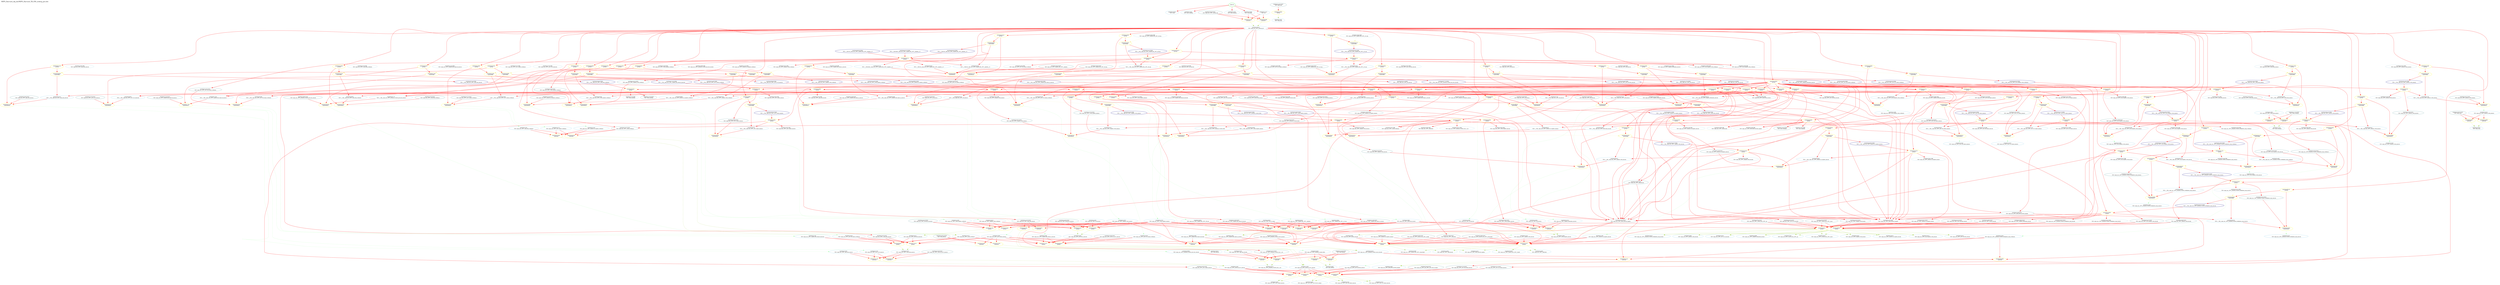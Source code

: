 digraph v3graph {
	graph	[label="MIPS_Harvard_obj_dir/MIPS_Harvard_TB_056_orderg_pre.dot",
		 labelloc=t, labeljust=l,
		 //size="7.5,10",
		 rankdir=TB];
	n0	[fontsize=8 label="*INPUTS*", color=green];
	n0x5609ed1c1e50_1	[fontsize=8 label="0x5609ed1ce1c0\n TOP->clk", color=skyblue];
	n0x5609ed1c1e50_2	[fontsize=8 label="0x5609ed1d6bc0\n TOP->reset", color=skyblue];
	n0x5609ed1c1e50_3	[fontsize=8 label="0x5609ed1d20b0\n TOP->clk_enable", color=skyblue];
	n0x5609ed1c1e50_4	[fontsize=8 label="0x5609ed1c9a20\n TOP->instr_readdata", color=skyblue];
	n0x5609ed1c1e50_5	[fontsize=8 label="0x5609ed1cb7f0\n TOP->data_readdata", color=skyblue];
	n0x5609ed1c1e50_6	[fontsize=8 label="0x5609ed1e52d0\n ASSIGNW", color=yellow];
	n0x5609ed1c1e50_7	[fontsize=8 label="0x5609ed1e3bb0\n TOP->mips_cpu__DOT__ALU_output_memory", color=skyblue];
	n0x5609ed1c1e50_8	[fontsize=8 label="0x5609ed1d0520\n TOP->data_address", color=skyblue];
	n0x5609ed1c1e50_9	[fontsize=8 label="0x5609ed1d0520 POST\n TOP->data_address", color=CadetBlue];
	n0x5609ed1c1e50_10	[fontsize=8 label="0x5609ed1e55d0\n ASSIGNW", color=yellow];
	n0x5609ed1c1e50_11	[fontsize=8 label="0x5609ed1e3f30\n TOP->mips_cpu__DOT__write_data_memory", color=skyblue];
	n0x5609ed1c1e50_12	[fontsize=8 label="0x5609ed1c2750\n TOP->data_writedata", color=skyblue];
	n0x5609ed1c1e50_13	[fontsize=8 label="0x5609ed1c2750 POST\n TOP->data_writedata", color=CadetBlue];
	n0x5609ed1c1e50_14	[fontsize=8 label="0x5609ed1e58d0\n ASSIGNW", color=yellow];
	n0x5609ed1c1e50_15	[fontsize=8 label="0x5609ed1e3910\n TOP->mips_cpu__DOT__memory_write_memory", color=skyblue];
	n0x5609ed1c1e50_16	[fontsize=8 label="0x5609ed1d0050\n TOP->data_write", color=skyblue];
	n0x5609ed1c1e50_17	[fontsize=8 label="0x5609ed1d0050 POST\n TOP->data_write", color=CadetBlue];
	n0x5609ed1c1e50_18	[fontsize=8 label="0x5609ed1e5bd0\n ASSIGNW", color=yellow];
	n0x5609ed1c1e50_19	[fontsize=8 label="0x5609ed1de0d0\n TOP->mips_cpu__DOT__program_counter_fetch", color=skyblue];
	n0x5609ed1c1e50_20	[fontsize=8 label="0x5609ed1dadd0\n TOP->instr_address", color=skyblue];
	n0x5609ed1c1e50_21	[fontsize=8 label="0x5609ed1dadd0 POST\n TOP->instr_address", color=CadetBlue];
	n0x5609ed1c1e50_22	[fontsize=8 label="0x5609ed1e61d0\n ASSIGNW", color=yellow];
	n0x5609ed1c1e50_23	[fontsize=8 label="0x5609ed1dde30\n TOP->mips_cpu__DOT__internal_clk", color=skyblue];
	n0x5609ed1c1e50_24	[fontsize=8 label="0x5609ed1dde30 POST\n TOP->mips_cpu__DOT__internal_clk", color=CadetBlue];
	n0x5609ed1c1e50_25	[fontsize=8 label="0x5609ed1eb340\n ASSIGNW", color=yellow];
	n0x5609ed1c1e50_26	[fontsize=8 label="0x5609ed1ddf10\n TOP->mips_cpu__DOT__HI_LO_output", color=skyblue];
	n0x5609ed1c1e50_27	[fontsize=8 label="0x5609ed1e9be0\n TOP->mips_cpu__DOT__register_file__DOT__LO_reg", color=skyblue];
	n0x5609ed1c1e50_28	[fontsize=8 label="0x5609ed1defb0\n TOP->mips_cpu__DOT__instruction_decode", color=skyblue];
	n0x5609ed1c1e50_29	[fontsize=8 label="0x5609ed1e9a20\n TOP->mips_cpu__DOT__register_file__DOT__registers", color=skyblue];
	n0x5609ed1c1e50_30	[fontsize=8 label="0x5609ed1e1fb0\n TOP->mips_cpu__DOT__register_file_output_A_decode", color=skyblue];
	n0x5609ed1c1e50_31	[fontsize=8 label="0x5609ed1e1fb0 POST\n TOP->mips_cpu__DOT__register_file_output_A_decode", color=CadetBlue];
	n0x5609ed1c1e50_32	[fontsize=8 label="0x5609ed1eb940\n ASSIGNW", color=yellow];
	n0x5609ed1c1e50_33	[fontsize=8 label="0x5609ed1e9b00\n TOP->mips_cpu__DOT__register_file__DOT__HI_reg", color=skyblue];
	n0x5609ed1c1e50_34	[fontsize=8 label="0x5609ed1e2090\n TOP->mips_cpu__DOT__register_file_output_B_decode", color=skyblue];
	n0x5609ed1c1e50_35	[fontsize=8 label="0x5609ed1e2090 POST\n TOP->mips_cpu__DOT__register_file_output_B_decode", color=CadetBlue];
	n0x5609ed1c1e50_36	[fontsize=8 label="0x5609ed1f0cc0\n ASSIGNW", color=yellow];
	n0x5609ed1c1e50_37	[fontsize=8 label="0x5609ed1de450\n TOP->mips_cpu__DOT__program_counter_source_decode", color=skyblue];
	n0x5609ed1c1e50_38	[fontsize=8 label="0x5609ed1e2330\n TOP->mips_cpu__DOT__sign_imm_decode", color=skyblue];
	n0x5609ed1c1e50_39	[fontsize=8 label="0x5609ed1df090\n TOP->mips_cpu__DOT__program_counter_plus_four_decode", color=skyblue];
	n0x5609ed1c1e50_40	[fontsize=8 label="0x5609ed1de370\n TOP->mips_cpu__DOT__program_counter_mux_1_out", color=skyblue];
	n0x5609ed1c1e50_41	[fontsize=8 label="0x5609ed1de370 POST\n TOP->mips_cpu__DOT__program_counter_mux_1_out", color=CadetBlue];
	n0x5609ed1c1e50_42	[fontsize=8 label="0x5609ed2ff530\n ALWAYS", color=yellow];
	n0x5609ed1c1e50_43	[fontsize=8 label="0x5609ed1f7fa0\n TOP->mips_cpu__DOT__control_unit__DOT__op", color=skyblue];
	n0x5609ed1c1e50_44	[fontsize=8 label="0x5609ed1f7fa0 POST\n TOP->mips_cpu__DOT__control_unit__DOT__op", color=CadetBlue];
	n0x5609ed1c1e50_45	[fontsize=8 label="0x5609ed1f8160\n TOP->mips_cpu__DOT__control_unit__DOT__funct", color=skyblue];
	n0x5609ed1c1e50_46	[fontsize=8 label="0x5609ed1f8160 POST\n TOP->mips_cpu__DOT__control_unit__DOT__funct", color=CadetBlue];
	n0x5609ed1c1e50_47	[fontsize=8 label="0x5609ed1de530\n TOP->mips_cpu__DOT__register_write_decode", color=skyblue];
	n0x5609ed1c1e50_48	[fontsize=8 label="0x5609ed1de530 POST\n TOP->mips_cpu__DOT__register_write_decode", color=CadetBlue];
	n0x5609ed1c1e50_49	[fontsize=8 label="0x5609ed1de610\n TOP->mips_cpu__DOT__memory_to_register_decode", color=skyblue];
	n0x5609ed1c1e50_50	[fontsize=8 label="0x5609ed1de610 POST\n TOP->mips_cpu__DOT__memory_to_register_decode", color=CadetBlue];
	n0x5609ed1c1e50_51	[fontsize=8 label="0x5609ed1de6f0\n TOP->mips_cpu__DOT__memory_write_decode", color=skyblue];
	n0x5609ed1c1e50_52	[fontsize=8 label="0x5609ed1de6f0 POST\n TOP->mips_cpu__DOT__memory_write_decode", color=CadetBlue];
	n0x5609ed1c1e50_53	[fontsize=8 label="0x5609ed1de7d0\n TOP->mips_cpu__DOT__ALU_src_B_decode", color=skyblue];
	n0x5609ed1c1e50_54	[fontsize=8 label="0x5609ed1de7d0 POST\n TOP->mips_cpu__DOT__ALU_src_B_decode", color=CadetBlue];
	n0x5609ed1c1e50_55	[fontsize=8 label="0x5609ed1de8b0\n TOP->mips_cpu__DOT__register_destination_decode", color=skyblue];
	n0x5609ed1c1e50_56	[fontsize=8 label="0x5609ed1de8b0 POST\n TOP->mips_cpu__DOT__register_destination_decode", color=CadetBlue];
	n0x5609ed1c1e50_57	[fontsize=8 label="0x5609ed1de990\n TOP->mips_cpu__DOT__branch_decode", color=skyblue];
	n0x5609ed1c1e50_58	[fontsize=8 label="0x5609ed1de990 POST\n TOP->mips_cpu__DOT__branch_decode", color=CadetBlue];
	n0x5609ed1c1e50_59	[fontsize=8 label="0x5609ed1dea70\n TOP->mips_cpu__DOT__hi_lo_register_write_decode", color=skyblue];
	n0x5609ed1c1e50_60	[fontsize=8 label="0x5609ed1dea70 POST\n TOP->mips_cpu__DOT__hi_lo_register_write_decode", color=CadetBlue];
	n0x5609ed1c1e50_61	[fontsize=8 label="0x5609ed1dec30\n TOP->mips_cpu__DOT__ALU_function_decode", color=skyblue];
	n0x5609ed1c1e50_62	[fontsize=8 label="0x5609ed1dec30 POST\n TOP->mips_cpu__DOT__ALU_function_decode", color=CadetBlue];
	n0x5609ed1c1e50_63	[fontsize=8 label="0x5609ed1ded10\n TOP->mips_cpu__DOT__program_counter_multiplexer_jump_decode", color=skyblue];
	n0x5609ed1c1e50_64	[fontsize=8 label="0x5609ed1ded10 POST\n TOP->mips_cpu__DOT__program_counter_multiplexer_jump_decode", color=CadetBlue];
	n0x5609ed1c1e50_65	[fontsize=8 label="0x5609ed20ce20\n ASSIGNW", color=yellow];
	n0x5609ed1c1e50_66	[fontsize=8 label="0x5609ed1e3750\n TOP->mips_cpu__DOT__write_register_memory", color=skyblue];
	n0x5609ed1c1e50_67	[fontsize=8 label="0x5609ed1e3670\n TOP->mips_cpu__DOT__register_write_memory", color=skyblue];
	n0x5609ed1c1e50_68	[fontsize=8 label="0x5609ed1de450 POST\n TOP->mips_cpu__DOT__program_counter_source_decode", color=CadetBlue];
	n0x5609ed1c1e50_69	[fontsize=8 label="0x5609ed20de70\n ASSIGNW", color=yellow];
	n0x5609ed1c1e50_70	[fontsize=8 label="0x5609ed1e2330 POST\n TOP->mips_cpu__DOT__sign_imm_decode", color=CadetBlue];
	n0x5609ed1c1e50_71	[fontsize=8 label="0x5609ed222e10\n ASSIGNW", color=yellow];
	n0x5609ed1c1e50_72	[fontsize=8 label="0x5609ed1e2410\n TOP->mips_cpu__DOT__register_destination_execute", color=skyblue];
	n0x5609ed1c1e50_73	[fontsize=8 label="0x5609ed1e34b0\n TOP->mips_cpu__DOT__Rd_execute", color=skyblue];
	n0x5609ed1c1e50_74	[fontsize=8 label="0x5609ed1e33d0\n TOP->mips_cpu__DOT__Rt_execute", color=skyblue];
	n0x5609ed1c1e50_75	[fontsize=8 label="0x5609ed1e26b0\n TOP->mips_cpu__DOT__write_register_execute", color=skyblue];
	n0x5609ed1c1e50_76	[fontsize=8 label="0x5609ed1e26b0 POST\n TOP->mips_cpu__DOT__write_register_execute", color=CadetBlue];
	n0x5609ed1c1e50_77	[fontsize=8 label="0x5609ed225570\n ALWAYS", color=yellow];
	n0x5609ed1c1e50_78	[fontsize=8 label="0x5609ed1e4d30\n TOP->mips_cpu__DOT__forward_A_execute", color=skyblue];
	n0x5609ed1c1e50_79	[fontsize=8 label="0x5609ed1e4630\n TOP->mips_cpu__DOT__ALU_LO_output_writeback", color=skyblue];
	n0x5609ed1c1e50_80	[fontsize=8 label="0x5609ed1e4470\n TOP->mips_cpu__DOT__result_writeback", color=skyblue];
	n0x5609ed1c1e50_81	[fontsize=8 label="0x5609ed1e2bf0\n TOP->mips_cpu__DOT__register_file_output_A_execute", color=skyblue];
	n0x5609ed1c1e50_82	[fontsize=8 label="0x5609ed1e2db0\n TOP->mips_cpu__DOT__source_A_ALU_execute", color=skyblue];
	n0x5609ed1c1e50_83	[fontsize=8 label="0x5609ed1e2db0 POST\n TOP->mips_cpu__DOT__source_A_ALU_execute", color=CadetBlue];
	n0x5609ed1c1e50_84	[fontsize=8 label="0x5609ed229070\n ALWAYS", color=yellow];
	n0x5609ed1c1e50_85	[fontsize=8 label="0x5609ed1e4e10\n TOP->mips_cpu__DOT__forward_B_execute", color=skyblue];
	n0x5609ed1c1e50_86	[fontsize=8 label="0x5609ed1e4550\n TOP->mips_cpu__DOT__ALU_HI_output_writeback", color=skyblue];
	n0x5609ed1c1e50_87	[fontsize=8 label="0x5609ed1e2cd0\n TOP->mips_cpu__DOT__register_file_output_B_execute", color=skyblue];
	n0x5609ed1c1e50_88	[fontsize=8 label="0x5609ed1e2f70\n TOP->mips_cpu__DOT__write_data_execute", color=skyblue];
	n0x5609ed1c1e50_89	[fontsize=8 label="0x5609ed1e2f70 POST\n TOP->mips_cpu__DOT__write_data_execute", color=CadetBlue];
	n0x5609ed1c1e50_90	[fontsize=8 label="0x5609ed22c140\n ASSIGNW", color=yellow];
	n0x5609ed1c1e50_91	[fontsize=8 label="0x5609ed1e2790\n TOP->mips_cpu__DOT__ALU_src_B_execute", color=skyblue];
	n0x5609ed1c1e50_92	[fontsize=8 label="0x5609ed1e3590\n TOP->mips_cpu__DOT__sign_imm_execute", color=skyblue];
	n0x5609ed1c1e50_93	[fontsize=8 label="0x5609ed1e2e90\n TOP->mips_cpu__DOT__source_B_ALU_execute", color=skyblue];
	n0x5609ed1c1e50_94	[fontsize=8 label="0x5609ed1e2e90 POST\n TOP->mips_cpu__DOT__source_B_ALU_execute", color=CadetBlue];
	n0x5609ed1c1e50_95	[fontsize=8 label="0x5609ed3236a0\n ALWAYS", color=yellow];
	n0x5609ed1c1e50_96	[fontsize=8 label="0x5609ed1e3050\n TOP->mips_cpu__DOT__ALU_output_execute", color=skyblue];
	n0x5609ed1c1e50_97	[fontsize=8 label="0x5609ed1e3050 POST\n TOP->mips_cpu__DOT__ALU_output_execute", color=CadetBlue];
	n0x5609ed1c1e50_98	[fontsize=8 label="0x5609ed1e2870\n TOP->mips_cpu__DOT__ALU_function_execute", color=skyblue];
	n0x5609ed1c1e50_99	[fontsize=8 label="0x5609ed3233a0\n ALWAYS", color=yellow];
	n0x5609ed1c1e50_100	[fontsize=8 label="0x5609ed22ebe0\n TOP->mips_cpu__DOT__alu__DOT__ALU_HI_LO_output", color=skyblue];
	n0x5609ed1c1e50_101	[fontsize=8 label="0x5609ed22ebe0 POST\n TOP->mips_cpu__DOT__alu__DOT__ALU_HI_LO_output", color=CadetBlue];
	n0x5609ed1c1e50_102	[fontsize=8 label="0x5609ed1e3130\n TOP->mips_cpu__DOT__ALU_HI_output_execute", color=skyblue];
	n0x5609ed1c1e50_103	[fontsize=8 label="0x5609ed1e3130 POST\n TOP->mips_cpu__DOT__ALU_HI_output_execute", color=CadetBlue];
	n0x5609ed1c1e50_104	[fontsize=8 label="0x5609ed1e3210\n TOP->mips_cpu__DOT__ALU_LO_output_execute", color=skyblue];
	n0x5609ed1c1e50_105	[fontsize=8 label="0x5609ed1e3210 POST\n TOP->mips_cpu__DOT__ALU_LO_output_execute", color=CadetBlue];
	n0x5609ed1c1e50_106	[fontsize=8 label="0x5609ed256380\n ASSIGNW", color=yellow];
	n0x5609ed1c1e50_107	[fontsize=8 label="0x5609ed1e41d0\n TOP->mips_cpu__DOT__memory_to_register_writeback", color=skyblue];
	n0x5609ed1c1e50_108	[fontsize=8 label="0x5609ed1e47f0\n TOP->mips_cpu__DOT__read_data_writeback", color=skyblue];
	n0x5609ed1c1e50_109	[fontsize=8 label="0x5609ed1e4710\n TOP->mips_cpu__DOT__ALU_output_writeback", color=skyblue];
	n0x5609ed1c1e50_110	[fontsize=8 label="0x5609ed1e4470 POST\n TOP->mips_cpu__DOT__result_writeback", color=CadetBlue];
	n0x5609ed1c1e50_111	[fontsize=8 label="0x5609ed33e4e0\n ALWAYS", color=yellow];
	n0x5609ed1c1e50_112	[fontsize=8 label="0x5609ed1e4390\n TOP->mips_cpu__DOT__write_register_writeback", color=skyblue];
	n0x5609ed1c1e50_113	[fontsize=8 label="0x5609ed1e4010\n TOP->mips_cpu__DOT__register_write_writeback", color=skyblue];
	n0x5609ed1c1e50_114	[fontsize=8 label="0x5609ed1e4e10 POST\n TOP->mips_cpu__DOT__forward_B_execute", color=CadetBlue];
	n0x5609ed1c1e50_115	[fontsize=8 label="0x5609ed33e1e0\n ALWAYS", color=yellow];
	n0x5609ed1c1e50_116	[fontsize=8 label="0x5609ed1e32f0\n TOP->mips_cpu__DOT__Rs_execute", color=skyblue];
	n0x5609ed1c1e50_117	[fontsize=8 label="0x5609ed1e4d30 POST\n TOP->mips_cpu__DOT__forward_A_execute", color=CadetBlue];
	n0x5609ed1c1e50_118	[fontsize=8 label="0x5609ed2ea4b0\n ALWAYS", color=yellow];
	n0x5609ed1c1e50_119	[fontsize=8 label="0x5609ed1e24f0\n TOP->mips_cpu__DOT__memory_to_register_execute", color=skyblue];
	n0x5609ed1c1e50_120	[fontsize=8 label="0x5609ed25d590\n TOP->mips_cpu__DOT__hazard_unit__DOT__lwstall", color=skyblue];
	n0x5609ed1c1e50_121	[fontsize=8 label="0x5609ed25d590 POST\n TOP->mips_cpu__DOT__hazard_unit__DOT__lwstall", color=CadetBlue];
	n0x5609ed1c1e50_122	[fontsize=8 label="0x5609ed1e2a30\n TOP->mips_cpu__DOT__register_write_execute", color=skyblue];
	n0x5609ed1c1e50_123	[fontsize=8 label="0x5609ed1e3830\n TOP->mips_cpu__DOT__memory_to_register_memory", color=skyblue];
	n0x5609ed1c1e50_124	[fontsize=8 label="0x5609ed25d6f0\n TOP->mips_cpu__DOT__hazard_unit__DOT__branchstall", color=skyblue];
	n0x5609ed1c1e50_125	[fontsize=8 label="0x5609ed25d6f0 POST\n TOP->mips_cpu__DOT__hazard_unit__DOT__branchstall", color=CadetBlue];
	n0x5609ed1c1e50_126	[fontsize=8 label="0x5609ed1e48d0\n TOP->mips_cpu__DOT__stall_fetch", color=skyblue];
	n0x5609ed1c1e50_127	[fontsize=8 label="0x5609ed1e48d0 POST\n TOP->mips_cpu__DOT__stall_fetch", color=CadetBlue];
	n0x5609ed1c1e50_128	[fontsize=8 label="0x5609ed1e49b0\n TOP->mips_cpu__DOT__stall_decode", color=skyblue];
	n0x5609ed1c1e50_129	[fontsize=8 label="0x5609ed1e49b0 POST\n TOP->mips_cpu__DOT__stall_decode", color=CadetBlue];
	n0x5609ed1c1e50_130	[fontsize=8 label="0x5609ed1e42b0\n TOP->mips_cpu__DOT__program_counter_multiplexer_jump_writeback", color=skyblue];
	n0x5609ed1c1e50_131	[fontsize=8 label="0x5609ed1e4c50\n TOP->mips_cpu__DOT__flush_execute_register", color=skyblue];
	n0x5609ed1c1e50_132	[fontsize=8 label="0x5609ed1e4c50 POST\n TOP->mips_cpu__DOT__flush_execute_register", color=CadetBlue];
	n0x5609ed1c1e50_133	[fontsize=8 label="0x5609ed267c20\n ASSIGNW", color=yellow];
	n0x5609ed1c1e50_134	[fontsize=8 label="0x5609ed1e4ef0\n TOP->mips_cpu__DOT__flush_fetch_decode_register", color=skyblue];
	n0x5609ed1c1e50_135	[fontsize=8 label="0x5609ed1e4ef0 POST\n TOP->mips_cpu__DOT__flush_fetch_decode_register", color=CadetBlue];
	n0x5609ed1c1e50_136	[fontsize=8 label="0x5609ed3ea950\n ASSIGNW", color=yellow];
	n0x5609ed1c1e50_137	[fontsize=8 label="0x5609ed3eac50\n ASSIGNW", color=yellow];
	n0x5609ed1c1e50_138	[fontsize=8 label="0x5609ed3eaf50\n ASSIGNW", color=yellow];
	n0x5609ed1c1e50_139	[fontsize=8 label="0x5609ed3eb250\n ASSIGNW", color=yellow];
	n0x5609ed1c1e50_140	[fontsize=8 label="0x5609ed3eb580\n ASSIGNW", color=yellow];
	n0x5609ed1c1e50_141	[fontsize=8 label="0x5609ed3eba90\n ASSIGNW", color=yellow];
	n0x5609ed1c1e50_142	[fontsize=8 label="0x5609ed3ed0d0\n ASSIGNW", color=yellow];
	n0x5609ed1c1e50_143	[fontsize=8 label="0x5609ed3ee620\n ASSIGNW", color=yellow];
	n0x5609ed1c1e50_144	[fontsize=8 label="0x5609ed3ef2c0\n ALWAYS", color=yellow];
	n0x5609ed1c1e50_145	[fontsize=8 label="0x5609ed485480\n ASSIGNW", color=yellow];
	n0x5609ed1c1e50_146	[fontsize=8 label="0x5609ed487fa0\n ASSIGNW", color=yellow];
	n0x5609ed1c1e50_147	[fontsize=8 label="0x5609ed488e10\n ASSIGNW", color=yellow];
	n0x5609ed1c1e50_148	[fontsize=8 label="0x5609ed489410\n ALWAYS", color=yellow];
	n0x5609ed1c1e50_149	[fontsize=8 label="0x5609ed48abe0\n ALWAYS", color=yellow];
	n0x5609ed1c1e50_150	[fontsize=8 label="0x5609ed48c3b0\n ASSIGNW", color=yellow];
	n0x5609ed1c1e50_151	[fontsize=8 label="0x5609ed48c9b0\n ALWAYS", color=yellow];
	n0x5609ed1c1e50_152	[fontsize=8 label="0x5609ed49ef00\n ALWAYS", color=yellow];
	n0x5609ed1c1e50_153	[fontsize=8 label="0x5609ed4a6cd0\n ASSIGNW", color=yellow];
	n0x5609ed1c1e50_154	[fontsize=8 label="0x5609ed4a73a0\n ALWAYS", color=yellow];
	n0x5609ed1c1e50_155	[fontsize=8 label="0x5609ed4a90e0\n ALWAYS", color=yellow];
	n0x5609ed1c1e50_156	[fontsize=8 label="0x5609ed4aae20\n ALWAYS", color=yellow];
	n0x5609ed1c1e50_157	[fontsize=8 label="0x5609ed4b0080\n ASSIGNW", color=yellow];
	n0x5609ed1c1e50_158	[fontsize=8 label="0x5609ed1e66b0\n INITIAL", color=yellow];
	n0x5609ed1c1e50_159	[fontsize=8 label="0x5609ed1cfa40\n TOP->data_read", color=skyblue];
	n0x5609ed1c1e50_160	[fontsize=8 label="0x5609ed1cfa40 POST\n TOP->data_read", color=CadetBlue];
	n0x5609ed1c1e50_161	[fontsize=8 label="0x5609ed2de470\n ACTIVE", color=yellow];
	n0x5609ed1c1e50_162	[fontsize=8 label="0x5609ed3467c0\n ALWAYS", color=yellow];
	n0x5609ed1c1e50_163	[fontsize=8 label="0x5609ed1e4010 PRE\n TOP->mips_cpu__DOT__register_write_writeback", color=lightblue];
	n0x5609ed1c1e50_164	[fontsize=8 label="0x5609ed1e4010 POST\n TOP->mips_cpu__DOT__register_write_writeback", color=CadetBlue];
	n0x5609ed1c1e50_165	[fontsize=8 label="0x5609ed1e4470 PRE\n TOP->mips_cpu__DOT__result_writeback", color=lightblue];
	n0x5609ed1c1e50_166	[fontsize=8 label="0x5609ed3d0590 PORD\n TOP->__Vdlyvval__mips_cpu__DOT__register_file__DOT__registers__v0", color=NavyBlue];
	n0x5609ed1c1e50_167	[fontsize=8 label="0x5609ed3d0590\n TOP->__Vdlyvval__mips_cpu__DOT__register_file__DOT__registers__v0", color=skyblue];
	n0x5609ed1c1e50_168	[fontsize=8 label="0x5609ed3d2640 PORD\n TOP->__Vdlyvset__mips_cpu__DOT__register_file__DOT__registers__v0", color=NavyBlue];
	n0x5609ed1c1e50_169	[fontsize=8 label="0x5609ed3d2640\n TOP->__Vdlyvset__mips_cpu__DOT__register_file__DOT__registers__v0", color=skyblue];
	n0x5609ed1c1e50_170	[fontsize=8 label="0x5609ed1e4390 PRE\n TOP->mips_cpu__DOT__write_register_writeback", color=lightblue];
	n0x5609ed1c1e50_171	[fontsize=8 label="0x5609ed1e4390 POST\n TOP->mips_cpu__DOT__write_register_writeback", color=CadetBlue];
	n0x5609ed1c1e50_172	[fontsize=8 label="0x5609ed3c9720 PORD\n TOP->__Vdlyvdim0__mips_cpu__DOT__register_file__DOT__registers__v0", color=NavyBlue];
	n0x5609ed1c1e50_173	[fontsize=8 label="0x5609ed3c9720\n TOP->__Vdlyvdim0__mips_cpu__DOT__register_file__DOT__registers__v0", color=skyblue];
	n0x5609ed1c1e50_174	[fontsize=8 label="0x5609ed346340\n ALWAYS", color=yellow];
	n0x5609ed1c1e50_175	[fontsize=8 label="0x5609ed1e40f0 PRE\n TOP->mips_cpu__DOT__hi_lo_register_write_writeback", color=lightblue];
	n0x5609ed1c1e50_176	[fontsize=8 label="0x5609ed1e40f0 POST\n TOP->mips_cpu__DOT__hi_lo_register_write_writeback", color=CadetBlue];
	n0x5609ed1c1e50_177	[fontsize=8 label="0x5609ed1e4550 PRE\n TOP->mips_cpu__DOT__ALU_HI_output_writeback", color=lightblue];
	n0x5609ed1c1e50_178	[fontsize=8 label="0x5609ed1e4550 POST\n TOP->mips_cpu__DOT__ALU_HI_output_writeback", color=CadetBlue];
	n0x5609ed1c1e50_179	[fontsize=8 label="0x5609ed3c3ac0 PORD\n TOP->__Vdly__mips_cpu__DOT__register_file__DOT__HI_reg", color=NavyBlue];
	n0x5609ed1c1e50_180	[fontsize=8 label="0x5609ed3c3ac0\n TOP->__Vdly__mips_cpu__DOT__register_file__DOT__HI_reg", color=skyblue];
	n0x5609ed1c1e50_181	[fontsize=8 label="0x5609ed3461c0\n ALWAYS", color=yellow];
	n0x5609ed1c1e50_182	[fontsize=8 label="0x5609ed1e4630 PRE\n TOP->mips_cpu__DOT__ALU_LO_output_writeback", color=lightblue];
	n0x5609ed1c1e50_183	[fontsize=8 label="0x5609ed1e4630 POST\n TOP->mips_cpu__DOT__ALU_LO_output_writeback", color=CadetBlue];
	n0x5609ed1c1e50_184	[fontsize=8 label="0x5609ed3d2490 PORD\n TOP->__Vdly__mips_cpu__DOT__register_file__DOT__LO_reg", color=NavyBlue];
	n0x5609ed1c1e50_185	[fontsize=8 label="0x5609ed3d2490\n TOP->__Vdly__mips_cpu__DOT__register_file__DOT__LO_reg", color=skyblue];
	n0x5609ed1c1e50_186	[fontsize=8 label="0x5609ed3e0470\n ACTIVE", color=yellow];
	n0x5609ed1c1e50_187	[fontsize=8 label="0x5609ed3e4c70\n ASSIGNPRE", color=yellow];
	n0x5609ed1c1e50_188	[fontsize=8 label="0x5609ed1e9be0 PRE\n TOP->mips_cpu__DOT__register_file__DOT__LO_reg", color=lightblue];
	n0x5609ed1c1e50_189	[fontsize=8 label="0x5609ed3e4d30\n ASSIGNPOST", color=yellow];
	n0x5609ed1c1e50_190	[fontsize=8 label="0x5609ed1e9be0 POST\n TOP->mips_cpu__DOT__register_file__DOT__LO_reg", color=CadetBlue];
	n0x5609ed1c1e50_191	[fontsize=8 label="0x5609ed3cf5f0\n ACTIVE", color=yellow];
	n0x5609ed1c1e50_192	[fontsize=8 label="0x5609ed3c6f10\n ASSIGNPRE", color=yellow];
	n0x5609ed1c1e50_193	[fontsize=8 label="0x5609ed1e9b00 PRE\n TOP->mips_cpu__DOT__register_file__DOT__HI_reg", color=lightblue];
	n0x5609ed1c1e50_194	[fontsize=8 label="0x5609ed3d7320\n ASSIGNPOST", color=yellow];
	n0x5609ed1c1e50_195	[fontsize=8 label="0x5609ed1e9b00 POST\n TOP->mips_cpu__DOT__register_file__DOT__HI_reg", color=CadetBlue];
	n0x5609ed1c1e50_196	[fontsize=8 label="0x5609ed3c9cc0\n ACTIVE", color=yellow];
	n0x5609ed1c1e50_197	[fontsize=8 label="0x5609ed3cf9e0\n ALWAYSPOST", color=yellow];
	n0x5609ed1c1e50_198	[fontsize=8 label="0x5609ed1e9a20 POST\n TOP->mips_cpu__DOT__register_file__DOT__registers", color=CadetBlue];
	n0x5609ed1c1e50_199	[fontsize=8 label="0x5609ed3cfb90\n ASSIGNPRE", color=yellow];
	n0x5609ed1c1e50_200	[fontsize=8 label="0x5609ed2df350\n ACTIVE", color=yellow];
	n0x5609ed1c1e50_201	[fontsize=8 label="0x5609ed348550\n ALWAYS", color=yellow];
	n0x5609ed1c1e50_202	[fontsize=8 label="0x5609ed1e48d0 PRE\n TOP->mips_cpu__DOT__stall_fetch", color=lightblue];
	n0x5609ed1c1e50_203	[fontsize=8 label="0x5609ed1e42b0 PRE\n TOP->mips_cpu__DOT__program_counter_multiplexer_jump_writeback", color=lightblue];
	n0x5609ed1c1e50_204	[fontsize=8 label="0x5609ed1e42b0 POST\n TOP->mips_cpu__DOT__program_counter_multiplexer_jump_writeback", color=CadetBlue];
	n0x5609ed1c1e50_205	[fontsize=8 label="0x5609ed1de370 PRE\n TOP->mips_cpu__DOT__program_counter_mux_1_out", color=lightblue];
	n0x5609ed1c1e50_206	[fontsize=8 label="0x5609ed3e0560 PORD\n TOP->__Vdly__mips_cpu__DOT__program_counter_fetch", color=NavyBlue];
	n0x5609ed1c1e50_207	[fontsize=8 label="0x5609ed3e0560\n TOP->__Vdly__mips_cpu__DOT__program_counter_fetch", color=skyblue];
	n0x5609ed1c1e50_208	[fontsize=8 label="0x5609ed3496b0\n ALWAYS", color=yellow];
	n0x5609ed1c1e50_209	[fontsize=8 label="0x5609ed1e49b0 PRE\n TOP->mips_cpu__DOT__stall_decode", color=lightblue];
	n0x5609ed1c1e50_210	[fontsize=8 label="0x5609ed1e4ef0 PRE\n TOP->mips_cpu__DOT__flush_fetch_decode_register", color=lightblue];
	n0x5609ed1c1e50_211	[fontsize=8 label="0x5609ed1de0d0 PRE\n TOP->mips_cpu__DOT__program_counter_fetch", color=lightblue];
	n0x5609ed1c1e50_212	[fontsize=8 label="0x5609ed1de0d0 POST\n TOP->mips_cpu__DOT__program_counter_fetch", color=CadetBlue];
	n0x5609ed1c1e50_213	[fontsize=8 label="0x5609ed3d7770 PORD\n TOP->__Vdly__mips_cpu__DOT__program_counter_plus_four_decode", color=NavyBlue];
	n0x5609ed1c1e50_214	[fontsize=8 label="0x5609ed3d7770\n TOP->__Vdly__mips_cpu__DOT__program_counter_plus_four_decode", color=skyblue];
	n0x5609ed1c1e50_215	[fontsize=8 label="0x5609ed3493b0\n ALWAYS", color=yellow];
	n0x5609ed1c1e50_216	[fontsize=8 label="0x5609ed1c9a20 PRE\n TOP->instr_readdata", color=lightblue];
	n0x5609ed1c1e50_217	[fontsize=8 label="0x5609ed1c9a20 POST\n TOP->instr_readdata", color=CadetBlue];
	n0x5609ed1c1e50_218	[fontsize=8 label="0x5609ed3d4b80 PORD\n TOP->__Vdly__mips_cpu__DOT__instruction_decode", color=NavyBlue];
	n0x5609ed1c1e50_219	[fontsize=8 label="0x5609ed3d4b80\n TOP->__Vdly__mips_cpu__DOT__instruction_decode", color=skyblue];
	n0x5609ed1c1e50_220	[fontsize=8 label="0x5609ed34f0e0\n ALWAYS", color=yellow];
	n0x5609ed1c1e50_221	[fontsize=8 label="0x5609ed1e4c50 PRE\n TOP->mips_cpu__DOT__flush_execute_register", color=lightblue];
	n0x5609ed1c1e50_222	[fontsize=8 label="0x5609ed1defb0 PRE\n TOP->mips_cpu__DOT__instruction_decode", color=lightblue];
	n0x5609ed1c1e50_223	[fontsize=8 label="0x5609ed1defb0 POST\n TOP->mips_cpu__DOT__instruction_decode", color=CadetBlue];
	n0x5609ed1c1e50_224	[fontsize=8 label="0x5609ed3d1b10 PORD\n TOP->__Vdly__mips_cpu__DOT__Rs_execute", color=NavyBlue];
	n0x5609ed1c1e50_225	[fontsize=8 label="0x5609ed3d1b10\n TOP->__Vdly__mips_cpu__DOT__Rs_execute", color=skyblue];
	n0x5609ed1c1e50_226	[fontsize=8 label="0x5609ed34ef60\n ALWAYS", color=yellow];
	n0x5609ed1c1e50_227	[fontsize=8 label="0x5609ed3c91e0 PORD\n TOP->__Vdly__mips_cpu__DOT__Rd_execute", color=NavyBlue];
	n0x5609ed1c1e50_228	[fontsize=8 label="0x5609ed3c91e0\n TOP->__Vdly__mips_cpu__DOT__Rd_execute", color=skyblue];
	n0x5609ed1c1e50_229	[fontsize=8 label="0x5609ed34ede0\n ALWAYS", color=yellow];
	n0x5609ed1c1e50_230	[fontsize=8 label="0x5609ed3c5700 PORD\n TOP->__Vdly__mips_cpu__DOT__Rt_execute", color=NavyBlue];
	n0x5609ed1c1e50_231	[fontsize=8 label="0x5609ed3c5700\n TOP->__Vdly__mips_cpu__DOT__Rt_execute", color=skyblue];
	n0x5609ed1c1e50_232	[fontsize=8 label="0x5609ed34ea20\n ALWAYS", color=yellow];
	n0x5609ed1c1e50_233	[fontsize=8 label="0x5609ed1dec30 PRE\n TOP->mips_cpu__DOT__ALU_function_decode", color=lightblue];
	n0x5609ed1c1e50_234	[fontsize=8 label="0x5609ed45bef0 PORD\n TOP->__Vdly__mips_cpu__DOT__ALU_function_execute", color=NavyBlue];
	n0x5609ed1c1e50_235	[fontsize=8 label="0x5609ed45bef0\n TOP->__Vdly__mips_cpu__DOT__ALU_function_execute", color=skyblue];
	n0x5609ed1c1e50_236	[fontsize=8 label="0x5609ed34e8a0\n ALWAYS", color=yellow];
	n0x5609ed1c1e50_237	[fontsize=8 label="0x5609ed1dea70 PRE\n TOP->mips_cpu__DOT__hi_lo_register_write_decode", color=lightblue];
	n0x5609ed1c1e50_238	[fontsize=8 label="0x5609ed3d1700 PORD\n TOP->__Vdly__mips_cpu__DOT__hi_lo_register_write_execute", color=NavyBlue];
	n0x5609ed1c1e50_239	[fontsize=8 label="0x5609ed3d1700\n TOP->__Vdly__mips_cpu__DOT__hi_lo_register_write_execute", color=skyblue];
	n0x5609ed1c1e50_240	[fontsize=8 label="0x5609ed34e720\n ALWAYS", color=yellow];
	n0x5609ed1c1e50_241	[fontsize=8 label="0x5609ed1de8b0 PRE\n TOP->mips_cpu__DOT__register_destination_decode", color=lightblue];
	n0x5609ed1c1e50_242	[fontsize=8 label="0x5609ed3d9150 PORD\n TOP->__Vdly__mips_cpu__DOT__register_destination_execute", color=NavyBlue];
	n0x5609ed1c1e50_243	[fontsize=8 label="0x5609ed3d9150\n TOP->__Vdly__mips_cpu__DOT__register_destination_execute", color=skyblue];
	n0x5609ed1c1e50_244	[fontsize=8 label="0x5609ed34e5a0\n ALWAYS", color=yellow];
	n0x5609ed1c1e50_245	[fontsize=8 label="0x5609ed1de530 PRE\n TOP->mips_cpu__DOT__register_write_decode", color=lightblue];
	n0x5609ed1c1e50_246	[fontsize=8 label="0x5609ed3da910 PORD\n TOP->__Vdly__mips_cpu__DOT__register_write_execute", color=NavyBlue];
	n0x5609ed1c1e50_247	[fontsize=8 label="0x5609ed3da910\n TOP->__Vdly__mips_cpu__DOT__register_write_execute", color=skyblue];
	n0x5609ed1c1e50_248	[fontsize=8 label="0x5609ed34e420\n ALWAYS", color=yellow];
	n0x5609ed1c1e50_249	[fontsize=8 label="0x5609ed1de610 PRE\n TOP->mips_cpu__DOT__memory_to_register_decode", color=lightblue];
	n0x5609ed1c1e50_250	[fontsize=8 label="0x5609ed3dab90 PORD\n TOP->__Vdly__mips_cpu__DOT__memory_to_register_execute", color=NavyBlue];
	n0x5609ed1c1e50_251	[fontsize=8 label="0x5609ed3dab90\n TOP->__Vdly__mips_cpu__DOT__memory_to_register_execute", color=skyblue];
	n0x5609ed1c1e50_252	[fontsize=8 label="0x5609ed34e2a0\n ALWAYS", color=yellow];
	n0x5609ed1c1e50_253	[fontsize=8 label="0x5609ed1de6f0 PRE\n TOP->mips_cpu__DOT__memory_write_decode", color=lightblue];
	n0x5609ed1c1e50_254	[fontsize=8 label="0x5609ed3d01e0 PORD\n TOP->__Vdly__mips_cpu__DOT__memory_write_execute", color=NavyBlue];
	n0x5609ed1c1e50_255	[fontsize=8 label="0x5609ed3d01e0\n TOP->__Vdly__mips_cpu__DOT__memory_write_execute", color=skyblue];
	n0x5609ed1c1e50_256	[fontsize=8 label="0x5609ed34e0d0\n ALWAYS", color=yellow];
	n0x5609ed1c1e50_257	[fontsize=8 label="0x5609ed1de7d0 PRE\n TOP->mips_cpu__DOT__ALU_src_B_decode", color=lightblue];
	n0x5609ed1c1e50_258	[fontsize=8 label="0x5609ed3fb4f0 PORD\n TOP->__Vdly__mips_cpu__DOT__ALU_src_B_execute", color=NavyBlue];
	n0x5609ed1c1e50_259	[fontsize=8 label="0x5609ed3fb4f0\n TOP->__Vdly__mips_cpu__DOT__ALU_src_B_execute", color=skyblue];
	n0x5609ed1c1e50_260	[fontsize=8 label="0x5609ed34df50\n ALWAYS", color=yellow];
	n0x5609ed1c1e50_261	[fontsize=8 label="0x5609ed1e2330 PRE\n TOP->mips_cpu__DOT__sign_imm_decode", color=lightblue];
	n0x5609ed1c1e50_262	[fontsize=8 label="0x5609ed3d7cb0 PORD\n TOP->__Vdly__mips_cpu__DOT__sign_imm_execute", color=NavyBlue];
	n0x5609ed1c1e50_263	[fontsize=8 label="0x5609ed3d7cb0\n TOP->__Vdly__mips_cpu__DOT__sign_imm_execute", color=skyblue];
	n0x5609ed1c1e50_264	[fontsize=8 label="0x5609ed34ddd0\n ALWAYS", color=yellow];
	n0x5609ed1c1e50_265	[fontsize=8 label="0x5609ed1ded10 PRE\n TOP->mips_cpu__DOT__program_counter_multiplexer_jump_decode", color=lightblue];
	n0x5609ed1c1e50_266	[fontsize=8 label="0x5609ed3e8250 PORD\n TOP->__Vdly__mips_cpu__DOT__program_counter_multiplexer_jump_execute", color=NavyBlue];
	n0x5609ed1c1e50_267	[fontsize=8 label="0x5609ed3e8250\n TOP->__Vdly__mips_cpu__DOT__program_counter_multiplexer_jump_execute", color=skyblue];
	n0x5609ed1c1e50_268	[fontsize=8 label="0x5609ed34dc50\n ALWAYS", color=yellow];
	n0x5609ed1c1e50_269	[fontsize=8 label="0x5609ed1e1fb0 PRE\n TOP->mips_cpu__DOT__register_file_output_A_decode", color=lightblue];
	n0x5609ed1c1e50_270	[fontsize=8 label="0x5609ed3c6dd0 PORD\n TOP->__Vdly__mips_cpu__DOT__register_file_output_A_execute", color=NavyBlue];
	n0x5609ed1c1e50_271	[fontsize=8 label="0x5609ed3c6dd0\n TOP->__Vdly__mips_cpu__DOT__register_file_output_A_execute", color=skyblue];
	n0x5609ed1c1e50_272	[fontsize=8 label="0x5609ed34dad0\n ALWAYS", color=yellow];
	n0x5609ed1c1e50_273	[fontsize=8 label="0x5609ed1e2090 PRE\n TOP->mips_cpu__DOT__register_file_output_B_decode", color=lightblue];
	n0x5609ed1c1e50_274	[fontsize=8 label="0x5609ed471050 PORD\n TOP->__Vdly__mips_cpu__DOT__register_file_output_B_execute", color=NavyBlue];
	n0x5609ed1c1e50_275	[fontsize=8 label="0x5609ed471050\n TOP->__Vdly__mips_cpu__DOT__register_file_output_B_execute", color=skyblue];
	n0x5609ed1c1e50_276	[fontsize=8 label="0x5609ed359ae0\n ALWAYS", color=yellow];
	n0x5609ed1c1e50_277	[fontsize=8 label="0x5609ed1e2b10 PRE\n TOP->mips_cpu__DOT__program_counter_multiplexer_jump_execute", color=lightblue];
	n0x5609ed1c1e50_278	[fontsize=8 label="0x5609ed1e2b10 POST\n TOP->mips_cpu__DOT__program_counter_multiplexer_jump_execute", color=CadetBlue];
	n0x5609ed1c1e50_279	[fontsize=8 label="0x5609ed3d9850 PORD\n TOP->__Vdly__mips_cpu__DOT__program_counter_multiplexer_jump_memory", color=NavyBlue];
	n0x5609ed1c1e50_280	[fontsize=8 label="0x5609ed3d9850\n TOP->__Vdly__mips_cpu__DOT__program_counter_multiplexer_jump_memory", color=skyblue];
	n0x5609ed1c1e50_281	[fontsize=8 label="0x5609ed3598d0\n ALWAYS", color=yellow];
	n0x5609ed1c1e50_282	[fontsize=8 label="0x5609ed1e2950 PRE\n TOP->mips_cpu__DOT__hi_lo_register_write_execute", color=lightblue];
	n0x5609ed1c1e50_283	[fontsize=8 label="0x5609ed1e2950 POST\n TOP->mips_cpu__DOT__hi_lo_register_write_execute", color=CadetBlue];
	n0x5609ed1c1e50_284	[fontsize=8 label="0x5609ed3d2fb0 PORD\n TOP->__Vdly__mips_cpu__DOT__hi_lo_register_write_memory", color=NavyBlue];
	n0x5609ed1c1e50_285	[fontsize=8 label="0x5609ed3d2fb0\n TOP->__Vdly__mips_cpu__DOT__hi_lo_register_write_memory", color=skyblue];
	n0x5609ed1c1e50_286	[fontsize=8 label="0x5609ed359750\n ALWAYS", color=yellow];
	n0x5609ed1c1e50_287	[fontsize=8 label="0x5609ed1e25d0 PRE\n TOP->mips_cpu__DOT__memory_write_execute", color=lightblue];
	n0x5609ed1c1e50_288	[fontsize=8 label="0x5609ed1e25d0 POST\n TOP->mips_cpu__DOT__memory_write_execute", color=CadetBlue];
	n0x5609ed1c1e50_289	[fontsize=8 label="0x5609ed3e1280 PORD\n TOP->__Vdly__mips_cpu__DOT__memory_write_memory", color=NavyBlue];
	n0x5609ed1c1e50_290	[fontsize=8 label="0x5609ed3e1280\n TOP->__Vdly__mips_cpu__DOT__memory_write_memory", color=skyblue];
	n0x5609ed1c1e50_291	[fontsize=8 label="0x5609ed3595d0\n ALWAYS", color=yellow];
	n0x5609ed1c1e50_292	[fontsize=8 label="0x5609ed1e2a30 PRE\n TOP->mips_cpu__DOT__register_write_execute", color=lightblue];
	n0x5609ed1c1e50_293	[fontsize=8 label="0x5609ed1e2a30 POST\n TOP->mips_cpu__DOT__register_write_execute", color=CadetBlue];
	n0x5609ed1c1e50_294	[fontsize=8 label="0x5609ed3e1f30 PORD\n TOP->__Vdly__mips_cpu__DOT__register_write_memory", color=NavyBlue];
	n0x5609ed1c1e50_295	[fontsize=8 label="0x5609ed3e1f30\n TOP->__Vdly__mips_cpu__DOT__register_write_memory", color=skyblue];
	n0x5609ed1c1e50_296	[fontsize=8 label="0x5609ed359450\n ALWAYS", color=yellow];
	n0x5609ed1c1e50_297	[fontsize=8 label="0x5609ed1e24f0 PRE\n TOP->mips_cpu__DOT__memory_to_register_execute", color=lightblue];
	n0x5609ed1c1e50_298	[fontsize=8 label="0x5609ed1e24f0 POST\n TOP->mips_cpu__DOT__memory_to_register_execute", color=CadetBlue];
	n0x5609ed1c1e50_299	[fontsize=8 label="0x5609ecffed20 PORD\n TOP->__Vdly__mips_cpu__DOT__memory_to_register_memory", color=NavyBlue];
	n0x5609ed1c1e50_300	[fontsize=8 label="0x5609ecffed20\n TOP->__Vdly__mips_cpu__DOT__memory_to_register_memory", color=skyblue];
	n0x5609ed1c1e50_301	[fontsize=8 label="0x5609ed359280\n ALWAYS", color=yellow];
	n0x5609ed1c1e50_302	[fontsize=8 label="0x5609ed1e3050 PRE\n TOP->mips_cpu__DOT__ALU_output_execute", color=lightblue];
	n0x5609ed1c1e50_303	[fontsize=8 label="0x5609ed3df700 PORD\n TOP->__Vdly__mips_cpu__DOT__ALU_output_memory", color=NavyBlue];
	n0x5609ed1c1e50_304	[fontsize=8 label="0x5609ed3df700\n TOP->__Vdly__mips_cpu__DOT__ALU_output_memory", color=skyblue];
	n0x5609ed1c1e50_305	[fontsize=8 label="0x5609ed359100\n ALWAYS", color=yellow];
	n0x5609ed1c1e50_306	[fontsize=8 label="0x5609ed1e3130 PRE\n TOP->mips_cpu__DOT__ALU_HI_output_execute", color=lightblue];
	n0x5609ed1c1e50_307	[fontsize=8 label="0x5609ed3d5bd0 PORD\n TOP->__Vdly__mips_cpu__DOT__ALU_HI_output_memory", color=NavyBlue];
	n0x5609ed1c1e50_308	[fontsize=8 label="0x5609ed3d5bd0\n TOP->__Vdly__mips_cpu__DOT__ALU_HI_output_memory", color=skyblue];
	n0x5609ed1c1e50_309	[fontsize=8 label="0x5609ed358f50\n ALWAYS", color=yellow];
	n0x5609ed1c1e50_310	[fontsize=8 label="0x5609ed1e3210 PRE\n TOP->mips_cpu__DOT__ALU_LO_output_execute", color=lightblue];
	n0x5609ed1c1e50_311	[fontsize=8 label="0x5609ed3c3c70 PORD\n TOP->__Vdly__mips_cpu__DOT__ALU_LO_output_memory", color=NavyBlue];
	n0x5609ed1c1e50_312	[fontsize=8 label="0x5609ed3c3c70\n TOP->__Vdly__mips_cpu__DOT__ALU_LO_output_memory", color=skyblue];
	n0x5609ed1c1e50_313	[fontsize=8 label="0x5609ed34ed20\n ALWAYS", color=yellow];
	n0x5609ed1c1e50_314	[fontsize=8 label="0x5609ed1e2f70 PRE\n TOP->mips_cpu__DOT__write_data_execute", color=lightblue];
	n0x5609ed1c1e50_315	[fontsize=8 label="0x5609ed3c4920 PORD\n TOP->__Vdly__mips_cpu__DOT__write_data_memory", color=NavyBlue];
	n0x5609ed1c1e50_316	[fontsize=8 label="0x5609ed3c4920\n TOP->__Vdly__mips_cpu__DOT__write_data_memory", color=skyblue];
	n0x5609ed1c1e50_317	[fontsize=8 label="0x5609ed34d900\n ALWAYS", color=yellow];
	n0x5609ed1c1e50_318	[fontsize=8 label="0x5609ed1e26b0 PRE\n TOP->mips_cpu__DOT__write_register_execute", color=lightblue];
	n0x5609ed1c1e50_319	[fontsize=8 label="0x5609ed3c8090 PORD\n TOP->__Vdly__mips_cpu__DOT__write_register_memory", color=NavyBlue];
	n0x5609ed1c1e50_320	[fontsize=8 label="0x5609ed3c8090\n TOP->__Vdly__mips_cpu__DOT__write_register_memory", color=skyblue];
	n0x5609ed1c1e50_321	[fontsize=8 label="0x5609ed35c2d0\n ALWAYS", color=yellow];
	n0x5609ed1c1e50_322	[fontsize=8 label="0x5609ed1e3bb0 PRE\n TOP->mips_cpu__DOT__ALU_output_memory", color=lightblue];
	n0x5609ed1c1e50_323	[fontsize=8 label="0x5609ed1e3bb0 POST\n TOP->mips_cpu__DOT__ALU_output_memory", color=CadetBlue];
	n0x5609ed1c1e50_324	[fontsize=8 label="0x5609ed3ca0d0 PORD\n TOP->__Vdly__mips_cpu__DOT__ALU_output_writeback", color=NavyBlue];
	n0x5609ed1c1e50_325	[fontsize=8 label="0x5609ed3ca0d0\n TOP->__Vdly__mips_cpu__DOT__ALU_output_writeback", color=skyblue];
	n0x5609ed1c1e50_326	[fontsize=8 label="0x5609ed35c150\n ALWAYS", color=yellow];
	n0x5609ed1c1e50_327	[fontsize=8 label="0x5609ed1e3ad0 PRE\n TOP->mips_cpu__DOT__program_counter_multiplexer_jump_memory", color=lightblue];
	n0x5609ed1c1e50_328	[fontsize=8 label="0x5609ed1e3ad0 POST\n TOP->mips_cpu__DOT__program_counter_multiplexer_jump_memory", color=CadetBlue];
	n0x5609ed1c1e50_329	[fontsize=8 label="0x5609ed3cad60 PORD\n TOP->__Vdly__mips_cpu__DOT__program_counter_multiplexer_jump_writeback", color=NavyBlue];
	n0x5609ed1c1e50_330	[fontsize=8 label="0x5609ed3cad60\n TOP->__Vdly__mips_cpu__DOT__program_counter_multiplexer_jump_writeback", color=skyblue];
	n0x5609ed1c1e50_331	[fontsize=8 label="0x5609ed35bfd0\n ALWAYS", color=yellow];
	n0x5609ed1c1e50_332	[fontsize=8 label="0x5609ed1e39f0 PRE\n TOP->mips_cpu__DOT__hi_lo_register_write_memory", color=lightblue];
	n0x5609ed1c1e50_333	[fontsize=8 label="0x5609ed1e39f0 POST\n TOP->mips_cpu__DOT__hi_lo_register_write_memory", color=CadetBlue];
	n0x5609ed1c1e50_334	[fontsize=8 label="0x5609ed3e6360 PORD\n TOP->__Vdly__mips_cpu__DOT__hi_lo_register_write_writeback", color=NavyBlue];
	n0x5609ed1c1e50_335	[fontsize=8 label="0x5609ed3e6360\n TOP->__Vdly__mips_cpu__DOT__hi_lo_register_write_writeback", color=skyblue];
	n0x5609ed1c1e50_336	[fontsize=8 label="0x5609ed34d530\n ALWAYS", color=yellow];
	n0x5609ed1c1e50_337	[fontsize=8 label="0x5609ed1e3670 PRE\n TOP->mips_cpu__DOT__register_write_memory", color=lightblue];
	n0x5609ed1c1e50_338	[fontsize=8 label="0x5609ed1e3670 POST\n TOP->mips_cpu__DOT__register_write_memory", color=CadetBlue];
	n0x5609ed1c1e50_339	[fontsize=8 label="0x5609ed3e7030 PORD\n TOP->__Vdly__mips_cpu__DOT__register_write_writeback", color=NavyBlue];
	n0x5609ed1c1e50_340	[fontsize=8 label="0x5609ed3e7030\n TOP->__Vdly__mips_cpu__DOT__register_write_writeback", color=skyblue];
	n0x5609ed1c1e50_341	[fontsize=8 label="0x5609ed34d2a0\n ALWAYS", color=yellow];
	n0x5609ed1c1e50_342	[fontsize=8 label="0x5609ed1e3830 PRE\n TOP->mips_cpu__DOT__memory_to_register_memory", color=lightblue];
	n0x5609ed1c1e50_343	[fontsize=8 label="0x5609ed1e3830 POST\n TOP->mips_cpu__DOT__memory_to_register_memory", color=CadetBlue];
	n0x5609ed1c1e50_344	[fontsize=8 label="0x5609ed3f9f90 PORD\n TOP->__Vdly__mips_cpu__DOT__memory_to_register_writeback", color=NavyBlue];
	n0x5609ed1c1e50_345	[fontsize=8 label="0x5609ed3f9f90\n TOP->__Vdly__mips_cpu__DOT__memory_to_register_writeback", color=skyblue];
	n0x5609ed1c1e50_346	[fontsize=8 label="0x5609ed34ce80\n ALWAYS", color=yellow];
	n0x5609ed1c1e50_347	[fontsize=8 label="0x5609ed1e3750 PRE\n TOP->mips_cpu__DOT__write_register_memory", color=lightblue];
	n0x5609ed1c1e50_348	[fontsize=8 label="0x5609ed1e3750 POST\n TOP->mips_cpu__DOT__write_register_memory", color=CadetBlue];
	n0x5609ed1c1e50_349	[fontsize=8 label="0x5609ed3e2d00 PORD\n TOP->__Vdly__mips_cpu__DOT__write_register_writeback", color=NavyBlue];
	n0x5609ed1c1e50_350	[fontsize=8 label="0x5609ed3e2d00\n TOP->__Vdly__mips_cpu__DOT__write_register_writeback", color=skyblue];
	n0x5609ed1c1e50_351	[fontsize=8 label="0x5609ed34cca0\n ALWAYS", color=yellow];
	n0x5609ed1c1e50_352	[fontsize=8 label="0x5609ed1e3c90 PRE\n TOP->mips_cpu__DOT__ALU_HI_output_memory", color=lightblue];
	n0x5609ed1c1e50_353	[fontsize=8 label="0x5609ed1e3c90 POST\n TOP->mips_cpu__DOT__ALU_HI_output_memory", color=CadetBlue];
	n0x5609ed1c1e50_354	[fontsize=8 label="0x5609ed3e3980 PORD\n TOP->__Vdly__mips_cpu__DOT__ALU_HI_output_writeback", color=NavyBlue];
	n0x5609ed1c1e50_355	[fontsize=8 label="0x5609ed3e3980\n TOP->__Vdly__mips_cpu__DOT__ALU_HI_output_writeback", color=skyblue];
	n0x5609ed1c1e50_356	[fontsize=8 label="0x5609ed34c700\n ALWAYS", color=yellow];
	n0x5609ed1c1e50_357	[fontsize=8 label="0x5609ed1e3d70 PRE\n TOP->mips_cpu__DOT__ALU_LO_output_memory", color=lightblue];
	n0x5609ed1c1e50_358	[fontsize=8 label="0x5609ed1e3d70 POST\n TOP->mips_cpu__DOT__ALU_LO_output_memory", color=CadetBlue];
	n0x5609ed1c1e50_359	[fontsize=8 label="0x5609ed3e9180 PORD\n TOP->__Vdly__mips_cpu__DOT__ALU_LO_output_writeback", color=NavyBlue];
	n0x5609ed1c1e50_360	[fontsize=8 label="0x5609ed3e9180\n TOP->__Vdly__mips_cpu__DOT__ALU_LO_output_writeback", color=skyblue];
	n0x5609ed1c1e50_361	[fontsize=8 label="0x5609ed35be50\n ALWAYS", color=yellow];
	n0x5609ed1c1e50_362	[fontsize=8 label="0x5609ed1cb7f0 PRE\n TOP->data_readdata", color=lightblue];
	n0x5609ed1c1e50_363	[fontsize=8 label="0x5609ed1cb7f0 POST\n TOP->data_readdata", color=CadetBlue];
	n0x5609ed1c1e50_364	[fontsize=8 label="0x5609ed3e9e00 PORD\n TOP->__Vdly__mips_cpu__DOT__read_data_writeback", color=NavyBlue];
	n0x5609ed1c1e50_365	[fontsize=8 label="0x5609ed3e9e00\n TOP->__Vdly__mips_cpu__DOT__read_data_writeback", color=skyblue];
	n0x5609ed1c1e50_366	[fontsize=8 label="0x5609ed3ea600\n ACTIVE", color=yellow];
	n0x5609ed1c1e50_367	[fontsize=8 label="0x5609ed3ea1d0\n ASSIGNPRE", color=yellow];
	n0x5609ed1c1e50_368	[fontsize=8 label="0x5609ed1e47f0 PRE\n TOP->mips_cpu__DOT__read_data_writeback", color=lightblue];
	n0x5609ed1c1e50_369	[fontsize=8 label="0x5609ed3ea540\n ASSIGNPOST", color=yellow];
	n0x5609ed1c1e50_370	[fontsize=8 label="0x5609ed1e47f0 POST\n TOP->mips_cpu__DOT__read_data_writeback", color=CadetBlue];
	n0x5609ed1c1e50_371	[fontsize=8 label="0x5609ed3e9950\n ACTIVE", color=yellow];
	n0x5609ed1c1e50_372	[fontsize=8 label="0x5609ed3e9520\n ASSIGNPRE", color=yellow];
	n0x5609ed1c1e50_373	[fontsize=8 label="0x5609ed3e9890\n ASSIGNPOST", color=yellow];
	n0x5609ed1c1e50_374	[fontsize=8 label="0x5609ed3e4180\n ACTIVE", color=yellow];
	n0x5609ed1c1e50_375	[fontsize=8 label="0x5609ed3e3d50\n ASSIGNPRE", color=yellow];
	n0x5609ed1c1e50_376	[fontsize=8 label="0x5609ed3e40c0\n ASSIGNPOST", color=yellow];
	n0x5609ed1c1e50_377	[fontsize=8 label="0x5609ed3e34d0\n ACTIVE", color=yellow];
	n0x5609ed1c1e50_378	[fontsize=8 label="0x5609ed3e30a0\n ASSIGNPRE", color=yellow];
	n0x5609ed1c1e50_379	[fontsize=8 label="0x5609ed3e3410\n ASSIGNPOST", color=yellow];
	n0x5609ed1c1e50_380	[fontsize=8 label="0x5609ed3fa7b0\n ACTIVE", color=yellow];
	n0x5609ed1c1e50_381	[fontsize=8 label="0x5609ed3fa370\n ASSIGNPRE", color=yellow];
	n0x5609ed1c1e50_382	[fontsize=8 label="0x5609ed1e41d0 PRE\n TOP->mips_cpu__DOT__memory_to_register_writeback", color=lightblue];
	n0x5609ed1c1e50_383	[fontsize=8 label="0x5609ed3fa6f0\n ASSIGNPOST", color=yellow];
	n0x5609ed1c1e50_384	[fontsize=8 label="0x5609ed1e41d0 POST\n TOP->mips_cpu__DOT__memory_to_register_writeback", color=CadetBlue];
	n0x5609ed1c1e50_385	[fontsize=8 label="0x5609ed3f9ae0\n ACTIVE", color=yellow];
	n0x5609ed1c1e50_386	[fontsize=8 label="0x5609ed3f96b0\n ASSIGNPRE", color=yellow];
	n0x5609ed1c1e50_387	[fontsize=8 label="0x5609ed3f9a20\n ASSIGNPOST", color=yellow];
	n0x5609ed1c1e50_388	[fontsize=8 label="0x5609ed3e6b80\n ACTIVE", color=yellow];
	n0x5609ed1c1e50_389	[fontsize=8 label="0x5609ed3e6740\n ASSIGNPRE", color=yellow];
	n0x5609ed1c1e50_390	[fontsize=8 label="0x5609ed3e6ac0\n ASSIGNPOST", color=yellow];
	n0x5609ed1c1e50_391	[fontsize=8 label="0x5609ed1e40f0\n TOP->mips_cpu__DOT__hi_lo_register_write_writeback", color=skyblue];
	n0x5609ed1c1e50_392	[fontsize=8 label="0x5609ed3e5eb0\n ACTIVE", color=yellow];
	n0x5609ed1c1e50_393	[fontsize=8 label="0x5609ed3cb170\n ASSIGNPRE", color=yellow];
	n0x5609ed1c1e50_394	[fontsize=8 label="0x5609ed3e5df0\n ASSIGNPOST", color=yellow];
	n0x5609ed1c1e50_395	[fontsize=8 label="0x5609ed3ca8d0\n ACTIVE", color=yellow];
	n0x5609ed1c1e50_396	[fontsize=8 label="0x5609ed3ca4a0\n ASSIGNPRE", color=yellow];
	n0x5609ed1c1e50_397	[fontsize=8 label="0x5609ed1e4710 PRE\n TOP->mips_cpu__DOT__ALU_output_writeback", color=lightblue];
	n0x5609ed1c1e50_398	[fontsize=8 label="0x5609ed3ca810\n ASSIGNPOST", color=yellow];
	n0x5609ed1c1e50_399	[fontsize=8 label="0x5609ed1e4710 POST\n TOP->mips_cpu__DOT__ALU_output_writeback", color=CadetBlue];
	n0x5609ed1c1e50_400	[fontsize=8 label="0x5609ed3c8890\n ACTIVE", color=yellow];
	n0x5609ed1c1e50_401	[fontsize=8 label="0x5609ed3c8460\n ASSIGNPRE", color=yellow];
	n0x5609ed1c1e50_402	[fontsize=8 label="0x5609ed3c87d0\n ASSIGNPOST", color=yellow];
	n0x5609ed1c1e50_403	[fontsize=8 label="0x5609ed3c7be0\n ACTIVE", color=yellow];
	n0x5609ed1c1e50_404	[fontsize=8 label="0x5609ed3c4cf0\n ASSIGNPRE", color=yellow];
	n0x5609ed1c1e50_405	[fontsize=8 label="0x5609ed1e3f30 PRE\n TOP->mips_cpu__DOT__write_data_memory", color=lightblue];
	n0x5609ed1c1e50_406	[fontsize=8 label="0x5609ed3c7b20\n ASSIGNPOST", color=yellow];
	n0x5609ed1c1e50_407	[fontsize=8 label="0x5609ed1e3f30 POST\n TOP->mips_cpu__DOT__write_data_memory", color=CadetBlue];
	n0x5609ed1c1e50_408	[fontsize=8 label="0x5609ed3c4470\n ACTIVE", color=yellow];
	n0x5609ed1c1e50_409	[fontsize=8 label="0x5609ed3c4040\n ASSIGNPRE", color=yellow];
	n0x5609ed1c1e50_410	[fontsize=8 label="0x5609ed3c43b0\n ASSIGNPOST", color=yellow];
	n0x5609ed1c1e50_411	[fontsize=8 label="0x5609ed1e3d70\n TOP->mips_cpu__DOT__ALU_LO_output_memory", color=skyblue];
	n0x5609ed1c1e50_412	[fontsize=8 label="0x5609ed3d63d0\n ACTIVE", color=yellow];
	n0x5609ed1c1e50_413	[fontsize=8 label="0x5609ed3d5fa0\n ASSIGNPRE", color=yellow];
	n0x5609ed1c1e50_414	[fontsize=8 label="0x5609ed3d6310\n ASSIGNPOST", color=yellow];
	n0x5609ed1c1e50_415	[fontsize=8 label="0x5609ed1e3c90\n TOP->mips_cpu__DOT__ALU_HI_output_memory", color=skyblue];
	n0x5609ed1c1e50_416	[fontsize=8 label="0x5609ed3dff00\n ACTIVE", color=yellow];
	n0x5609ed1c1e50_417	[fontsize=8 label="0x5609ed3dfad0\n ASSIGNPRE", color=yellow];
	n0x5609ed1c1e50_418	[fontsize=8 label="0x5609ed3dfe40\n ASSIGNPOST", color=yellow];
	n0x5609ed1c1e50_419	[fontsize=8 label="0x5609ed3df250\n ACTIVE", color=yellow];
	n0x5609ed1c1e50_420	[fontsize=8 label="0x5609ecfff100\n ASSIGNPRE", color=yellow];
	n0x5609ed1c1e50_421	[fontsize=8 label="0x5609ed3df190\n ASSIGNPOST", color=yellow];
	n0x5609ed1c1e50_422	[fontsize=8 label="0x5609ecffe870\n ACTIVE", color=yellow];
	n0x5609ed1c1e50_423	[fontsize=8 label="0x5609ecffe440\n ASSIGNPRE", color=yellow];
	n0x5609ed1c1e50_424	[fontsize=8 label="0x5609ecffe7b0\n ASSIGNPOST", color=yellow];
	n0x5609ed1c1e50_425	[fontsize=8 label="0x5609ed3e1a80\n ACTIVE", color=yellow];
	n0x5609ed1c1e50_426	[fontsize=8 label="0x5609ed3e1650\n ASSIGNPRE", color=yellow];
	n0x5609ed1c1e50_427	[fontsize=8 label="0x5609ed1e3910 PRE\n TOP->mips_cpu__DOT__memory_write_memory", color=lightblue];
	n0x5609ed1c1e50_428	[fontsize=8 label="0x5609ed3e19c0\n ASSIGNPOST", color=yellow];
	n0x5609ed1c1e50_429	[fontsize=8 label="0x5609ed1e3910 POST\n TOP->mips_cpu__DOT__memory_write_memory", color=CadetBlue];
	n0x5609ed1c1e50_430	[fontsize=8 label="0x5609ed3d37d0\n ACTIVE", color=yellow];
	n0x5609ed1c1e50_431	[fontsize=8 label="0x5609ed3d3390\n ASSIGNPRE", color=yellow];
	n0x5609ed1c1e50_432	[fontsize=8 label="0x5609ed3d3710\n ASSIGNPOST", color=yellow];
	n0x5609ed1c1e50_433	[fontsize=8 label="0x5609ed1e39f0\n TOP->mips_cpu__DOT__hi_lo_register_write_memory", color=skyblue];
	n0x5609ed1c1e50_434	[fontsize=8 label="0x5609ed3da0a0\n ACTIVE", color=yellow];
	n0x5609ed1c1e50_435	[fontsize=8 label="0x5609ed3d9c50\n ASSIGNPRE", color=yellow];
	n0x5609ed1c1e50_436	[fontsize=8 label="0x5609ed3d9fe0\n ASSIGNPOST", color=yellow];
	n0x5609ed1c1e50_437	[fontsize=8 label="0x5609ed1e3ad0\n TOP->mips_cpu__DOT__program_counter_multiplexer_jump_memory", color=skyblue];
	n0x5609ed1c1e50_438	[fontsize=8 label="0x5609ed3f1920\n ACTIVE", color=yellow];
	n0x5609ed1c1e50_439	[fontsize=8 label="0x5609ed471430\n ASSIGNPRE", color=yellow];
	n0x5609ed1c1e50_440	[fontsize=8 label="0x5609ed1e2cd0 PRE\n TOP->mips_cpu__DOT__register_file_output_B_execute", color=lightblue];
	n0x5609ed1c1e50_441	[fontsize=8 label="0x5609ed4717b0\n ASSIGNPOST", color=yellow];
	n0x5609ed1c1e50_442	[fontsize=8 label="0x5609ed1e2cd0 POST\n TOP->mips_cpu__DOT__register_file_output_B_execute", color=CadetBlue];
	n0x5609ed1c1e50_443	[fontsize=8 label="0x5609ed3f1830\n ACTIVE", color=yellow];
	n0x5609ed1c1e50_444	[fontsize=8 label="0x5609ed3f13f0\n ASSIGNPRE", color=yellow];
	n0x5609ed1c1e50_445	[fontsize=8 label="0x5609ed1e2bf0 PRE\n TOP->mips_cpu__DOT__register_file_output_A_execute", color=lightblue];
	n0x5609ed1c1e50_446	[fontsize=8 label="0x5609ed3f1770\n ASSIGNPOST", color=yellow];
	n0x5609ed1c1e50_447	[fontsize=8 label="0x5609ed1e2bf0 POST\n TOP->mips_cpu__DOT__register_file_output_A_execute", color=CadetBlue];
	n0x5609ed1c1e50_448	[fontsize=8 label="0x5609ed3fb150\n ACTIVE", color=yellow];
	n0x5609ed1c1e50_449	[fontsize=8 label="0x5609ed3faf30\n ASSIGNPRE", color=yellow];
	n0x5609ed1c1e50_450	[fontsize=8 label="0x5609ed3c6950\n ASSIGNPOST", color=yellow];
	n0x5609ed1c1e50_451	[fontsize=8 label="0x5609ed1e2b10\n TOP->mips_cpu__DOT__program_counter_multiplexer_jump_execute", color=skyblue];
	n0x5609ed1c1e50_452	[fontsize=8 label="0x5609ed45c220\n ACTIVE", color=yellow];
	n0x5609ed1c1e50_453	[fontsize=8 label="0x5609ed3e8040\n ASSIGNPRE", color=yellow];
	n0x5609ed1c1e50_454	[fontsize=8 label="0x5609ed1e3590 PRE\n TOP->mips_cpu__DOT__sign_imm_execute", color=lightblue];
	n0x5609ed1c1e50_455	[fontsize=8 label="0x5609ed45c160\n ASSIGNPOST", color=yellow];
	n0x5609ed1c1e50_456	[fontsize=8 label="0x5609ed1e3590 POST\n TOP->mips_cpu__DOT__sign_imm_execute", color=CadetBlue];
	n0x5609ed1c1e50_457	[fontsize=8 label="0x5609ed3d78c0\n ACTIVE", color=yellow];
	n0x5609ed1c1e50_458	[fontsize=8 label="0x5609ed3e5880\n ASSIGNPRE", color=yellow];
	n0x5609ed1c1e50_459	[fontsize=8 label="0x5609ed1e2790 PRE\n TOP->mips_cpu__DOT__ALU_src_B_execute", color=lightblue];
	n0x5609ed1c1e50_460	[fontsize=8 label="0x5609ed3da7f0\n ASSIGNPOST", color=yellow];
	n0x5609ed1c1e50_461	[fontsize=8 label="0x5609ed1e2790 POST\n TOP->mips_cpu__DOT__ALU_src_B_execute", color=CadetBlue];
	n0x5609ed1c1e50_462	[fontsize=8 label="0x5609ed3d8920\n ACTIVE", color=yellow];
	n0x5609ed1c1e50_463	[fontsize=8 label="0x5609ed3da5e0\n ASSIGNPRE", color=yellow];
	n0x5609ed1c1e50_464	[fontsize=8 label="0x5609ed3d8860\n ASSIGNPOST", color=yellow];
	n0x5609ed1c1e50_465	[fontsize=8 label="0x5609ed1e25d0\n TOP->mips_cpu__DOT__memory_write_execute", color=skyblue];
	n0x5609ed1c1e50_466	[fontsize=8 label="0x5609ed3d6bc0\n ACTIVE", color=yellow];
	n0x5609ed1c1e50_467	[fontsize=8 label="0x5609ed3e53c0\n ASSIGNPRE", color=yellow];
	n0x5609ed1c1e50_468	[fontsize=8 label="0x5609ed44a500\n ASSIGNPOST", color=yellow];
	n0x5609ed1c1e50_469	[fontsize=8 label="0x5609ed456300\n ACTIVE", color=yellow];
	n0x5609ed1c1e50_470	[fontsize=8 label="0x5609ed4591f0\n ASSIGNPRE", color=yellow];
	n0x5609ed1c1e50_471	[fontsize=8 label="0x5609ed456240\n ASSIGNPOST", color=yellow];
	n0x5609ed1c1e50_472	[fontsize=8 label="0x5609ed3c8fa0\n ACTIVE", color=yellow];
	n0x5609ed1c1e50_473	[fontsize=8 label="0x5609ed3e2530\n ASSIGNPRE", color=yellow];
	n0x5609ed1c1e50_474	[fontsize=8 label="0x5609ed1e2410 PRE\n TOP->mips_cpu__DOT__register_destination_execute", color=lightblue];
	n0x5609ed1c1e50_475	[fontsize=8 label="0x5609ed3c8ee0\n ASSIGNPOST", color=yellow];
	n0x5609ed1c1e50_476	[fontsize=8 label="0x5609ed1e2410 POST\n TOP->mips_cpu__DOT__register_destination_execute", color=CadetBlue];
	n0x5609ed1c1e50_477	[fontsize=8 label="0x5609ed44a2b0\n ACTIVE", color=yellow];
	n0x5609ed1c1e50_478	[fontsize=8 label="0x5609ed3d11e0\n ASSIGNPRE", color=yellow];
	n0x5609ed1c1e50_479	[fontsize=8 label="0x5609ed3d20a0\n ASSIGNPOST", color=yellow];
	n0x5609ed1c1e50_480	[fontsize=8 label="0x5609ed1e2950\n TOP->mips_cpu__DOT__hi_lo_register_write_execute", color=skyblue];
	n0x5609ed1c1e50_481	[fontsize=8 label="0x5609ed3cb630\n ACTIVE", color=yellow];
	n0x5609ed1c1e50_482	[fontsize=8 label="0x5609ed3d42b0\n ASSIGNPRE", color=yellow];
	n0x5609ed1c1e50_483	[fontsize=8 label="0x5609ed1e2870 PRE\n TOP->mips_cpu__DOT__ALU_function_execute", color=lightblue];
	n0x5609ed1c1e50_484	[fontsize=8 label="0x5609ed3d2c30\n ASSIGNPOST", color=yellow];
	n0x5609ed1c1e50_485	[fontsize=8 label="0x5609ed1e2870 POST\n TOP->mips_cpu__DOT__ALU_function_execute", color=CadetBlue];
	n0x5609ed1c1e50_486	[fontsize=8 label="0x5609ed3e4fc0\n ACTIVE", color=yellow];
	n0x5609ed1c1e50_487	[fontsize=8 label="0x5609ed3d4970\n ASSIGNPRE", color=yellow];
	n0x5609ed1c1e50_488	[fontsize=8 label="0x5609ed1e33d0 PRE\n TOP->mips_cpu__DOT__Rt_execute", color=lightblue];
	n0x5609ed1c1e50_489	[fontsize=8 label="0x5609ed3d44f0\n ASSIGNPOST", color=yellow];
	n0x5609ed1c1e50_490	[fontsize=8 label="0x5609ed1e33d0 POST\n TOP->mips_cpu__DOT__Rt_execute", color=CadetBlue];
	n0x5609ed1c1e50_491	[fontsize=8 label="0x5609ed3c5610\n ACTIVE", color=yellow];
	n0x5609ed1c1e50_492	[fontsize=8 label="0x5609ed3d5030\n ASSIGNPRE", color=yellow];
	n0x5609ed1c1e50_493	[fontsize=8 label="0x5609ed1e34b0 PRE\n TOP->mips_cpu__DOT__Rd_execute", color=lightblue];
	n0x5609ed1c1e50_494	[fontsize=8 label="0x5609ed3d4df0\n ASSIGNPOST", color=yellow];
	n0x5609ed1c1e50_495	[fontsize=8 label="0x5609ed1e34b0 POST\n TOP->mips_cpu__DOT__Rd_execute", color=CadetBlue];
	n0x5609ed1c1e50_496	[fontsize=8 label="0x5609ed3c90f0\n ACTIVE", color=yellow];
	n0x5609ed1c1e50_497	[fontsize=8 label="0x5609ed3d54b0\n ASSIGNPRE", color=yellow];
	n0x5609ed1c1e50_498	[fontsize=8 label="0x5609ed1e32f0 PRE\n TOP->mips_cpu__DOT__Rs_execute", color=lightblue];
	n0x5609ed1c1e50_499	[fontsize=8 label="0x5609ed3d5270\n ASSIGNPOST", color=yellow];
	n0x5609ed1c1e50_500	[fontsize=8 label="0x5609ed1e32f0 POST\n TOP->mips_cpu__DOT__Rs_execute", color=CadetBlue];
	n0x5609ed1c1e50_501	[fontsize=8 label="0x5609ed3d1a20\n ACTIVE", color=yellow];
	n0x5609ed1c1e50_502	[fontsize=8 label="0x5609ed3d85e0\n ASSIGNPRE", color=yellow];
	n0x5609ed1c1e50_503	[fontsize=8 label="0x5609ed3d6aa0\n ASSIGNPOST", color=yellow];
	n0x5609ed1c1e50_504	[fontsize=8 label="0x5609ed3d4a90\n ACTIVE", color=yellow];
	n0x5609ed1c1e50_505	[fontsize=8 label="0x5609ed3dde30\n ASSIGNPRE", color=yellow];
	n0x5609ed1c1e50_506	[fontsize=8 label="0x5609ed1df090 PRE\n TOP->mips_cpu__DOT__program_counter_plus_four_decode", color=lightblue];
	n0x5609ed1c1e50_507	[fontsize=8 label="0x5609ed3d9030\n ASSIGNPOST", color=yellow];
	n0x5609ed1c1e50_508	[fontsize=8 label="0x5609ed1df090 POST\n TOP->mips_cpu__DOT__program_counter_plus_four_decode", color=CadetBlue];
	n0x5609ed1c1e50_509	[fontsize=8 label="0x5609ed3d7680\n ACTIVE", color=yellow];
	n0x5609ed1c1e50_510	[fontsize=8 label="0x5609ed3de6a0\n ASSIGNPRE", color=yellow];
	n0x5609ed1c1e50_511	[fontsize=8 label="0x5609ed3de070\n ASSIGNPOST", color=yellow];
	n0 -> n0x5609ed1c1e50_1 [fontsize=8 label="" weight=1 color=red];
	n0 -> n0x5609ed1c1e50_2 [fontsize=8 label="" weight=1 color=red];
	n0 -> n0x5609ed1c1e50_3 [fontsize=8 label="" weight=1 color=red];
	n0 -> n0x5609ed1c1e50_4 [fontsize=8 label="" weight=1 color=red];
	n0 -> n0x5609ed1c1e50_5 [fontsize=8 label="" weight=1 color=red];
	n0x5609ed1c1e50_1 -> n0x5609ed1c1e50_22 [fontsize=8 label="" weight=8 color=red];
	n0x5609ed1c1e50_1 -> n0x5609ed1c1e50_140 [fontsize=8 label="" weight=8 color=red];
	n0x5609ed1c1e50_3 -> n0x5609ed1c1e50_22 [fontsize=8 label="" weight=8 color=red];
	n0x5609ed1c1e50_3 -> n0x5609ed1c1e50_140 [fontsize=8 label="" weight=8 color=red];
	n0x5609ed1c1e50_6 -> n0x5609ed1c1e50_8 [fontsize=8 label="" weight=1 color=yellowGreen style=dashed];
	n0x5609ed1c1e50_7 -> n0x5609ed1c1e50_6 [fontsize=8 label="" weight=8 color=red];
	n0x5609ed1c1e50_7 -> n0x5609ed1c1e50_65 [fontsize=8 label="" weight=8 color=red];
	n0x5609ed1c1e50_7 -> n0x5609ed1c1e50_77 [fontsize=8 label="" weight=8 color=red];
	n0x5609ed1c1e50_7 -> n0x5609ed1c1e50_84 [fontsize=8 label="" weight=8 color=red];
	n0x5609ed1c1e50_7 -> n0x5609ed1c1e50_136 [fontsize=8 label="" weight=8 color=red];
	n0x5609ed1c1e50_7 -> n0x5609ed1c1e50_145 [fontsize=8 label="" weight=8 color=red];
	n0x5609ed1c1e50_7 -> n0x5609ed1c1e50_148 [fontsize=8 label="" weight=8 color=red];
	n0x5609ed1c1e50_7 -> n0x5609ed1c1e50_149 [fontsize=8 label="" weight=8 color=red];
	n0x5609ed1c1e50_9 -> n0x5609ed1c1e50_6 [fontsize=8 label="" weight=2 color=red];
	n0x5609ed1c1e50_9 -> n0x5609ed1c1e50_136 [fontsize=8 label="" weight=2 color=red];
	n0x5609ed1c1e50_10 -> n0x5609ed1c1e50_12 [fontsize=8 label="" weight=1 color=yellowGreen style=dashed];
	n0x5609ed1c1e50_11 -> n0x5609ed1c1e50_10 [fontsize=8 label="" weight=8 color=red];
	n0x5609ed1c1e50_11 -> n0x5609ed1c1e50_137 [fontsize=8 label="" weight=8 color=red];
	n0x5609ed1c1e50_13 -> n0x5609ed1c1e50_10 [fontsize=8 label="" weight=2 color=red];
	n0x5609ed1c1e50_13 -> n0x5609ed1c1e50_137 [fontsize=8 label="" weight=2 color=red];
	n0x5609ed1c1e50_14 -> n0x5609ed1c1e50_16 [fontsize=8 label="" weight=1 color=yellowGreen style=dashed];
	n0x5609ed1c1e50_15 -> n0x5609ed1c1e50_14 [fontsize=8 label="" weight=8 color=red];
	n0x5609ed1c1e50_15 -> n0x5609ed1c1e50_138 [fontsize=8 label="" weight=8 color=red];
	n0x5609ed1c1e50_17 -> n0x5609ed1c1e50_14 [fontsize=8 label="" weight=2 color=red];
	n0x5609ed1c1e50_17 -> n0x5609ed1c1e50_138 [fontsize=8 label="" weight=2 color=red];
	n0x5609ed1c1e50_18 -> n0x5609ed1c1e50_20 [fontsize=8 label="" weight=1 color=yellowGreen style=dashed];
	n0x5609ed1c1e50_19 -> n0x5609ed1c1e50_18 [fontsize=8 label="" weight=8 color=red];
	n0x5609ed1c1e50_19 -> n0x5609ed1c1e50_36 [fontsize=8 label="" weight=8 color=red];
	n0x5609ed1c1e50_19 -> n0x5609ed1c1e50_139 [fontsize=8 label="" weight=8 color=red];
	n0x5609ed1c1e50_19 -> n0x5609ed1c1e50_143 [fontsize=8 label="" weight=8 color=red];
	n0x5609ed1c1e50_21 -> n0x5609ed1c1e50_18 [fontsize=8 label="" weight=2 color=red];
	n0x5609ed1c1e50_21 -> n0x5609ed1c1e50_139 [fontsize=8 label="" weight=2 color=red];
	n0x5609ed1c1e50_22 -> n0x5609ed1c1e50_23 [fontsize=8 label="" weight=1 color=yellowGreen style=dashed];
	n0x5609ed1c1e50_23 -> n0x5609ed1c1e50_161 [fontsize=8 label="" weight=8 color=red];
	n0x5609ed1c1e50_23 -> n0x5609ed1c1e50_186 [fontsize=8 label="" weight=8 color=red];
	n0x5609ed1c1e50_23 -> n0x5609ed1c1e50_191 [fontsize=8 label="" weight=8 color=red];
	n0x5609ed1c1e50_23 -> n0x5609ed1c1e50_196 [fontsize=8 label="" weight=8 color=red];
	n0x5609ed1c1e50_23 -> n0x5609ed1c1e50_200 [fontsize=8 label="" weight=8 color=red];
	n0x5609ed1c1e50_23 -> n0x5609ed1c1e50_366 [fontsize=8 label="" weight=8 color=red];
	n0x5609ed1c1e50_23 -> n0x5609ed1c1e50_371 [fontsize=8 label="" weight=8 color=red];
	n0x5609ed1c1e50_23 -> n0x5609ed1c1e50_374 [fontsize=8 label="" weight=8 color=red];
	n0x5609ed1c1e50_23 -> n0x5609ed1c1e50_377 [fontsize=8 label="" weight=8 color=red];
	n0x5609ed1c1e50_23 -> n0x5609ed1c1e50_380 [fontsize=8 label="" weight=8 color=red];
	n0x5609ed1c1e50_23 -> n0x5609ed1c1e50_385 [fontsize=8 label="" weight=8 color=red];
	n0x5609ed1c1e50_23 -> n0x5609ed1c1e50_388 [fontsize=8 label="" weight=8 color=red];
	n0x5609ed1c1e50_23 -> n0x5609ed1c1e50_392 [fontsize=8 label="" weight=8 color=red];
	n0x5609ed1c1e50_23 -> n0x5609ed1c1e50_395 [fontsize=8 label="" weight=8 color=red];
	n0x5609ed1c1e50_23 -> n0x5609ed1c1e50_400 [fontsize=8 label="" weight=8 color=red];
	n0x5609ed1c1e50_23 -> n0x5609ed1c1e50_403 [fontsize=8 label="" weight=8 color=red];
	n0x5609ed1c1e50_23 -> n0x5609ed1c1e50_408 [fontsize=8 label="" weight=8 color=red];
	n0x5609ed1c1e50_23 -> n0x5609ed1c1e50_412 [fontsize=8 label="" weight=8 color=red];
	n0x5609ed1c1e50_23 -> n0x5609ed1c1e50_416 [fontsize=8 label="" weight=8 color=red];
	n0x5609ed1c1e50_23 -> n0x5609ed1c1e50_419 [fontsize=8 label="" weight=8 color=red];
	n0x5609ed1c1e50_23 -> n0x5609ed1c1e50_422 [fontsize=8 label="" weight=8 color=red];
	n0x5609ed1c1e50_23 -> n0x5609ed1c1e50_425 [fontsize=8 label="" weight=8 color=red];
	n0x5609ed1c1e50_23 -> n0x5609ed1c1e50_430 [fontsize=8 label="" weight=8 color=red];
	n0x5609ed1c1e50_23 -> n0x5609ed1c1e50_434 [fontsize=8 label="" weight=8 color=red];
	n0x5609ed1c1e50_23 -> n0x5609ed1c1e50_438 [fontsize=8 label="" weight=8 color=red];
	n0x5609ed1c1e50_23 -> n0x5609ed1c1e50_443 [fontsize=8 label="" weight=8 color=red];
	n0x5609ed1c1e50_23 -> n0x5609ed1c1e50_448 [fontsize=8 label="" weight=8 color=red];
	n0x5609ed1c1e50_23 -> n0x5609ed1c1e50_452 [fontsize=8 label="" weight=8 color=red];
	n0x5609ed1c1e50_23 -> n0x5609ed1c1e50_457 [fontsize=8 label="" weight=8 color=red];
	n0x5609ed1c1e50_23 -> n0x5609ed1c1e50_462 [fontsize=8 label="" weight=8 color=red];
	n0x5609ed1c1e50_23 -> n0x5609ed1c1e50_466 [fontsize=8 label="" weight=8 color=red];
	n0x5609ed1c1e50_23 -> n0x5609ed1c1e50_469 [fontsize=8 label="" weight=8 color=red];
	n0x5609ed1c1e50_23 -> n0x5609ed1c1e50_472 [fontsize=8 label="" weight=8 color=red];
	n0x5609ed1c1e50_23 -> n0x5609ed1c1e50_477 [fontsize=8 label="" weight=8 color=red];
	n0x5609ed1c1e50_23 -> n0x5609ed1c1e50_481 [fontsize=8 label="" weight=8 color=red];
	n0x5609ed1c1e50_23 -> n0x5609ed1c1e50_486 [fontsize=8 label="" weight=8 color=red];
	n0x5609ed1c1e50_23 -> n0x5609ed1c1e50_491 [fontsize=8 label="" weight=8 color=red];
	n0x5609ed1c1e50_23 -> n0x5609ed1c1e50_496 [fontsize=8 label="" weight=8 color=red];
	n0x5609ed1c1e50_23 -> n0x5609ed1c1e50_501 [fontsize=8 label="" weight=8 color=red];
	n0x5609ed1c1e50_23 -> n0x5609ed1c1e50_504 [fontsize=8 label="" weight=8 color=red];
	n0x5609ed1c1e50_23 -> n0x5609ed1c1e50_509 [fontsize=8 label="" weight=8 color=red];
	n0x5609ed1c1e50_24 -> n0x5609ed1c1e50_22 [fontsize=8 label="" weight=2 color=red];
	n0x5609ed1c1e50_24 -> n0x5609ed1c1e50_140 [fontsize=8 label="" weight=2 color=red];
	n0x5609ed1c1e50_25 -> n0x5609ed1c1e50_30 [fontsize=8 label="" weight=1 color=yellowGreen style=dashed];
	n0x5609ed1c1e50_26 -> n0x5609ed1c1e50_25 [fontsize=8 label="" weight=8 color=red];
	n0x5609ed1c1e50_26 -> n0x5609ed1c1e50_32 [fontsize=8 label="" weight=8 color=red];
	n0x5609ed1c1e50_26 -> n0x5609ed1c1e50_141 [fontsize=8 label="" weight=8 color=red];
	n0x5609ed1c1e50_26 -> n0x5609ed1c1e50_142 [fontsize=8 label="" weight=8 color=red];
	n0x5609ed1c1e50_27 -> n0x5609ed1c1e50_25 [fontsize=8 label="" weight=8 color=red];
	n0x5609ed1c1e50_27 -> n0x5609ed1c1e50_141 [fontsize=8 label="" weight=8 color=red];
	n0x5609ed1c1e50_28 -> n0x5609ed1c1e50_25 [fontsize=8 label="" weight=8 color=red];
	n0x5609ed1c1e50_28 -> n0x5609ed1c1e50_32 [fontsize=8 label="" weight=8 color=red];
	n0x5609ed1c1e50_28 -> n0x5609ed1c1e50_42 [fontsize=8 label="" weight=8 color=red];
	n0x5609ed1c1e50_28 -> n0x5609ed1c1e50_65 [fontsize=8 label="" weight=8 color=red];
	n0x5609ed1c1e50_28 -> n0x5609ed1c1e50_69 [fontsize=8 label="" weight=8 color=red];
	n0x5609ed1c1e50_28 -> n0x5609ed1c1e50_118 [fontsize=8 label="" weight=8 color=red];
	n0x5609ed1c1e50_28 -> n0x5609ed1c1e50_141 [fontsize=8 label="" weight=8 color=red];
	n0x5609ed1c1e50_28 -> n0x5609ed1c1e50_142 [fontsize=8 label="" weight=8 color=red];
	n0x5609ed1c1e50_28 -> n0x5609ed1c1e50_144 [fontsize=8 label="" weight=8 color=red];
	n0x5609ed1c1e50_28 -> n0x5609ed1c1e50_145 [fontsize=8 label="" weight=8 color=red];
	n0x5609ed1c1e50_28 -> n0x5609ed1c1e50_146 [fontsize=8 label="" weight=8 color=red];
	n0x5609ed1c1e50_28 -> n0x5609ed1c1e50_156 [fontsize=8 label="" weight=8 color=red];
	n0x5609ed1c1e50_29 -> n0x5609ed1c1e50_25 [fontsize=8 label="" weight=8 color=red];
	n0x5609ed1c1e50_29 -> n0x5609ed1c1e50_32 [fontsize=8 label="" weight=8 color=red];
	n0x5609ed1c1e50_29 -> n0x5609ed1c1e50_141 [fontsize=8 label="" weight=8 color=red];
	n0x5609ed1c1e50_29 -> n0x5609ed1c1e50_142 [fontsize=8 label="" weight=8 color=red];
	n0x5609ed1c1e50_30 -> n0x5609ed1c1e50_65 [fontsize=8 label="" weight=8 color=red];
	n0x5609ed1c1e50_30 -> n0x5609ed1c1e50_145 [fontsize=8 label="" weight=8 color=red];
	n0x5609ed1c1e50_31 -> n0x5609ed1c1e50_25 [fontsize=8 label="" weight=2 color=red];
	n0x5609ed1c1e50_31 -> n0x5609ed1c1e50_141 [fontsize=8 label="" weight=2 color=red];
	n0x5609ed1c1e50_32 -> n0x5609ed1c1e50_34 [fontsize=8 label="" weight=1 color=yellowGreen style=dashed];
	n0x5609ed1c1e50_33 -> n0x5609ed1c1e50_32 [fontsize=8 label="" weight=8 color=red];
	n0x5609ed1c1e50_33 -> n0x5609ed1c1e50_142 [fontsize=8 label="" weight=8 color=red];
	n0x5609ed1c1e50_34 -> n0x5609ed1c1e50_65 [fontsize=8 label="" weight=8 color=red];
	n0x5609ed1c1e50_34 -> n0x5609ed1c1e50_145 [fontsize=8 label="" weight=8 color=red];
	n0x5609ed1c1e50_35 -> n0x5609ed1c1e50_32 [fontsize=8 label="" weight=2 color=red];
	n0x5609ed1c1e50_35 -> n0x5609ed1c1e50_142 [fontsize=8 label="" weight=2 color=red];
	n0x5609ed1c1e50_36 -> n0x5609ed1c1e50_40 [fontsize=8 label="" weight=1 color=yellowGreen style=dashed];
	n0x5609ed1c1e50_37 -> n0x5609ed1c1e50_36 [fontsize=8 label="" weight=8 color=red];
	n0x5609ed1c1e50_37 -> n0x5609ed1c1e50_133 [fontsize=8 label="" weight=8 color=red];
	n0x5609ed1c1e50_37 -> n0x5609ed1c1e50_143 [fontsize=8 label="" weight=8 color=red];
	n0x5609ed1c1e50_37 -> n0x5609ed1c1e50_157 [fontsize=8 label="" weight=8 color=red];
	n0x5609ed1c1e50_38 -> n0x5609ed1c1e50_36 [fontsize=8 label="" weight=8 color=red];
	n0x5609ed1c1e50_38 -> n0x5609ed1c1e50_143 [fontsize=8 label="" weight=8 color=red];
	n0x5609ed1c1e50_39 -> n0x5609ed1c1e50_36 [fontsize=8 label="" weight=8 color=red];
	n0x5609ed1c1e50_39 -> n0x5609ed1c1e50_143 [fontsize=8 label="" weight=8 color=red];
	n0x5609ed1c1e50_41 -> n0x5609ed1c1e50_36 [fontsize=8 label="" weight=2 color=red];
	n0x5609ed1c1e50_41 -> n0x5609ed1c1e50_143 [fontsize=8 label="" weight=2 color=red];
	n0x5609ed1c1e50_42 -> n0x5609ed1c1e50_43 [fontsize=8 label="" weight=1 color=yellowGreen style=dashed];
	n0x5609ed1c1e50_42 -> n0x5609ed1c1e50_45 [fontsize=8 label="" weight=1 color=yellowGreen style=dashed];
	n0x5609ed1c1e50_42 -> n0x5609ed1c1e50_47 [fontsize=8 label="" weight=1 color=yellowGreen style=dashed];
	n0x5609ed1c1e50_42 -> n0x5609ed1c1e50_49 [fontsize=8 label="" weight=1 color=yellowGreen style=dashed];
	n0x5609ed1c1e50_42 -> n0x5609ed1c1e50_51 [fontsize=8 label="" weight=1 color=yellowGreen style=dashed];
	n0x5609ed1c1e50_42 -> n0x5609ed1c1e50_53 [fontsize=8 label="" weight=1 color=yellowGreen style=dashed];
	n0x5609ed1c1e50_42 -> n0x5609ed1c1e50_55 [fontsize=8 label="" weight=1 color=yellowGreen style=dashed];
	n0x5609ed1c1e50_42 -> n0x5609ed1c1e50_57 [fontsize=8 label="" weight=1 color=yellowGreen style=dashed];
	n0x5609ed1c1e50_42 -> n0x5609ed1c1e50_59 [fontsize=8 label="" weight=1 color=yellowGreen style=dashed];
	n0x5609ed1c1e50_42 -> n0x5609ed1c1e50_61 [fontsize=8 label="" weight=1 color=yellowGreen style=dashed];
	n0x5609ed1c1e50_42 -> n0x5609ed1c1e50_63 [fontsize=8 label="" weight=1 color=yellowGreen style=dashed];
	n0x5609ed1c1e50_44 -> n0x5609ed1c1e50_42 [fontsize=8 label="" weight=2 color=red];
	n0x5609ed1c1e50_44 -> n0x5609ed1c1e50_144 [fontsize=8 label="" weight=2 color=red];
	n0x5609ed1c1e50_46 -> n0x5609ed1c1e50_42 [fontsize=8 label="" weight=2 color=red];
	n0x5609ed1c1e50_46 -> n0x5609ed1c1e50_144 [fontsize=8 label="" weight=2 color=red];
	n0x5609ed1c1e50_48 -> n0x5609ed1c1e50_42 [fontsize=8 label="" weight=2 color=red];
	n0x5609ed1c1e50_48 -> n0x5609ed1c1e50_144 [fontsize=8 label="" weight=2 color=red];
	n0x5609ed1c1e50_50 -> n0x5609ed1c1e50_42 [fontsize=8 label="" weight=2 color=red];
	n0x5609ed1c1e50_50 -> n0x5609ed1c1e50_144 [fontsize=8 label="" weight=2 color=red];
	n0x5609ed1c1e50_52 -> n0x5609ed1c1e50_42 [fontsize=8 label="" weight=2 color=red];
	n0x5609ed1c1e50_52 -> n0x5609ed1c1e50_144 [fontsize=8 label="" weight=2 color=red];
	n0x5609ed1c1e50_54 -> n0x5609ed1c1e50_42 [fontsize=8 label="" weight=2 color=red];
	n0x5609ed1c1e50_54 -> n0x5609ed1c1e50_144 [fontsize=8 label="" weight=2 color=red];
	n0x5609ed1c1e50_56 -> n0x5609ed1c1e50_42 [fontsize=8 label="" weight=2 color=red];
	n0x5609ed1c1e50_56 -> n0x5609ed1c1e50_144 [fontsize=8 label="" weight=2 color=red];
	n0x5609ed1c1e50_57 -> n0x5609ed1c1e50_65 [fontsize=8 label="" weight=8 color=red];
	n0x5609ed1c1e50_57 -> n0x5609ed1c1e50_118 [fontsize=8 label="" weight=8 color=red];
	n0x5609ed1c1e50_57 -> n0x5609ed1c1e50_145 [fontsize=8 label="" weight=8 color=red];
	n0x5609ed1c1e50_57 -> n0x5609ed1c1e50_156 [fontsize=8 label="" weight=8 color=red];
	n0x5609ed1c1e50_58 -> n0x5609ed1c1e50_42 [fontsize=8 label="" weight=2 color=red];
	n0x5609ed1c1e50_58 -> n0x5609ed1c1e50_144 [fontsize=8 label="" weight=2 color=red];
	n0x5609ed1c1e50_60 -> n0x5609ed1c1e50_42 [fontsize=8 label="" weight=2 color=red];
	n0x5609ed1c1e50_60 -> n0x5609ed1c1e50_144 [fontsize=8 label="" weight=2 color=red];
	n0x5609ed1c1e50_62 -> n0x5609ed1c1e50_42 [fontsize=8 label="" weight=2 color=red];
	n0x5609ed1c1e50_62 -> n0x5609ed1c1e50_144 [fontsize=8 label="" weight=2 color=red];
	n0x5609ed1c1e50_64 -> n0x5609ed1c1e50_42 [fontsize=8 label="" weight=2 color=red];
	n0x5609ed1c1e50_64 -> n0x5609ed1c1e50_144 [fontsize=8 label="" weight=2 color=red];
	n0x5609ed1c1e50_65 -> n0x5609ed1c1e50_37 [fontsize=8 label="" weight=1 color=yellowGreen style=dashed];
	n0x5609ed1c1e50_66 -> n0x5609ed1c1e50_65 [fontsize=8 label="" weight=8 color=red];
	n0x5609ed1c1e50_66 -> n0x5609ed1c1e50_111 [fontsize=8 label="" weight=8 color=red];
	n0x5609ed1c1e50_66 -> n0x5609ed1c1e50_115 [fontsize=8 label="" weight=8 color=red];
	n0x5609ed1c1e50_66 -> n0x5609ed1c1e50_118 [fontsize=8 label="" weight=8 color=red];
	n0x5609ed1c1e50_66 -> n0x5609ed1c1e50_145 [fontsize=8 label="" weight=8 color=red];
	n0x5609ed1c1e50_66 -> n0x5609ed1c1e50_154 [fontsize=8 label="" weight=8 color=red];
	n0x5609ed1c1e50_66 -> n0x5609ed1c1e50_155 [fontsize=8 label="" weight=8 color=red];
	n0x5609ed1c1e50_66 -> n0x5609ed1c1e50_156 [fontsize=8 label="" weight=8 color=red];
	n0x5609ed1c1e50_67 -> n0x5609ed1c1e50_65 [fontsize=8 label="" weight=8 color=red];
	n0x5609ed1c1e50_67 -> n0x5609ed1c1e50_111 [fontsize=8 label="" weight=8 color=red];
	n0x5609ed1c1e50_67 -> n0x5609ed1c1e50_115 [fontsize=8 label="" weight=8 color=red];
	n0x5609ed1c1e50_67 -> n0x5609ed1c1e50_145 [fontsize=8 label="" weight=8 color=red];
	n0x5609ed1c1e50_67 -> n0x5609ed1c1e50_154 [fontsize=8 label="" weight=8 color=red];
	n0x5609ed1c1e50_67 -> n0x5609ed1c1e50_155 [fontsize=8 label="" weight=8 color=red];
	n0x5609ed1c1e50_68 -> n0x5609ed1c1e50_65 [fontsize=8 label="" weight=2 color=red];
	n0x5609ed1c1e50_68 -> n0x5609ed1c1e50_145 [fontsize=8 label="" weight=2 color=red];
	n0x5609ed1c1e50_69 -> n0x5609ed1c1e50_38 [fontsize=8 label="" weight=1 color=yellowGreen style=dashed];
	n0x5609ed1c1e50_70 -> n0x5609ed1c1e50_69 [fontsize=8 label="" weight=2 color=red];
	n0x5609ed1c1e50_70 -> n0x5609ed1c1e50_146 [fontsize=8 label="" weight=2 color=red];
	n0x5609ed1c1e50_71 -> n0x5609ed1c1e50_75 [fontsize=8 label="" weight=1 color=yellowGreen style=dashed];
	n0x5609ed1c1e50_72 -> n0x5609ed1c1e50_71 [fontsize=8 label="" weight=8 color=red];
	n0x5609ed1c1e50_72 -> n0x5609ed1c1e50_147 [fontsize=8 label="" weight=8 color=red];
	n0x5609ed1c1e50_73 -> n0x5609ed1c1e50_71 [fontsize=8 label="" weight=8 color=red];
	n0x5609ed1c1e50_73 -> n0x5609ed1c1e50_147 [fontsize=8 label="" weight=8 color=red];
	n0x5609ed1c1e50_74 -> n0x5609ed1c1e50_71 [fontsize=8 label="" weight=8 color=red];
	n0x5609ed1c1e50_74 -> n0x5609ed1c1e50_111 [fontsize=8 label="" weight=8 color=red];
	n0x5609ed1c1e50_74 -> n0x5609ed1c1e50_118 [fontsize=8 label="" weight=8 color=red];
	n0x5609ed1c1e50_74 -> n0x5609ed1c1e50_147 [fontsize=8 label="" weight=8 color=red];
	n0x5609ed1c1e50_74 -> n0x5609ed1c1e50_154 [fontsize=8 label="" weight=8 color=red];
	n0x5609ed1c1e50_74 -> n0x5609ed1c1e50_156 [fontsize=8 label="" weight=8 color=red];
	n0x5609ed1c1e50_75 -> n0x5609ed1c1e50_118 [fontsize=8 label="" weight=8 color=red];
	n0x5609ed1c1e50_75 -> n0x5609ed1c1e50_156 [fontsize=8 label="" weight=8 color=red];
	n0x5609ed1c1e50_76 -> n0x5609ed1c1e50_71 [fontsize=8 label="" weight=2 color=red];
	n0x5609ed1c1e50_76 -> n0x5609ed1c1e50_147 [fontsize=8 label="" weight=2 color=red];
	n0x5609ed1c1e50_77 -> n0x5609ed1c1e50_82 [fontsize=8 label="" weight=1 color=yellowGreen style=dashed];
	n0x5609ed1c1e50_78 -> n0x5609ed1c1e50_77 [fontsize=8 label="" weight=8 color=red];
	n0x5609ed1c1e50_78 -> n0x5609ed1c1e50_148 [fontsize=8 label="" weight=8 color=red];
	n0x5609ed1c1e50_79 -> n0x5609ed1c1e50_77 [fontsize=8 label="" weight=8 color=red];
	n0x5609ed1c1e50_79 -> n0x5609ed1c1e50_148 [fontsize=8 label="" weight=8 color=red];
	n0x5609ed1c1e50_80 -> n0x5609ed1c1e50_77 [fontsize=8 label="" weight=8 color=red];
	n0x5609ed1c1e50_80 -> n0x5609ed1c1e50_84 [fontsize=8 label="" weight=8 color=red];
	n0x5609ed1c1e50_80 -> n0x5609ed1c1e50_148 [fontsize=8 label="" weight=8 color=red];
	n0x5609ed1c1e50_80 -> n0x5609ed1c1e50_149 [fontsize=8 label="" weight=8 color=red];
	n0x5609ed1c1e50_81 -> n0x5609ed1c1e50_77 [fontsize=8 label="" weight=8 color=red];
	n0x5609ed1c1e50_81 -> n0x5609ed1c1e50_148 [fontsize=8 label="" weight=8 color=red];
	n0x5609ed1c1e50_82 -> n0x5609ed1c1e50_95 [fontsize=8 label="" weight=8 color=red];
	n0x5609ed1c1e50_82 -> n0x5609ed1c1e50_99 [fontsize=8 label="" weight=8 color=red];
	n0x5609ed1c1e50_82 -> n0x5609ed1c1e50_151 [fontsize=8 label="" weight=8 color=red];
	n0x5609ed1c1e50_82 -> n0x5609ed1c1e50_152 [fontsize=8 label="" weight=8 color=red];
	n0x5609ed1c1e50_83 -> n0x5609ed1c1e50_77 [fontsize=8 label="" weight=2 color=red];
	n0x5609ed1c1e50_83 -> n0x5609ed1c1e50_148 [fontsize=8 label="" weight=2 color=red];
	n0x5609ed1c1e50_84 -> n0x5609ed1c1e50_88 [fontsize=8 label="" weight=1 color=yellowGreen style=dashed];
	n0x5609ed1c1e50_85 -> n0x5609ed1c1e50_84 [fontsize=8 label="" weight=8 color=red];
	n0x5609ed1c1e50_85 -> n0x5609ed1c1e50_149 [fontsize=8 label="" weight=8 color=red];
	n0x5609ed1c1e50_86 -> n0x5609ed1c1e50_84 [fontsize=8 label="" weight=8 color=red];
	n0x5609ed1c1e50_86 -> n0x5609ed1c1e50_149 [fontsize=8 label="" weight=8 color=red];
	n0x5609ed1c1e50_87 -> n0x5609ed1c1e50_84 [fontsize=8 label="" weight=8 color=red];
	n0x5609ed1c1e50_87 -> n0x5609ed1c1e50_149 [fontsize=8 label="" weight=8 color=red];
	n0x5609ed1c1e50_88 -> n0x5609ed1c1e50_90 [fontsize=8 label="" weight=8 color=red];
	n0x5609ed1c1e50_88 -> n0x5609ed1c1e50_150 [fontsize=8 label="" weight=8 color=red];
	n0x5609ed1c1e50_89 -> n0x5609ed1c1e50_84 [fontsize=8 label="" weight=2 color=red];
	n0x5609ed1c1e50_89 -> n0x5609ed1c1e50_149 [fontsize=8 label="" weight=2 color=red];
	n0x5609ed1c1e50_90 -> n0x5609ed1c1e50_93 [fontsize=8 label="" weight=1 color=yellowGreen style=dashed];
	n0x5609ed1c1e50_91 -> n0x5609ed1c1e50_90 [fontsize=8 label="" weight=8 color=red];
	n0x5609ed1c1e50_91 -> n0x5609ed1c1e50_150 [fontsize=8 label="" weight=8 color=red];
	n0x5609ed1c1e50_92 -> n0x5609ed1c1e50_90 [fontsize=8 label="" weight=8 color=red];
	n0x5609ed1c1e50_92 -> n0x5609ed1c1e50_150 [fontsize=8 label="" weight=8 color=red];
	n0x5609ed1c1e50_93 -> n0x5609ed1c1e50_95 [fontsize=8 label="" weight=8 color=red];
	n0x5609ed1c1e50_93 -> n0x5609ed1c1e50_99 [fontsize=8 label="" weight=8 color=red];
	n0x5609ed1c1e50_93 -> n0x5609ed1c1e50_151 [fontsize=8 label="" weight=8 color=red];
	n0x5609ed1c1e50_93 -> n0x5609ed1c1e50_152 [fontsize=8 label="" weight=8 color=red];
	n0x5609ed1c1e50_94 -> n0x5609ed1c1e50_90 [fontsize=8 label="" weight=2 color=red];
	n0x5609ed1c1e50_94 -> n0x5609ed1c1e50_150 [fontsize=8 label="" weight=2 color=red];
	n0x5609ed1c1e50_95 -> n0x5609ed1c1e50_96 [fontsize=8 label="" weight=1 color=yellowGreen style=dashed];
	n0x5609ed1c1e50_97 -> n0x5609ed1c1e50_95 [fontsize=8 label="" weight=2 color=red];
	n0x5609ed1c1e50_97 -> n0x5609ed1c1e50_151 [fontsize=8 label="" weight=2 color=red];
	n0x5609ed1c1e50_98 -> n0x5609ed1c1e50_95 [fontsize=8 label="" weight=8 color=red];
	n0x5609ed1c1e50_98 -> n0x5609ed1c1e50_99 [fontsize=8 label="" weight=8 color=red];
	n0x5609ed1c1e50_98 -> n0x5609ed1c1e50_151 [fontsize=8 label="" weight=8 color=red];
	n0x5609ed1c1e50_98 -> n0x5609ed1c1e50_152 [fontsize=8 label="" weight=8 color=red];
	n0x5609ed1c1e50_99 -> n0x5609ed1c1e50_100 [fontsize=8 label="" weight=1 color=yellowGreen style=dashed];
	n0x5609ed1c1e50_99 -> n0x5609ed1c1e50_102 [fontsize=8 label="" weight=1 color=yellowGreen style=dashed];
	n0x5609ed1c1e50_99 -> n0x5609ed1c1e50_104 [fontsize=8 label="" weight=1 color=yellowGreen style=dashed];
	n0x5609ed1c1e50_101 -> n0x5609ed1c1e50_99 [fontsize=8 label="" weight=2 color=red];
	n0x5609ed1c1e50_101 -> n0x5609ed1c1e50_152 [fontsize=8 label="" weight=2 color=red];
	n0x5609ed1c1e50_103 -> n0x5609ed1c1e50_99 [fontsize=8 label="" weight=2 color=red];
	n0x5609ed1c1e50_103 -> n0x5609ed1c1e50_152 [fontsize=8 label="" weight=2 color=red];
	n0x5609ed1c1e50_105 -> n0x5609ed1c1e50_99 [fontsize=8 label="" weight=2 color=red];
	n0x5609ed1c1e50_105 -> n0x5609ed1c1e50_152 [fontsize=8 label="" weight=2 color=red];
	n0x5609ed1c1e50_106 -> n0x5609ed1c1e50_80 [fontsize=8 label="" weight=1 color=yellowGreen style=dashed];
	n0x5609ed1c1e50_107 -> n0x5609ed1c1e50_106 [fontsize=8 label="" weight=8 color=red];
	n0x5609ed1c1e50_107 -> n0x5609ed1c1e50_153 [fontsize=8 label="" weight=8 color=red];
	n0x5609ed1c1e50_108 -> n0x5609ed1c1e50_106 [fontsize=8 label="" weight=8 color=red];
	n0x5609ed1c1e50_108 -> n0x5609ed1c1e50_153 [fontsize=8 label="" weight=8 color=red];
	n0x5609ed1c1e50_109 -> n0x5609ed1c1e50_106 [fontsize=8 label="" weight=8 color=red];
	n0x5609ed1c1e50_109 -> n0x5609ed1c1e50_153 [fontsize=8 label="" weight=8 color=red];
	n0x5609ed1c1e50_110 -> n0x5609ed1c1e50_106 [fontsize=8 label="" weight=2 color=red];
	n0x5609ed1c1e50_110 -> n0x5609ed1c1e50_153 [fontsize=8 label="" weight=2 color=red];
	n0x5609ed1c1e50_111 -> n0x5609ed1c1e50_85 [fontsize=8 label="" weight=1 color=yellowGreen style=dashed];
	n0x5609ed1c1e50_112 -> n0x5609ed1c1e50_111 [fontsize=8 label="" weight=8 color=red];
	n0x5609ed1c1e50_112 -> n0x5609ed1c1e50_115 [fontsize=8 label="" weight=8 color=red];
	n0x5609ed1c1e50_112 -> n0x5609ed1c1e50_154 [fontsize=8 label="" weight=8 color=red];
	n0x5609ed1c1e50_112 -> n0x5609ed1c1e50_155 [fontsize=8 label="" weight=8 color=red];
	n0x5609ed1c1e50_113 -> n0x5609ed1c1e50_111 [fontsize=8 label="" weight=8 color=red];
	n0x5609ed1c1e50_113 -> n0x5609ed1c1e50_115 [fontsize=8 label="" weight=8 color=red];
	n0x5609ed1c1e50_113 -> n0x5609ed1c1e50_154 [fontsize=8 label="" weight=8 color=red];
	n0x5609ed1c1e50_113 -> n0x5609ed1c1e50_155 [fontsize=8 label="" weight=8 color=red];
	n0x5609ed1c1e50_114 -> n0x5609ed1c1e50_111 [fontsize=8 label="" weight=2 color=red];
	n0x5609ed1c1e50_114 -> n0x5609ed1c1e50_154 [fontsize=8 label="" weight=2 color=red];
	n0x5609ed1c1e50_115 -> n0x5609ed1c1e50_78 [fontsize=8 label="" weight=1 color=yellowGreen style=dashed];
	n0x5609ed1c1e50_116 -> n0x5609ed1c1e50_115 [fontsize=8 label="" weight=8 color=red];
	n0x5609ed1c1e50_116 -> n0x5609ed1c1e50_155 [fontsize=8 label="" weight=8 color=red];
	n0x5609ed1c1e50_117 -> n0x5609ed1c1e50_115 [fontsize=8 label="" weight=2 color=red];
	n0x5609ed1c1e50_117 -> n0x5609ed1c1e50_155 [fontsize=8 label="" weight=2 color=red];
	n0x5609ed1c1e50_118 -> n0x5609ed1c1e50_120 [fontsize=8 label="" weight=1 color=yellowGreen style=dashed];
	n0x5609ed1c1e50_118 -> n0x5609ed1c1e50_124 [fontsize=8 label="" weight=1 color=yellowGreen style=dashed];
	n0x5609ed1c1e50_118 -> n0x5609ed1c1e50_126 [fontsize=8 label="" weight=1 color=yellowGreen style=dashed];
	n0x5609ed1c1e50_118 -> n0x5609ed1c1e50_128 [fontsize=8 label="" weight=1 color=yellowGreen style=dashed];
	n0x5609ed1c1e50_118 -> n0x5609ed1c1e50_131 [fontsize=8 label="" weight=1 color=yellowGreen style=dashed];
	n0x5609ed1c1e50_119 -> n0x5609ed1c1e50_118 [fontsize=8 label="" weight=8 color=red];
	n0x5609ed1c1e50_119 -> n0x5609ed1c1e50_156 [fontsize=8 label="" weight=8 color=red];
	n0x5609ed1c1e50_121 -> n0x5609ed1c1e50_118 [fontsize=8 label="" weight=2 color=red];
	n0x5609ed1c1e50_121 -> n0x5609ed1c1e50_156 [fontsize=8 label="" weight=2 color=red];
	n0x5609ed1c1e50_122 -> n0x5609ed1c1e50_118 [fontsize=8 label="" weight=8 color=red];
	n0x5609ed1c1e50_122 -> n0x5609ed1c1e50_156 [fontsize=8 label="" weight=8 color=red];
	n0x5609ed1c1e50_123 -> n0x5609ed1c1e50_118 [fontsize=8 label="" weight=8 color=red];
	n0x5609ed1c1e50_123 -> n0x5609ed1c1e50_156 [fontsize=8 label="" weight=8 color=red];
	n0x5609ed1c1e50_125 -> n0x5609ed1c1e50_118 [fontsize=8 label="" weight=2 color=red];
	n0x5609ed1c1e50_125 -> n0x5609ed1c1e50_156 [fontsize=8 label="" weight=2 color=red];
	n0x5609ed1c1e50_127 -> n0x5609ed1c1e50_118 [fontsize=8 label="" weight=2 color=red];
	n0x5609ed1c1e50_127 -> n0x5609ed1c1e50_156 [fontsize=8 label="" weight=2 color=red];
	n0x5609ed1c1e50_129 -> n0x5609ed1c1e50_118 [fontsize=8 label="" weight=2 color=red];
	n0x5609ed1c1e50_129 -> n0x5609ed1c1e50_156 [fontsize=8 label="" weight=2 color=red];
	n0x5609ed1c1e50_130 -> n0x5609ed1c1e50_118 [fontsize=8 label="" weight=8 color=red];
	n0x5609ed1c1e50_130 -> n0x5609ed1c1e50_133 [fontsize=8 label="" weight=8 color=red];
	n0x5609ed1c1e50_130 -> n0x5609ed1c1e50_156 [fontsize=8 label="" weight=8 color=red];
	n0x5609ed1c1e50_130 -> n0x5609ed1c1e50_157 [fontsize=8 label="" weight=8 color=red];
	n0x5609ed1c1e50_132 -> n0x5609ed1c1e50_118 [fontsize=8 label="" weight=2 color=red];
	n0x5609ed1c1e50_132 -> n0x5609ed1c1e50_156 [fontsize=8 label="" weight=2 color=red];
	n0x5609ed1c1e50_133 -> n0x5609ed1c1e50_134 [fontsize=8 label="" weight=1 color=yellowGreen style=dashed];
	n0x5609ed1c1e50_135 -> n0x5609ed1c1e50_133 [fontsize=8 label="" weight=2 color=red];
	n0x5609ed1c1e50_135 -> n0x5609ed1c1e50_157 [fontsize=8 label="" weight=2 color=red];
	n0x5609ed1c1e50_136 -> n0x5609ed1c1e50_8 [fontsize=8 label="" weight=1 color=yellowGreen style=dashed];
	n0x5609ed1c1e50_137 -> n0x5609ed1c1e50_12 [fontsize=8 label="" weight=1 color=yellowGreen style=dashed];
	n0x5609ed1c1e50_138 -> n0x5609ed1c1e50_16 [fontsize=8 label="" weight=1 color=yellowGreen style=dashed];
	n0x5609ed1c1e50_139 -> n0x5609ed1c1e50_20 [fontsize=8 label="" weight=1 color=yellowGreen style=dashed];
	n0x5609ed1c1e50_140 -> n0x5609ed1c1e50_23 [fontsize=8 label="" weight=1 color=yellowGreen style=dashed];
	n0x5609ed1c1e50_141 -> n0x5609ed1c1e50_30 [fontsize=8 label="" weight=1 color=yellowGreen style=dashed];
	n0x5609ed1c1e50_142 -> n0x5609ed1c1e50_34 [fontsize=8 label="" weight=1 color=yellowGreen style=dashed];
	n0x5609ed1c1e50_143 -> n0x5609ed1c1e50_40 [fontsize=8 label="" weight=1 color=yellowGreen style=dashed];
	n0x5609ed1c1e50_144 -> n0x5609ed1c1e50_43 [fontsize=8 label="" weight=1 color=yellowGreen style=dashed];
	n0x5609ed1c1e50_144 -> n0x5609ed1c1e50_45 [fontsize=8 label="" weight=1 color=yellowGreen style=dashed];
	n0x5609ed1c1e50_144 -> n0x5609ed1c1e50_47 [fontsize=8 label="" weight=1 color=yellowGreen style=dashed];
	n0x5609ed1c1e50_144 -> n0x5609ed1c1e50_49 [fontsize=8 label="" weight=1 color=yellowGreen style=dashed];
	n0x5609ed1c1e50_144 -> n0x5609ed1c1e50_51 [fontsize=8 label="" weight=1 color=yellowGreen style=dashed];
	n0x5609ed1c1e50_144 -> n0x5609ed1c1e50_53 [fontsize=8 label="" weight=1 color=yellowGreen style=dashed];
	n0x5609ed1c1e50_144 -> n0x5609ed1c1e50_55 [fontsize=8 label="" weight=1 color=yellowGreen style=dashed];
	n0x5609ed1c1e50_144 -> n0x5609ed1c1e50_57 [fontsize=8 label="" weight=1 color=yellowGreen style=dashed];
	n0x5609ed1c1e50_144 -> n0x5609ed1c1e50_59 [fontsize=8 label="" weight=1 color=yellowGreen style=dashed];
	n0x5609ed1c1e50_144 -> n0x5609ed1c1e50_61 [fontsize=8 label="" weight=1 color=yellowGreen style=dashed];
	n0x5609ed1c1e50_144 -> n0x5609ed1c1e50_63 [fontsize=8 label="" weight=1 color=yellowGreen style=dashed];
	n0x5609ed1c1e50_145 -> n0x5609ed1c1e50_37 [fontsize=8 label="" weight=1 color=yellowGreen style=dashed];
	n0x5609ed1c1e50_146 -> n0x5609ed1c1e50_38 [fontsize=8 label="" weight=1 color=yellowGreen style=dashed];
	n0x5609ed1c1e50_147 -> n0x5609ed1c1e50_75 [fontsize=8 label="" weight=1 color=yellowGreen style=dashed];
	n0x5609ed1c1e50_148 -> n0x5609ed1c1e50_82 [fontsize=8 label="" weight=1 color=yellowGreen style=dashed];
	n0x5609ed1c1e50_149 -> n0x5609ed1c1e50_88 [fontsize=8 label="" weight=1 color=yellowGreen style=dashed];
	n0x5609ed1c1e50_150 -> n0x5609ed1c1e50_93 [fontsize=8 label="" weight=1 color=yellowGreen style=dashed];
	n0x5609ed1c1e50_151 -> n0x5609ed1c1e50_96 [fontsize=8 label="" weight=1 color=yellowGreen style=dashed];
	n0x5609ed1c1e50_152 -> n0x5609ed1c1e50_100 [fontsize=8 label="" weight=1 color=yellowGreen style=dashed];
	n0x5609ed1c1e50_152 -> n0x5609ed1c1e50_102 [fontsize=8 label="" weight=1 color=yellowGreen style=dashed];
	n0x5609ed1c1e50_152 -> n0x5609ed1c1e50_104 [fontsize=8 label="" weight=1 color=yellowGreen style=dashed];
	n0x5609ed1c1e50_153 -> n0x5609ed1c1e50_80 [fontsize=8 label="" weight=1 color=yellowGreen style=dashed];
	n0x5609ed1c1e50_154 -> n0x5609ed1c1e50_85 [fontsize=8 label="" weight=1 color=yellowGreen style=dashed];
	n0x5609ed1c1e50_155 -> n0x5609ed1c1e50_78 [fontsize=8 label="" weight=1 color=yellowGreen style=dashed];
	n0x5609ed1c1e50_156 -> n0x5609ed1c1e50_120 [fontsize=8 label="" weight=1 color=yellowGreen style=dashed];
	n0x5609ed1c1e50_156 -> n0x5609ed1c1e50_124 [fontsize=8 label="" weight=1 color=yellowGreen style=dashed];
	n0x5609ed1c1e50_156 -> n0x5609ed1c1e50_126 [fontsize=8 label="" weight=1 color=yellowGreen style=dashed];
	n0x5609ed1c1e50_156 -> n0x5609ed1c1e50_128 [fontsize=8 label="" weight=1 color=yellowGreen style=dashed];
	n0x5609ed1c1e50_156 -> n0x5609ed1c1e50_131 [fontsize=8 label="" weight=1 color=yellowGreen style=dashed];
	n0x5609ed1c1e50_157 -> n0x5609ed1c1e50_134 [fontsize=8 label="" weight=1 color=yellowGreen style=dashed];
	n0x5609ed1c1e50_158 -> n0x5609ed1c1e50_159 [fontsize=8 label="" weight=1 color=yellowGreen style=dashed];
	n0x5609ed1c1e50_160 -> n0x5609ed1c1e50_158 [fontsize=8 label="" weight=2 color=red];
	n0x5609ed1c1e50_161 -> n0x5609ed1c1e50_162 [fontsize=8 label="" weight=32 color=red];
	n0x5609ed1c1e50_161 -> n0x5609ed1c1e50_174 [fontsize=8 label="" weight=32 color=red];
	n0x5609ed1c1e50_161 -> n0x5609ed1c1e50_181 [fontsize=8 label="" weight=32 color=red];
	n0x5609ed1c1e50_162 -> n0x5609ed1c1e50_163 [fontsize=8 label="" weight=32 color=red];
	n0x5609ed1c1e50_162 -> n0x5609ed1c1e50_164 [fontsize=8 label="" weight=2 color=red];
	n0x5609ed1c1e50_162 -> n0x5609ed1c1e50_165 [fontsize=8 label="" weight=32 color=red];
	n0x5609ed1c1e50_162 -> n0x5609ed1c1e50_110 [fontsize=8 label="" weight=2 color=red];
	n0x5609ed1c1e50_162 -> n0x5609ed1c1e50_167 [fontsize=8 label="" weight=32 color=red];
	n0x5609ed1c1e50_162 -> n0x5609ed1c1e50_169 [fontsize=8 label="" weight=32 color=red];
	n0x5609ed1c1e50_162 -> n0x5609ed1c1e50_170 [fontsize=8 label="" weight=32 color=red];
	n0x5609ed1c1e50_162 -> n0x5609ed1c1e50_171 [fontsize=8 label="" weight=2 color=red];
	n0x5609ed1c1e50_162 -> n0x5609ed1c1e50_173 [fontsize=8 label="" weight=32 color=red];
	n0x5609ed1c1e50_163 -> n0x5609ed1c1e50_386 [fontsize=8 label="" weight=3 color=khaki style=dashed];
	n0x5609ed1c1e50_164 -> n0x5609ed1c1e50_387 [fontsize=8 label="" weight=2 color=red];
	n0x5609ed1c1e50_166 -> n0x5609ed1c1e50_162 [fontsize=8 label="" weight=32 color=red];
	n0x5609ed1c1e50_167 -> n0x5609ed1c1e50_197 [fontsize=8 label="" weight=8 color=red];
	n0x5609ed1c1e50_168 -> n0x5609ed1c1e50_162 [fontsize=8 label="" weight=32 color=red];
	n0x5609ed1c1e50_169 -> n0x5609ed1c1e50_197 [fontsize=8 label="" weight=8 color=red];
	n0x5609ed1c1e50_170 -> n0x5609ed1c1e50_378 [fontsize=8 label="" weight=3 color=khaki style=dashed];
	n0x5609ed1c1e50_171 -> n0x5609ed1c1e50_379 [fontsize=8 label="" weight=2 color=red];
	n0x5609ed1c1e50_172 -> n0x5609ed1c1e50_162 [fontsize=8 label="" weight=32 color=red];
	n0x5609ed1c1e50_173 -> n0x5609ed1c1e50_197 [fontsize=8 label="" weight=8 color=red];
	n0x5609ed1c1e50_174 -> n0x5609ed1c1e50_175 [fontsize=8 label="" weight=32 color=red];
	n0x5609ed1c1e50_174 -> n0x5609ed1c1e50_176 [fontsize=8 label="" weight=2 color=red];
	n0x5609ed1c1e50_174 -> n0x5609ed1c1e50_177 [fontsize=8 label="" weight=32 color=red];
	n0x5609ed1c1e50_174 -> n0x5609ed1c1e50_178 [fontsize=8 label="" weight=2 color=red];
	n0x5609ed1c1e50_174 -> n0x5609ed1c1e50_180 [fontsize=8 label="" weight=32 color=red];
	n0x5609ed1c1e50_175 -> n0x5609ed1c1e50_389 [fontsize=8 label="" weight=3 color=khaki style=dashed];
	n0x5609ed1c1e50_176 -> n0x5609ed1c1e50_390 [fontsize=8 label="" weight=2 color=red];
	n0x5609ed1c1e50_177 -> n0x5609ed1c1e50_375 [fontsize=8 label="" weight=3 color=khaki style=dashed];
	n0x5609ed1c1e50_178 -> n0x5609ed1c1e50_376 [fontsize=8 label="" weight=2 color=red];
	n0x5609ed1c1e50_179 -> n0x5609ed1c1e50_174 [fontsize=8 label="" weight=32 color=red];
	n0x5609ed1c1e50_180 -> n0x5609ed1c1e50_194 [fontsize=8 label="" weight=8 color=red];
	n0x5609ed1c1e50_181 -> n0x5609ed1c1e50_175 [fontsize=8 label="" weight=32 color=red];
	n0x5609ed1c1e50_181 -> n0x5609ed1c1e50_176 [fontsize=8 label="" weight=2 color=red];
	n0x5609ed1c1e50_181 -> n0x5609ed1c1e50_182 [fontsize=8 label="" weight=32 color=red];
	n0x5609ed1c1e50_181 -> n0x5609ed1c1e50_183 [fontsize=8 label="" weight=2 color=red];
	n0x5609ed1c1e50_181 -> n0x5609ed1c1e50_185 [fontsize=8 label="" weight=32 color=red];
	n0x5609ed1c1e50_182 -> n0x5609ed1c1e50_372 [fontsize=8 label="" weight=3 color=khaki style=dashed];
	n0x5609ed1c1e50_183 -> n0x5609ed1c1e50_373 [fontsize=8 label="" weight=2 color=red];
	n0x5609ed1c1e50_184 -> n0x5609ed1c1e50_181 [fontsize=8 label="" weight=32 color=red];
	n0x5609ed1c1e50_185 -> n0x5609ed1c1e50_189 [fontsize=8 label="" weight=8 color=red];
	n0x5609ed1c1e50_186 -> n0x5609ed1c1e50_187 [fontsize=8 label="" weight=32 color=red];
	n0x5609ed1c1e50_186 -> n0x5609ed1c1e50_189 [fontsize=8 label="" weight=32 color=red];
	n0x5609ed1c1e50_187 -> n0x5609ed1c1e50_184 [fontsize=8 label="" weight=32 color=red];
	n0x5609ed1c1e50_187 -> n0x5609ed1c1e50_185 [fontsize=8 label="" weight=32 color=red];
	n0x5609ed1c1e50_188 -> n0x5609ed1c1e50_187 [fontsize=8 label="" weight=3 color=khaki style=dashed];
	n0x5609ed1c1e50_189 -> n0x5609ed1c1e50_27 [fontsize=8 label="" weight=1 color=PaleGreen style=dashed];
	n0x5609ed1c1e50_190 -> n0x5609ed1c1e50_189 [fontsize=8 label="" weight=2 color=red];
	n0x5609ed1c1e50_191 -> n0x5609ed1c1e50_192 [fontsize=8 label="" weight=32 color=red];
	n0x5609ed1c1e50_191 -> n0x5609ed1c1e50_194 [fontsize=8 label="" weight=32 color=red];
	n0x5609ed1c1e50_192 -> n0x5609ed1c1e50_179 [fontsize=8 label="" weight=32 color=red];
	n0x5609ed1c1e50_192 -> n0x5609ed1c1e50_180 [fontsize=8 label="" weight=32 color=red];
	n0x5609ed1c1e50_193 -> n0x5609ed1c1e50_192 [fontsize=8 label="" weight=3 color=khaki style=dashed];
	n0x5609ed1c1e50_194 -> n0x5609ed1c1e50_33 [fontsize=8 label="" weight=1 color=PaleGreen style=dashed];
	n0x5609ed1c1e50_195 -> n0x5609ed1c1e50_194 [fontsize=8 label="" weight=2 color=red];
	n0x5609ed1c1e50_196 -> n0x5609ed1c1e50_197 [fontsize=8 label="" weight=32 color=red];
	n0x5609ed1c1e50_196 -> n0x5609ed1c1e50_199 [fontsize=8 label="" weight=32 color=red];
	n0x5609ed1c1e50_197 -> n0x5609ed1c1e50_29 [fontsize=8 label="" weight=1 color=PaleGreen style=dashed];
	n0x5609ed1c1e50_198 -> n0x5609ed1c1e50_197 [fontsize=8 label="" weight=2 color=red];
	n0x5609ed1c1e50_199 -> n0x5609ed1c1e50_168 [fontsize=8 label="" weight=32 color=red];
	n0x5609ed1c1e50_199 -> n0x5609ed1c1e50_169 [fontsize=8 label="" weight=32 color=red];
	n0x5609ed1c1e50_200 -> n0x5609ed1c1e50_201 [fontsize=8 label="" weight=32 color=red];
	n0x5609ed1c1e50_200 -> n0x5609ed1c1e50_208 [fontsize=8 label="" weight=32 color=red];
	n0x5609ed1c1e50_200 -> n0x5609ed1c1e50_215 [fontsize=8 label="" weight=32 color=red];
	n0x5609ed1c1e50_200 -> n0x5609ed1c1e50_220 [fontsize=8 label="" weight=32 color=red];
	n0x5609ed1c1e50_200 -> n0x5609ed1c1e50_226 [fontsize=8 label="" weight=32 color=red];
	n0x5609ed1c1e50_200 -> n0x5609ed1c1e50_229 [fontsize=8 label="" weight=32 color=red];
	n0x5609ed1c1e50_200 -> n0x5609ed1c1e50_232 [fontsize=8 label="" weight=32 color=red];
	n0x5609ed1c1e50_200 -> n0x5609ed1c1e50_236 [fontsize=8 label="" weight=32 color=red];
	n0x5609ed1c1e50_200 -> n0x5609ed1c1e50_240 [fontsize=8 label="" weight=32 color=red];
	n0x5609ed1c1e50_200 -> n0x5609ed1c1e50_244 [fontsize=8 label="" weight=32 color=red];
	n0x5609ed1c1e50_200 -> n0x5609ed1c1e50_248 [fontsize=8 label="" weight=32 color=red];
	n0x5609ed1c1e50_200 -> n0x5609ed1c1e50_252 [fontsize=8 label="" weight=32 color=red];
	n0x5609ed1c1e50_200 -> n0x5609ed1c1e50_256 [fontsize=8 label="" weight=32 color=red];
	n0x5609ed1c1e50_200 -> n0x5609ed1c1e50_260 [fontsize=8 label="" weight=32 color=red];
	n0x5609ed1c1e50_200 -> n0x5609ed1c1e50_264 [fontsize=8 label="" weight=32 color=red];
	n0x5609ed1c1e50_200 -> n0x5609ed1c1e50_268 [fontsize=8 label="" weight=32 color=red];
	n0x5609ed1c1e50_200 -> n0x5609ed1c1e50_272 [fontsize=8 label="" weight=32 color=red];
	n0x5609ed1c1e50_200 -> n0x5609ed1c1e50_276 [fontsize=8 label="" weight=32 color=red];
	n0x5609ed1c1e50_200 -> n0x5609ed1c1e50_281 [fontsize=8 label="" weight=32 color=red];
	n0x5609ed1c1e50_200 -> n0x5609ed1c1e50_286 [fontsize=8 label="" weight=32 color=red];
	n0x5609ed1c1e50_200 -> n0x5609ed1c1e50_291 [fontsize=8 label="" weight=32 color=red];
	n0x5609ed1c1e50_200 -> n0x5609ed1c1e50_296 [fontsize=8 label="" weight=32 color=red];
	n0x5609ed1c1e50_200 -> n0x5609ed1c1e50_301 [fontsize=8 label="" weight=32 color=red];
	n0x5609ed1c1e50_200 -> n0x5609ed1c1e50_305 [fontsize=8 label="" weight=32 color=red];
	n0x5609ed1c1e50_200 -> n0x5609ed1c1e50_309 [fontsize=8 label="" weight=32 color=red];
	n0x5609ed1c1e50_200 -> n0x5609ed1c1e50_313 [fontsize=8 label="" weight=32 color=red];
	n0x5609ed1c1e50_200 -> n0x5609ed1c1e50_317 [fontsize=8 label="" weight=32 color=red];
	n0x5609ed1c1e50_200 -> n0x5609ed1c1e50_321 [fontsize=8 label="" weight=32 color=red];
	n0x5609ed1c1e50_200 -> n0x5609ed1c1e50_326 [fontsize=8 label="" weight=32 color=red];
	n0x5609ed1c1e50_200 -> n0x5609ed1c1e50_331 [fontsize=8 label="" weight=32 color=red];
	n0x5609ed1c1e50_200 -> n0x5609ed1c1e50_336 [fontsize=8 label="" weight=32 color=red];
	n0x5609ed1c1e50_200 -> n0x5609ed1c1e50_341 [fontsize=8 label="" weight=32 color=red];
	n0x5609ed1c1e50_200 -> n0x5609ed1c1e50_346 [fontsize=8 label="" weight=32 color=red];
	n0x5609ed1c1e50_200 -> n0x5609ed1c1e50_351 [fontsize=8 label="" weight=32 color=red];
	n0x5609ed1c1e50_200 -> n0x5609ed1c1e50_356 [fontsize=8 label="" weight=32 color=red];
	n0x5609ed1c1e50_200 -> n0x5609ed1c1e50_361 [fontsize=8 label="" weight=32 color=red];
	n0x5609ed1c1e50_201 -> n0x5609ed1c1e50_202 [fontsize=8 label="" weight=32 color=red];
	n0x5609ed1c1e50_201 -> n0x5609ed1c1e50_127 [fontsize=8 label="" weight=2 color=red];
	n0x5609ed1c1e50_201 -> n0x5609ed1c1e50_203 [fontsize=8 label="" weight=32 color=red];
	n0x5609ed1c1e50_201 -> n0x5609ed1c1e50_204 [fontsize=8 label="" weight=2 color=red];
	n0x5609ed1c1e50_201 -> n0x5609ed1c1e50_165 [fontsize=8 label="" weight=32 color=red];
	n0x5609ed1c1e50_201 -> n0x5609ed1c1e50_110 [fontsize=8 label="" weight=2 color=red];
	n0x5609ed1c1e50_201 -> n0x5609ed1c1e50_205 [fontsize=8 label="" weight=32 color=red];
	n0x5609ed1c1e50_201 -> n0x5609ed1c1e50_41 [fontsize=8 label="" weight=2 color=red];
	n0x5609ed1c1e50_201 -> n0x5609ed1c1e50_207 [fontsize=8 label="" weight=32 color=red];
	n0x5609ed1c1e50_203 -> n0x5609ed1c1e50_393 [fontsize=8 label="" weight=3 color=khaki style=dashed];
	n0x5609ed1c1e50_204 -> n0x5609ed1c1e50_394 [fontsize=8 label="" weight=2 color=red];
	n0x5609ed1c1e50_206 -> n0x5609ed1c1e50_201 [fontsize=8 label="" weight=32 color=red];
	n0x5609ed1c1e50_207 -> n0x5609ed1c1e50_511 [fontsize=8 label="" weight=8 color=red];
	n0x5609ed1c1e50_208 -> n0x5609ed1c1e50_209 [fontsize=8 label="" weight=32 color=red];
	n0x5609ed1c1e50_208 -> n0x5609ed1c1e50_129 [fontsize=8 label="" weight=2 color=red];
	n0x5609ed1c1e50_208 -> n0x5609ed1c1e50_210 [fontsize=8 label="" weight=32 color=red];
	n0x5609ed1c1e50_208 -> n0x5609ed1c1e50_135 [fontsize=8 label="" weight=2 color=red];
	n0x5609ed1c1e50_208 -> n0x5609ed1c1e50_211 [fontsize=8 label="" weight=32 color=red];
	n0x5609ed1c1e50_208 -> n0x5609ed1c1e50_212 [fontsize=8 label="" weight=2 color=red];
	n0x5609ed1c1e50_208 -> n0x5609ed1c1e50_214 [fontsize=8 label="" weight=32 color=red];
	n0x5609ed1c1e50_211 -> n0x5609ed1c1e50_510 [fontsize=8 label="" weight=3 color=khaki style=dashed];
	n0x5609ed1c1e50_212 -> n0x5609ed1c1e50_511 [fontsize=8 label="" weight=2 color=red];
	n0x5609ed1c1e50_213 -> n0x5609ed1c1e50_208 [fontsize=8 label="" weight=32 color=red];
	n0x5609ed1c1e50_214 -> n0x5609ed1c1e50_507 [fontsize=8 label="" weight=8 color=red];
	n0x5609ed1c1e50_215 -> n0x5609ed1c1e50_209 [fontsize=8 label="" weight=32 color=red];
	n0x5609ed1c1e50_215 -> n0x5609ed1c1e50_129 [fontsize=8 label="" weight=2 color=red];
	n0x5609ed1c1e50_215 -> n0x5609ed1c1e50_210 [fontsize=8 label="" weight=32 color=red];
	n0x5609ed1c1e50_215 -> n0x5609ed1c1e50_135 [fontsize=8 label="" weight=2 color=red];
	n0x5609ed1c1e50_215 -> n0x5609ed1c1e50_216 [fontsize=8 label="" weight=32 color=red];
	n0x5609ed1c1e50_215 -> n0x5609ed1c1e50_217 [fontsize=8 label="" weight=2 color=red];
	n0x5609ed1c1e50_215 -> n0x5609ed1c1e50_219 [fontsize=8 label="" weight=32 color=red];
	n0x5609ed1c1e50_218 -> n0x5609ed1c1e50_215 [fontsize=8 label="" weight=32 color=red];
	n0x5609ed1c1e50_219 -> n0x5609ed1c1e50_503 [fontsize=8 label="" weight=8 color=red];
	n0x5609ed1c1e50_220 -> n0x5609ed1c1e50_221 [fontsize=8 label="" weight=32 color=red];
	n0x5609ed1c1e50_220 -> n0x5609ed1c1e50_132 [fontsize=8 label="" weight=2 color=red];
	n0x5609ed1c1e50_220 -> n0x5609ed1c1e50_222 [fontsize=8 label="" weight=32 color=red];
	n0x5609ed1c1e50_220 -> n0x5609ed1c1e50_223 [fontsize=8 label="" weight=2 color=red];
	n0x5609ed1c1e50_220 -> n0x5609ed1c1e50_225 [fontsize=8 label="" weight=32 color=red];
	n0x5609ed1c1e50_222 -> n0x5609ed1c1e50_502 [fontsize=8 label="" weight=3 color=khaki style=dashed];
	n0x5609ed1c1e50_223 -> n0x5609ed1c1e50_503 [fontsize=8 label="" weight=2 color=red];
	n0x5609ed1c1e50_224 -> n0x5609ed1c1e50_220 [fontsize=8 label="" weight=32 color=red];
	n0x5609ed1c1e50_225 -> n0x5609ed1c1e50_499 [fontsize=8 label="" weight=8 color=red];
	n0x5609ed1c1e50_226 -> n0x5609ed1c1e50_221 [fontsize=8 label="" weight=32 color=red];
	n0x5609ed1c1e50_226 -> n0x5609ed1c1e50_132 [fontsize=8 label="" weight=2 color=red];
	n0x5609ed1c1e50_226 -> n0x5609ed1c1e50_222 [fontsize=8 label="" weight=32 color=red];
	n0x5609ed1c1e50_226 -> n0x5609ed1c1e50_223 [fontsize=8 label="" weight=2 color=red];
	n0x5609ed1c1e50_226 -> n0x5609ed1c1e50_228 [fontsize=8 label="" weight=32 color=red];
	n0x5609ed1c1e50_227 -> n0x5609ed1c1e50_226 [fontsize=8 label="" weight=32 color=red];
	n0x5609ed1c1e50_228 -> n0x5609ed1c1e50_494 [fontsize=8 label="" weight=8 color=red];
	n0x5609ed1c1e50_229 -> n0x5609ed1c1e50_221 [fontsize=8 label="" weight=32 color=red];
	n0x5609ed1c1e50_229 -> n0x5609ed1c1e50_132 [fontsize=8 label="" weight=2 color=red];
	n0x5609ed1c1e50_229 -> n0x5609ed1c1e50_222 [fontsize=8 label="" weight=32 color=red];
	n0x5609ed1c1e50_229 -> n0x5609ed1c1e50_223 [fontsize=8 label="" weight=2 color=red];
	n0x5609ed1c1e50_229 -> n0x5609ed1c1e50_231 [fontsize=8 label="" weight=32 color=red];
	n0x5609ed1c1e50_230 -> n0x5609ed1c1e50_229 [fontsize=8 label="" weight=32 color=red];
	n0x5609ed1c1e50_231 -> n0x5609ed1c1e50_489 [fontsize=8 label="" weight=8 color=red];
	n0x5609ed1c1e50_232 -> n0x5609ed1c1e50_221 [fontsize=8 label="" weight=32 color=red];
	n0x5609ed1c1e50_232 -> n0x5609ed1c1e50_132 [fontsize=8 label="" weight=2 color=red];
	n0x5609ed1c1e50_232 -> n0x5609ed1c1e50_233 [fontsize=8 label="" weight=32 color=red];
	n0x5609ed1c1e50_232 -> n0x5609ed1c1e50_62 [fontsize=8 label="" weight=2 color=red];
	n0x5609ed1c1e50_232 -> n0x5609ed1c1e50_235 [fontsize=8 label="" weight=32 color=red];
	n0x5609ed1c1e50_234 -> n0x5609ed1c1e50_232 [fontsize=8 label="" weight=32 color=red];
	n0x5609ed1c1e50_235 -> n0x5609ed1c1e50_484 [fontsize=8 label="" weight=8 color=red];
	n0x5609ed1c1e50_236 -> n0x5609ed1c1e50_221 [fontsize=8 label="" weight=32 color=red];
	n0x5609ed1c1e50_236 -> n0x5609ed1c1e50_132 [fontsize=8 label="" weight=2 color=red];
	n0x5609ed1c1e50_236 -> n0x5609ed1c1e50_237 [fontsize=8 label="" weight=32 color=red];
	n0x5609ed1c1e50_236 -> n0x5609ed1c1e50_60 [fontsize=8 label="" weight=2 color=red];
	n0x5609ed1c1e50_236 -> n0x5609ed1c1e50_239 [fontsize=8 label="" weight=32 color=red];
	n0x5609ed1c1e50_238 -> n0x5609ed1c1e50_236 [fontsize=8 label="" weight=32 color=red];
	n0x5609ed1c1e50_239 -> n0x5609ed1c1e50_479 [fontsize=8 label="" weight=8 color=red];
	n0x5609ed1c1e50_240 -> n0x5609ed1c1e50_221 [fontsize=8 label="" weight=32 color=red];
	n0x5609ed1c1e50_240 -> n0x5609ed1c1e50_132 [fontsize=8 label="" weight=2 color=red];
	n0x5609ed1c1e50_240 -> n0x5609ed1c1e50_241 [fontsize=8 label="" weight=32 color=red];
	n0x5609ed1c1e50_240 -> n0x5609ed1c1e50_56 [fontsize=8 label="" weight=2 color=red];
	n0x5609ed1c1e50_240 -> n0x5609ed1c1e50_243 [fontsize=8 label="" weight=32 color=red];
	n0x5609ed1c1e50_242 -> n0x5609ed1c1e50_240 [fontsize=8 label="" weight=32 color=red];
	n0x5609ed1c1e50_243 -> n0x5609ed1c1e50_475 [fontsize=8 label="" weight=8 color=red];
	n0x5609ed1c1e50_244 -> n0x5609ed1c1e50_221 [fontsize=8 label="" weight=32 color=red];
	n0x5609ed1c1e50_244 -> n0x5609ed1c1e50_132 [fontsize=8 label="" weight=2 color=red];
	n0x5609ed1c1e50_244 -> n0x5609ed1c1e50_245 [fontsize=8 label="" weight=32 color=red];
	n0x5609ed1c1e50_244 -> n0x5609ed1c1e50_48 [fontsize=8 label="" weight=2 color=red];
	n0x5609ed1c1e50_244 -> n0x5609ed1c1e50_247 [fontsize=8 label="" weight=32 color=red];
	n0x5609ed1c1e50_246 -> n0x5609ed1c1e50_244 [fontsize=8 label="" weight=32 color=red];
	n0x5609ed1c1e50_247 -> n0x5609ed1c1e50_471 [fontsize=8 label="" weight=8 color=red];
	n0x5609ed1c1e50_248 -> n0x5609ed1c1e50_221 [fontsize=8 label="" weight=32 color=red];
	n0x5609ed1c1e50_248 -> n0x5609ed1c1e50_132 [fontsize=8 label="" weight=2 color=red];
	n0x5609ed1c1e50_248 -> n0x5609ed1c1e50_249 [fontsize=8 label="" weight=32 color=red];
	n0x5609ed1c1e50_248 -> n0x5609ed1c1e50_50 [fontsize=8 label="" weight=2 color=red];
	n0x5609ed1c1e50_248 -> n0x5609ed1c1e50_251 [fontsize=8 label="" weight=32 color=red];
	n0x5609ed1c1e50_250 -> n0x5609ed1c1e50_248 [fontsize=8 label="" weight=32 color=red];
	n0x5609ed1c1e50_251 -> n0x5609ed1c1e50_468 [fontsize=8 label="" weight=8 color=red];
	n0x5609ed1c1e50_252 -> n0x5609ed1c1e50_221 [fontsize=8 label="" weight=32 color=red];
	n0x5609ed1c1e50_252 -> n0x5609ed1c1e50_132 [fontsize=8 label="" weight=2 color=red];
	n0x5609ed1c1e50_252 -> n0x5609ed1c1e50_253 [fontsize=8 label="" weight=32 color=red];
	n0x5609ed1c1e50_252 -> n0x5609ed1c1e50_52 [fontsize=8 label="" weight=2 color=red];
	n0x5609ed1c1e50_252 -> n0x5609ed1c1e50_255 [fontsize=8 label="" weight=32 color=red];
	n0x5609ed1c1e50_254 -> n0x5609ed1c1e50_252 [fontsize=8 label="" weight=32 color=red];
	n0x5609ed1c1e50_255 -> n0x5609ed1c1e50_464 [fontsize=8 label="" weight=8 color=red];
	n0x5609ed1c1e50_256 -> n0x5609ed1c1e50_221 [fontsize=8 label="" weight=32 color=red];
	n0x5609ed1c1e50_256 -> n0x5609ed1c1e50_132 [fontsize=8 label="" weight=2 color=red];
	n0x5609ed1c1e50_256 -> n0x5609ed1c1e50_257 [fontsize=8 label="" weight=32 color=red];
	n0x5609ed1c1e50_256 -> n0x5609ed1c1e50_54 [fontsize=8 label="" weight=2 color=red];
	n0x5609ed1c1e50_256 -> n0x5609ed1c1e50_259 [fontsize=8 label="" weight=32 color=red];
	n0x5609ed1c1e50_258 -> n0x5609ed1c1e50_256 [fontsize=8 label="" weight=32 color=red];
	n0x5609ed1c1e50_259 -> n0x5609ed1c1e50_460 [fontsize=8 label="" weight=8 color=red];
	n0x5609ed1c1e50_260 -> n0x5609ed1c1e50_221 [fontsize=8 label="" weight=32 color=red];
	n0x5609ed1c1e50_260 -> n0x5609ed1c1e50_132 [fontsize=8 label="" weight=2 color=red];
	n0x5609ed1c1e50_260 -> n0x5609ed1c1e50_261 [fontsize=8 label="" weight=32 color=red];
	n0x5609ed1c1e50_260 -> n0x5609ed1c1e50_70 [fontsize=8 label="" weight=2 color=red];
	n0x5609ed1c1e50_260 -> n0x5609ed1c1e50_263 [fontsize=8 label="" weight=32 color=red];
	n0x5609ed1c1e50_262 -> n0x5609ed1c1e50_260 [fontsize=8 label="" weight=32 color=red];
	n0x5609ed1c1e50_263 -> n0x5609ed1c1e50_455 [fontsize=8 label="" weight=8 color=red];
	n0x5609ed1c1e50_264 -> n0x5609ed1c1e50_221 [fontsize=8 label="" weight=32 color=red];
	n0x5609ed1c1e50_264 -> n0x5609ed1c1e50_132 [fontsize=8 label="" weight=2 color=red];
	n0x5609ed1c1e50_264 -> n0x5609ed1c1e50_265 [fontsize=8 label="" weight=32 color=red];
	n0x5609ed1c1e50_264 -> n0x5609ed1c1e50_64 [fontsize=8 label="" weight=2 color=red];
	n0x5609ed1c1e50_264 -> n0x5609ed1c1e50_267 [fontsize=8 label="" weight=32 color=red];
	n0x5609ed1c1e50_266 -> n0x5609ed1c1e50_264 [fontsize=8 label="" weight=32 color=red];
	n0x5609ed1c1e50_267 -> n0x5609ed1c1e50_450 [fontsize=8 label="" weight=8 color=red];
	n0x5609ed1c1e50_268 -> n0x5609ed1c1e50_221 [fontsize=8 label="" weight=32 color=red];
	n0x5609ed1c1e50_268 -> n0x5609ed1c1e50_132 [fontsize=8 label="" weight=2 color=red];
	n0x5609ed1c1e50_268 -> n0x5609ed1c1e50_269 [fontsize=8 label="" weight=32 color=red];
	n0x5609ed1c1e50_268 -> n0x5609ed1c1e50_31 [fontsize=8 label="" weight=2 color=red];
	n0x5609ed1c1e50_268 -> n0x5609ed1c1e50_271 [fontsize=8 label="" weight=32 color=red];
	n0x5609ed1c1e50_270 -> n0x5609ed1c1e50_268 [fontsize=8 label="" weight=32 color=red];
	n0x5609ed1c1e50_271 -> n0x5609ed1c1e50_446 [fontsize=8 label="" weight=8 color=red];
	n0x5609ed1c1e50_272 -> n0x5609ed1c1e50_221 [fontsize=8 label="" weight=32 color=red];
	n0x5609ed1c1e50_272 -> n0x5609ed1c1e50_132 [fontsize=8 label="" weight=2 color=red];
	n0x5609ed1c1e50_272 -> n0x5609ed1c1e50_273 [fontsize=8 label="" weight=32 color=red];
	n0x5609ed1c1e50_272 -> n0x5609ed1c1e50_35 [fontsize=8 label="" weight=2 color=red];
	n0x5609ed1c1e50_272 -> n0x5609ed1c1e50_275 [fontsize=8 label="" weight=32 color=red];
	n0x5609ed1c1e50_274 -> n0x5609ed1c1e50_272 [fontsize=8 label="" weight=32 color=red];
	n0x5609ed1c1e50_275 -> n0x5609ed1c1e50_441 [fontsize=8 label="" weight=8 color=red];
	n0x5609ed1c1e50_276 -> n0x5609ed1c1e50_277 [fontsize=8 label="" weight=32 color=red];
	n0x5609ed1c1e50_276 -> n0x5609ed1c1e50_278 [fontsize=8 label="" weight=2 color=red];
	n0x5609ed1c1e50_276 -> n0x5609ed1c1e50_280 [fontsize=8 label="" weight=32 color=red];
	n0x5609ed1c1e50_277 -> n0x5609ed1c1e50_449 [fontsize=8 label="" weight=3 color=khaki style=dashed];
	n0x5609ed1c1e50_278 -> n0x5609ed1c1e50_450 [fontsize=8 label="" weight=2 color=red];
	n0x5609ed1c1e50_279 -> n0x5609ed1c1e50_276 [fontsize=8 label="" weight=32 color=red];
	n0x5609ed1c1e50_280 -> n0x5609ed1c1e50_436 [fontsize=8 label="" weight=8 color=red];
	n0x5609ed1c1e50_281 -> n0x5609ed1c1e50_282 [fontsize=8 label="" weight=32 color=red];
	n0x5609ed1c1e50_281 -> n0x5609ed1c1e50_283 [fontsize=8 label="" weight=2 color=red];
	n0x5609ed1c1e50_281 -> n0x5609ed1c1e50_285 [fontsize=8 label="" weight=32 color=red];
	n0x5609ed1c1e50_282 -> n0x5609ed1c1e50_478 [fontsize=8 label="" weight=3 color=khaki style=dashed];
	n0x5609ed1c1e50_283 -> n0x5609ed1c1e50_479 [fontsize=8 label="" weight=2 color=red];
	n0x5609ed1c1e50_284 -> n0x5609ed1c1e50_281 [fontsize=8 label="" weight=32 color=red];
	n0x5609ed1c1e50_285 -> n0x5609ed1c1e50_432 [fontsize=8 label="" weight=8 color=red];
	n0x5609ed1c1e50_286 -> n0x5609ed1c1e50_287 [fontsize=8 label="" weight=32 color=red];
	n0x5609ed1c1e50_286 -> n0x5609ed1c1e50_288 [fontsize=8 label="" weight=2 color=red];
	n0x5609ed1c1e50_286 -> n0x5609ed1c1e50_290 [fontsize=8 label="" weight=32 color=red];
	n0x5609ed1c1e50_287 -> n0x5609ed1c1e50_463 [fontsize=8 label="" weight=3 color=khaki style=dashed];
	n0x5609ed1c1e50_288 -> n0x5609ed1c1e50_464 [fontsize=8 label="" weight=2 color=red];
	n0x5609ed1c1e50_289 -> n0x5609ed1c1e50_286 [fontsize=8 label="" weight=32 color=red];
	n0x5609ed1c1e50_290 -> n0x5609ed1c1e50_428 [fontsize=8 label="" weight=8 color=red];
	n0x5609ed1c1e50_291 -> n0x5609ed1c1e50_292 [fontsize=8 label="" weight=32 color=red];
	n0x5609ed1c1e50_291 -> n0x5609ed1c1e50_293 [fontsize=8 label="" weight=2 color=red];
	n0x5609ed1c1e50_291 -> n0x5609ed1c1e50_295 [fontsize=8 label="" weight=32 color=red];
	n0x5609ed1c1e50_292 -> n0x5609ed1c1e50_470 [fontsize=8 label="" weight=3 color=khaki style=dashed];
	n0x5609ed1c1e50_293 -> n0x5609ed1c1e50_471 [fontsize=8 label="" weight=2 color=red];
	n0x5609ed1c1e50_294 -> n0x5609ed1c1e50_291 [fontsize=8 label="" weight=32 color=red];
	n0x5609ed1c1e50_295 -> n0x5609ed1c1e50_424 [fontsize=8 label="" weight=8 color=red];
	n0x5609ed1c1e50_296 -> n0x5609ed1c1e50_297 [fontsize=8 label="" weight=32 color=red];
	n0x5609ed1c1e50_296 -> n0x5609ed1c1e50_298 [fontsize=8 label="" weight=2 color=red];
	n0x5609ed1c1e50_296 -> n0x5609ed1c1e50_300 [fontsize=8 label="" weight=32 color=red];
	n0x5609ed1c1e50_297 -> n0x5609ed1c1e50_467 [fontsize=8 label="" weight=3 color=khaki style=dashed];
	n0x5609ed1c1e50_298 -> n0x5609ed1c1e50_468 [fontsize=8 label="" weight=2 color=red];
	n0x5609ed1c1e50_299 -> n0x5609ed1c1e50_296 [fontsize=8 label="" weight=32 color=red];
	n0x5609ed1c1e50_300 -> n0x5609ed1c1e50_421 [fontsize=8 label="" weight=8 color=red];
	n0x5609ed1c1e50_301 -> n0x5609ed1c1e50_302 [fontsize=8 label="" weight=32 color=red];
	n0x5609ed1c1e50_301 -> n0x5609ed1c1e50_97 [fontsize=8 label="" weight=2 color=red];
	n0x5609ed1c1e50_301 -> n0x5609ed1c1e50_304 [fontsize=8 label="" weight=32 color=red];
	n0x5609ed1c1e50_303 -> n0x5609ed1c1e50_301 [fontsize=8 label="" weight=32 color=red];
	n0x5609ed1c1e50_304 -> n0x5609ed1c1e50_418 [fontsize=8 label="" weight=8 color=red];
	n0x5609ed1c1e50_305 -> n0x5609ed1c1e50_306 [fontsize=8 label="" weight=32 color=red];
	n0x5609ed1c1e50_305 -> n0x5609ed1c1e50_103 [fontsize=8 label="" weight=2 color=red];
	n0x5609ed1c1e50_305 -> n0x5609ed1c1e50_308 [fontsize=8 label="" weight=32 color=red];
	n0x5609ed1c1e50_307 -> n0x5609ed1c1e50_305 [fontsize=8 label="" weight=32 color=red];
	n0x5609ed1c1e50_308 -> n0x5609ed1c1e50_414 [fontsize=8 label="" weight=8 color=red];
	n0x5609ed1c1e50_309 -> n0x5609ed1c1e50_310 [fontsize=8 label="" weight=32 color=red];
	n0x5609ed1c1e50_309 -> n0x5609ed1c1e50_105 [fontsize=8 label="" weight=2 color=red];
	n0x5609ed1c1e50_309 -> n0x5609ed1c1e50_312 [fontsize=8 label="" weight=32 color=red];
	n0x5609ed1c1e50_311 -> n0x5609ed1c1e50_309 [fontsize=8 label="" weight=32 color=red];
	n0x5609ed1c1e50_312 -> n0x5609ed1c1e50_410 [fontsize=8 label="" weight=8 color=red];
	n0x5609ed1c1e50_313 -> n0x5609ed1c1e50_314 [fontsize=8 label="" weight=32 color=red];
	n0x5609ed1c1e50_313 -> n0x5609ed1c1e50_89 [fontsize=8 label="" weight=2 color=red];
	n0x5609ed1c1e50_313 -> n0x5609ed1c1e50_316 [fontsize=8 label="" weight=32 color=red];
	n0x5609ed1c1e50_315 -> n0x5609ed1c1e50_313 [fontsize=8 label="" weight=32 color=red];
	n0x5609ed1c1e50_316 -> n0x5609ed1c1e50_406 [fontsize=8 label="" weight=8 color=red];
	n0x5609ed1c1e50_317 -> n0x5609ed1c1e50_318 [fontsize=8 label="" weight=32 color=red];
	n0x5609ed1c1e50_317 -> n0x5609ed1c1e50_76 [fontsize=8 label="" weight=2 color=red];
	n0x5609ed1c1e50_317 -> n0x5609ed1c1e50_320 [fontsize=8 label="" weight=32 color=red];
	n0x5609ed1c1e50_319 -> n0x5609ed1c1e50_317 [fontsize=8 label="" weight=32 color=red];
	n0x5609ed1c1e50_320 -> n0x5609ed1c1e50_402 [fontsize=8 label="" weight=8 color=red];
	n0x5609ed1c1e50_321 -> n0x5609ed1c1e50_322 [fontsize=8 label="" weight=32 color=red];
	n0x5609ed1c1e50_321 -> n0x5609ed1c1e50_323 [fontsize=8 label="" weight=2 color=red];
	n0x5609ed1c1e50_321 -> n0x5609ed1c1e50_325 [fontsize=8 label="" weight=32 color=red];
	n0x5609ed1c1e50_322 -> n0x5609ed1c1e50_417 [fontsize=8 label="" weight=3 color=khaki style=dashed];
	n0x5609ed1c1e50_323 -> n0x5609ed1c1e50_418 [fontsize=8 label="" weight=2 color=red];
	n0x5609ed1c1e50_324 -> n0x5609ed1c1e50_321 [fontsize=8 label="" weight=32 color=red];
	n0x5609ed1c1e50_325 -> n0x5609ed1c1e50_398 [fontsize=8 label="" weight=8 color=red];
	n0x5609ed1c1e50_326 -> n0x5609ed1c1e50_327 [fontsize=8 label="" weight=32 color=red];
	n0x5609ed1c1e50_326 -> n0x5609ed1c1e50_328 [fontsize=8 label="" weight=2 color=red];
	n0x5609ed1c1e50_326 -> n0x5609ed1c1e50_330 [fontsize=8 label="" weight=32 color=red];
	n0x5609ed1c1e50_327 -> n0x5609ed1c1e50_435 [fontsize=8 label="" weight=3 color=khaki style=dashed];
	n0x5609ed1c1e50_328 -> n0x5609ed1c1e50_436 [fontsize=8 label="" weight=2 color=red];
	n0x5609ed1c1e50_329 -> n0x5609ed1c1e50_326 [fontsize=8 label="" weight=32 color=red];
	n0x5609ed1c1e50_330 -> n0x5609ed1c1e50_394 [fontsize=8 label="" weight=8 color=red];
	n0x5609ed1c1e50_331 -> n0x5609ed1c1e50_332 [fontsize=8 label="" weight=32 color=red];
	n0x5609ed1c1e50_331 -> n0x5609ed1c1e50_333 [fontsize=8 label="" weight=2 color=red];
	n0x5609ed1c1e50_331 -> n0x5609ed1c1e50_335 [fontsize=8 label="" weight=32 color=red];
	n0x5609ed1c1e50_332 -> n0x5609ed1c1e50_431 [fontsize=8 label="" weight=3 color=khaki style=dashed];
	n0x5609ed1c1e50_333 -> n0x5609ed1c1e50_432 [fontsize=8 label="" weight=2 color=red];
	n0x5609ed1c1e50_334 -> n0x5609ed1c1e50_331 [fontsize=8 label="" weight=32 color=red];
	n0x5609ed1c1e50_335 -> n0x5609ed1c1e50_390 [fontsize=8 label="" weight=8 color=red];
	n0x5609ed1c1e50_336 -> n0x5609ed1c1e50_337 [fontsize=8 label="" weight=32 color=red];
	n0x5609ed1c1e50_336 -> n0x5609ed1c1e50_338 [fontsize=8 label="" weight=2 color=red];
	n0x5609ed1c1e50_336 -> n0x5609ed1c1e50_340 [fontsize=8 label="" weight=32 color=red];
	n0x5609ed1c1e50_337 -> n0x5609ed1c1e50_423 [fontsize=8 label="" weight=3 color=khaki style=dashed];
	n0x5609ed1c1e50_338 -> n0x5609ed1c1e50_424 [fontsize=8 label="" weight=2 color=red];
	n0x5609ed1c1e50_339 -> n0x5609ed1c1e50_336 [fontsize=8 label="" weight=32 color=red];
	n0x5609ed1c1e50_340 -> n0x5609ed1c1e50_387 [fontsize=8 label="" weight=8 color=red];
	n0x5609ed1c1e50_341 -> n0x5609ed1c1e50_342 [fontsize=8 label="" weight=32 color=red];
	n0x5609ed1c1e50_341 -> n0x5609ed1c1e50_343 [fontsize=8 label="" weight=2 color=red];
	n0x5609ed1c1e50_341 -> n0x5609ed1c1e50_345 [fontsize=8 label="" weight=32 color=red];
	n0x5609ed1c1e50_342 -> n0x5609ed1c1e50_420 [fontsize=8 label="" weight=3 color=khaki style=dashed];
	n0x5609ed1c1e50_343 -> n0x5609ed1c1e50_421 [fontsize=8 label="" weight=2 color=red];
	n0x5609ed1c1e50_344 -> n0x5609ed1c1e50_341 [fontsize=8 label="" weight=32 color=red];
	n0x5609ed1c1e50_345 -> n0x5609ed1c1e50_383 [fontsize=8 label="" weight=8 color=red];
	n0x5609ed1c1e50_346 -> n0x5609ed1c1e50_347 [fontsize=8 label="" weight=32 color=red];
	n0x5609ed1c1e50_346 -> n0x5609ed1c1e50_348 [fontsize=8 label="" weight=2 color=red];
	n0x5609ed1c1e50_346 -> n0x5609ed1c1e50_350 [fontsize=8 label="" weight=32 color=red];
	n0x5609ed1c1e50_347 -> n0x5609ed1c1e50_401 [fontsize=8 label="" weight=3 color=khaki style=dashed];
	n0x5609ed1c1e50_348 -> n0x5609ed1c1e50_402 [fontsize=8 label="" weight=2 color=red];
	n0x5609ed1c1e50_349 -> n0x5609ed1c1e50_346 [fontsize=8 label="" weight=32 color=red];
	n0x5609ed1c1e50_350 -> n0x5609ed1c1e50_379 [fontsize=8 label="" weight=8 color=red];
	n0x5609ed1c1e50_351 -> n0x5609ed1c1e50_352 [fontsize=8 label="" weight=32 color=red];
	n0x5609ed1c1e50_351 -> n0x5609ed1c1e50_353 [fontsize=8 label="" weight=2 color=red];
	n0x5609ed1c1e50_351 -> n0x5609ed1c1e50_355 [fontsize=8 label="" weight=32 color=red];
	n0x5609ed1c1e50_352 -> n0x5609ed1c1e50_413 [fontsize=8 label="" weight=3 color=khaki style=dashed];
	n0x5609ed1c1e50_353 -> n0x5609ed1c1e50_414 [fontsize=8 label="" weight=2 color=red];
	n0x5609ed1c1e50_354 -> n0x5609ed1c1e50_351 [fontsize=8 label="" weight=32 color=red];
	n0x5609ed1c1e50_355 -> n0x5609ed1c1e50_376 [fontsize=8 label="" weight=8 color=red];
	n0x5609ed1c1e50_356 -> n0x5609ed1c1e50_357 [fontsize=8 label="" weight=32 color=red];
	n0x5609ed1c1e50_356 -> n0x5609ed1c1e50_358 [fontsize=8 label="" weight=2 color=red];
	n0x5609ed1c1e50_356 -> n0x5609ed1c1e50_360 [fontsize=8 label="" weight=32 color=red];
	n0x5609ed1c1e50_357 -> n0x5609ed1c1e50_409 [fontsize=8 label="" weight=3 color=khaki style=dashed];
	n0x5609ed1c1e50_358 -> n0x5609ed1c1e50_410 [fontsize=8 label="" weight=2 color=red];
	n0x5609ed1c1e50_359 -> n0x5609ed1c1e50_356 [fontsize=8 label="" weight=32 color=red];
	n0x5609ed1c1e50_360 -> n0x5609ed1c1e50_373 [fontsize=8 label="" weight=8 color=red];
	n0x5609ed1c1e50_361 -> n0x5609ed1c1e50_362 [fontsize=8 label="" weight=32 color=red];
	n0x5609ed1c1e50_361 -> n0x5609ed1c1e50_363 [fontsize=8 label="" weight=2 color=red];
	n0x5609ed1c1e50_361 -> n0x5609ed1c1e50_365 [fontsize=8 label="" weight=32 color=red];
	n0x5609ed1c1e50_364 -> n0x5609ed1c1e50_361 [fontsize=8 label="" weight=32 color=red];
	n0x5609ed1c1e50_365 -> n0x5609ed1c1e50_369 [fontsize=8 label="" weight=8 color=red];
	n0x5609ed1c1e50_366 -> n0x5609ed1c1e50_367 [fontsize=8 label="" weight=32 color=red];
	n0x5609ed1c1e50_366 -> n0x5609ed1c1e50_369 [fontsize=8 label="" weight=32 color=red];
	n0x5609ed1c1e50_367 -> n0x5609ed1c1e50_364 [fontsize=8 label="" weight=32 color=red];
	n0x5609ed1c1e50_367 -> n0x5609ed1c1e50_365 [fontsize=8 label="" weight=32 color=red];
	n0x5609ed1c1e50_368 -> n0x5609ed1c1e50_367 [fontsize=8 label="" weight=3 color=khaki style=dashed];
	n0x5609ed1c1e50_369 -> n0x5609ed1c1e50_108 [fontsize=8 label="" weight=1 color=PaleGreen style=dashed];
	n0x5609ed1c1e50_370 -> n0x5609ed1c1e50_369 [fontsize=8 label="" weight=2 color=red];
	n0x5609ed1c1e50_371 -> n0x5609ed1c1e50_372 [fontsize=8 label="" weight=32 color=red];
	n0x5609ed1c1e50_371 -> n0x5609ed1c1e50_373 [fontsize=8 label="" weight=32 color=red];
	n0x5609ed1c1e50_372 -> n0x5609ed1c1e50_359 [fontsize=8 label="" weight=32 color=red];
	n0x5609ed1c1e50_372 -> n0x5609ed1c1e50_360 [fontsize=8 label="" weight=32 color=red];
	n0x5609ed1c1e50_373 -> n0x5609ed1c1e50_79 [fontsize=8 label="" weight=1 color=PaleGreen style=dashed];
	n0x5609ed1c1e50_374 -> n0x5609ed1c1e50_375 [fontsize=8 label="" weight=32 color=red];
	n0x5609ed1c1e50_374 -> n0x5609ed1c1e50_376 [fontsize=8 label="" weight=32 color=red];
	n0x5609ed1c1e50_375 -> n0x5609ed1c1e50_354 [fontsize=8 label="" weight=32 color=red];
	n0x5609ed1c1e50_375 -> n0x5609ed1c1e50_355 [fontsize=8 label="" weight=32 color=red];
	n0x5609ed1c1e50_376 -> n0x5609ed1c1e50_86 [fontsize=8 label="" weight=1 color=PaleGreen style=dashed];
	n0x5609ed1c1e50_377 -> n0x5609ed1c1e50_378 [fontsize=8 label="" weight=32 color=red];
	n0x5609ed1c1e50_377 -> n0x5609ed1c1e50_379 [fontsize=8 label="" weight=32 color=red];
	n0x5609ed1c1e50_378 -> n0x5609ed1c1e50_349 [fontsize=8 label="" weight=32 color=red];
	n0x5609ed1c1e50_378 -> n0x5609ed1c1e50_350 [fontsize=8 label="" weight=32 color=red];
	n0x5609ed1c1e50_379 -> n0x5609ed1c1e50_112 [fontsize=8 label="" weight=1 color=PaleGreen style=dashed];
	n0x5609ed1c1e50_380 -> n0x5609ed1c1e50_381 [fontsize=8 label="" weight=32 color=red];
	n0x5609ed1c1e50_380 -> n0x5609ed1c1e50_383 [fontsize=8 label="" weight=32 color=red];
	n0x5609ed1c1e50_381 -> n0x5609ed1c1e50_344 [fontsize=8 label="" weight=32 color=red];
	n0x5609ed1c1e50_381 -> n0x5609ed1c1e50_345 [fontsize=8 label="" weight=32 color=red];
	n0x5609ed1c1e50_382 -> n0x5609ed1c1e50_381 [fontsize=8 label="" weight=3 color=khaki style=dashed];
	n0x5609ed1c1e50_383 -> n0x5609ed1c1e50_107 [fontsize=8 label="" weight=1 color=PaleGreen style=dashed];
	n0x5609ed1c1e50_384 -> n0x5609ed1c1e50_383 [fontsize=8 label="" weight=2 color=red];
	n0x5609ed1c1e50_385 -> n0x5609ed1c1e50_386 [fontsize=8 label="" weight=32 color=red];
	n0x5609ed1c1e50_385 -> n0x5609ed1c1e50_387 [fontsize=8 label="" weight=32 color=red];
	n0x5609ed1c1e50_386 -> n0x5609ed1c1e50_339 [fontsize=8 label="" weight=32 color=red];
	n0x5609ed1c1e50_386 -> n0x5609ed1c1e50_340 [fontsize=8 label="" weight=32 color=red];
	n0x5609ed1c1e50_387 -> n0x5609ed1c1e50_113 [fontsize=8 label="" weight=1 color=PaleGreen style=dashed];
	n0x5609ed1c1e50_388 -> n0x5609ed1c1e50_389 [fontsize=8 label="" weight=32 color=red];
	n0x5609ed1c1e50_388 -> n0x5609ed1c1e50_390 [fontsize=8 label="" weight=32 color=red];
	n0x5609ed1c1e50_389 -> n0x5609ed1c1e50_334 [fontsize=8 label="" weight=32 color=red];
	n0x5609ed1c1e50_389 -> n0x5609ed1c1e50_335 [fontsize=8 label="" weight=32 color=red];
	n0x5609ed1c1e50_390 -> n0x5609ed1c1e50_391 [fontsize=8 label="" weight=1 color=PaleGreen style=dashed];
	n0x5609ed1c1e50_392 -> n0x5609ed1c1e50_393 [fontsize=8 label="" weight=32 color=red];
	n0x5609ed1c1e50_392 -> n0x5609ed1c1e50_394 [fontsize=8 label="" weight=32 color=red];
	n0x5609ed1c1e50_393 -> n0x5609ed1c1e50_329 [fontsize=8 label="" weight=32 color=red];
	n0x5609ed1c1e50_393 -> n0x5609ed1c1e50_330 [fontsize=8 label="" weight=32 color=red];
	n0x5609ed1c1e50_394 -> n0x5609ed1c1e50_130 [fontsize=8 label="" weight=1 color=PaleGreen style=dashed];
	n0x5609ed1c1e50_395 -> n0x5609ed1c1e50_396 [fontsize=8 label="" weight=32 color=red];
	n0x5609ed1c1e50_395 -> n0x5609ed1c1e50_398 [fontsize=8 label="" weight=32 color=red];
	n0x5609ed1c1e50_396 -> n0x5609ed1c1e50_324 [fontsize=8 label="" weight=32 color=red];
	n0x5609ed1c1e50_396 -> n0x5609ed1c1e50_325 [fontsize=8 label="" weight=32 color=red];
	n0x5609ed1c1e50_397 -> n0x5609ed1c1e50_396 [fontsize=8 label="" weight=3 color=khaki style=dashed];
	n0x5609ed1c1e50_398 -> n0x5609ed1c1e50_109 [fontsize=8 label="" weight=1 color=PaleGreen style=dashed];
	n0x5609ed1c1e50_399 -> n0x5609ed1c1e50_398 [fontsize=8 label="" weight=2 color=red];
	n0x5609ed1c1e50_400 -> n0x5609ed1c1e50_401 [fontsize=8 label="" weight=32 color=red];
	n0x5609ed1c1e50_400 -> n0x5609ed1c1e50_402 [fontsize=8 label="" weight=32 color=red];
	n0x5609ed1c1e50_401 -> n0x5609ed1c1e50_319 [fontsize=8 label="" weight=32 color=red];
	n0x5609ed1c1e50_401 -> n0x5609ed1c1e50_320 [fontsize=8 label="" weight=32 color=red];
	n0x5609ed1c1e50_402 -> n0x5609ed1c1e50_66 [fontsize=8 label="" weight=1 color=PaleGreen style=dashed];
	n0x5609ed1c1e50_403 -> n0x5609ed1c1e50_404 [fontsize=8 label="" weight=32 color=red];
	n0x5609ed1c1e50_403 -> n0x5609ed1c1e50_406 [fontsize=8 label="" weight=32 color=red];
	n0x5609ed1c1e50_404 -> n0x5609ed1c1e50_315 [fontsize=8 label="" weight=32 color=red];
	n0x5609ed1c1e50_404 -> n0x5609ed1c1e50_316 [fontsize=8 label="" weight=32 color=red];
	n0x5609ed1c1e50_405 -> n0x5609ed1c1e50_404 [fontsize=8 label="" weight=3 color=khaki style=dashed];
	n0x5609ed1c1e50_406 -> n0x5609ed1c1e50_11 [fontsize=8 label="" weight=1 color=PaleGreen style=dashed];
	n0x5609ed1c1e50_407 -> n0x5609ed1c1e50_406 [fontsize=8 label="" weight=2 color=red];
	n0x5609ed1c1e50_408 -> n0x5609ed1c1e50_409 [fontsize=8 label="" weight=32 color=red];
	n0x5609ed1c1e50_408 -> n0x5609ed1c1e50_410 [fontsize=8 label="" weight=32 color=red];
	n0x5609ed1c1e50_409 -> n0x5609ed1c1e50_311 [fontsize=8 label="" weight=32 color=red];
	n0x5609ed1c1e50_409 -> n0x5609ed1c1e50_312 [fontsize=8 label="" weight=32 color=red];
	n0x5609ed1c1e50_410 -> n0x5609ed1c1e50_411 [fontsize=8 label="" weight=1 color=PaleGreen style=dashed];
	n0x5609ed1c1e50_412 -> n0x5609ed1c1e50_413 [fontsize=8 label="" weight=32 color=red];
	n0x5609ed1c1e50_412 -> n0x5609ed1c1e50_414 [fontsize=8 label="" weight=32 color=red];
	n0x5609ed1c1e50_413 -> n0x5609ed1c1e50_307 [fontsize=8 label="" weight=32 color=red];
	n0x5609ed1c1e50_413 -> n0x5609ed1c1e50_308 [fontsize=8 label="" weight=32 color=red];
	n0x5609ed1c1e50_414 -> n0x5609ed1c1e50_415 [fontsize=8 label="" weight=1 color=PaleGreen style=dashed];
	n0x5609ed1c1e50_416 -> n0x5609ed1c1e50_417 [fontsize=8 label="" weight=32 color=red];
	n0x5609ed1c1e50_416 -> n0x5609ed1c1e50_418 [fontsize=8 label="" weight=32 color=red];
	n0x5609ed1c1e50_417 -> n0x5609ed1c1e50_303 [fontsize=8 label="" weight=32 color=red];
	n0x5609ed1c1e50_417 -> n0x5609ed1c1e50_304 [fontsize=8 label="" weight=32 color=red];
	n0x5609ed1c1e50_418 -> n0x5609ed1c1e50_7 [fontsize=8 label="" weight=1 color=PaleGreen style=dashed];
	n0x5609ed1c1e50_419 -> n0x5609ed1c1e50_420 [fontsize=8 label="" weight=32 color=red];
	n0x5609ed1c1e50_419 -> n0x5609ed1c1e50_421 [fontsize=8 label="" weight=32 color=red];
	n0x5609ed1c1e50_420 -> n0x5609ed1c1e50_299 [fontsize=8 label="" weight=32 color=red];
	n0x5609ed1c1e50_420 -> n0x5609ed1c1e50_300 [fontsize=8 label="" weight=32 color=red];
	n0x5609ed1c1e50_421 -> n0x5609ed1c1e50_123 [fontsize=8 label="" weight=1 color=PaleGreen style=dashed];
	n0x5609ed1c1e50_422 -> n0x5609ed1c1e50_423 [fontsize=8 label="" weight=32 color=red];
	n0x5609ed1c1e50_422 -> n0x5609ed1c1e50_424 [fontsize=8 label="" weight=32 color=red];
	n0x5609ed1c1e50_423 -> n0x5609ed1c1e50_294 [fontsize=8 label="" weight=32 color=red];
	n0x5609ed1c1e50_423 -> n0x5609ed1c1e50_295 [fontsize=8 label="" weight=32 color=red];
	n0x5609ed1c1e50_424 -> n0x5609ed1c1e50_67 [fontsize=8 label="" weight=1 color=PaleGreen style=dashed];
	n0x5609ed1c1e50_425 -> n0x5609ed1c1e50_426 [fontsize=8 label="" weight=32 color=red];
	n0x5609ed1c1e50_425 -> n0x5609ed1c1e50_428 [fontsize=8 label="" weight=32 color=red];
	n0x5609ed1c1e50_426 -> n0x5609ed1c1e50_289 [fontsize=8 label="" weight=32 color=red];
	n0x5609ed1c1e50_426 -> n0x5609ed1c1e50_290 [fontsize=8 label="" weight=32 color=red];
	n0x5609ed1c1e50_427 -> n0x5609ed1c1e50_426 [fontsize=8 label="" weight=3 color=khaki style=dashed];
	n0x5609ed1c1e50_428 -> n0x5609ed1c1e50_15 [fontsize=8 label="" weight=1 color=PaleGreen style=dashed];
	n0x5609ed1c1e50_429 -> n0x5609ed1c1e50_428 [fontsize=8 label="" weight=2 color=red];
	n0x5609ed1c1e50_430 -> n0x5609ed1c1e50_431 [fontsize=8 label="" weight=32 color=red];
	n0x5609ed1c1e50_430 -> n0x5609ed1c1e50_432 [fontsize=8 label="" weight=32 color=red];
	n0x5609ed1c1e50_431 -> n0x5609ed1c1e50_284 [fontsize=8 label="" weight=32 color=red];
	n0x5609ed1c1e50_431 -> n0x5609ed1c1e50_285 [fontsize=8 label="" weight=32 color=red];
	n0x5609ed1c1e50_432 -> n0x5609ed1c1e50_433 [fontsize=8 label="" weight=1 color=PaleGreen style=dashed];
	n0x5609ed1c1e50_434 -> n0x5609ed1c1e50_435 [fontsize=8 label="" weight=32 color=red];
	n0x5609ed1c1e50_434 -> n0x5609ed1c1e50_436 [fontsize=8 label="" weight=32 color=red];
	n0x5609ed1c1e50_435 -> n0x5609ed1c1e50_279 [fontsize=8 label="" weight=32 color=red];
	n0x5609ed1c1e50_435 -> n0x5609ed1c1e50_280 [fontsize=8 label="" weight=32 color=red];
	n0x5609ed1c1e50_436 -> n0x5609ed1c1e50_437 [fontsize=8 label="" weight=1 color=PaleGreen style=dashed];
	n0x5609ed1c1e50_438 -> n0x5609ed1c1e50_439 [fontsize=8 label="" weight=32 color=red];
	n0x5609ed1c1e50_438 -> n0x5609ed1c1e50_441 [fontsize=8 label="" weight=32 color=red];
	n0x5609ed1c1e50_439 -> n0x5609ed1c1e50_274 [fontsize=8 label="" weight=32 color=red];
	n0x5609ed1c1e50_439 -> n0x5609ed1c1e50_275 [fontsize=8 label="" weight=32 color=red];
	n0x5609ed1c1e50_440 -> n0x5609ed1c1e50_439 [fontsize=8 label="" weight=3 color=khaki style=dashed];
	n0x5609ed1c1e50_441 -> n0x5609ed1c1e50_87 [fontsize=8 label="" weight=1 color=PaleGreen style=dashed];
	n0x5609ed1c1e50_442 -> n0x5609ed1c1e50_441 [fontsize=8 label="" weight=2 color=red];
	n0x5609ed1c1e50_443 -> n0x5609ed1c1e50_444 [fontsize=8 label="" weight=32 color=red];
	n0x5609ed1c1e50_443 -> n0x5609ed1c1e50_446 [fontsize=8 label="" weight=32 color=red];
	n0x5609ed1c1e50_444 -> n0x5609ed1c1e50_270 [fontsize=8 label="" weight=32 color=red];
	n0x5609ed1c1e50_444 -> n0x5609ed1c1e50_271 [fontsize=8 label="" weight=32 color=red];
	n0x5609ed1c1e50_445 -> n0x5609ed1c1e50_444 [fontsize=8 label="" weight=3 color=khaki style=dashed];
	n0x5609ed1c1e50_446 -> n0x5609ed1c1e50_81 [fontsize=8 label="" weight=1 color=PaleGreen style=dashed];
	n0x5609ed1c1e50_447 -> n0x5609ed1c1e50_446 [fontsize=8 label="" weight=2 color=red];
	n0x5609ed1c1e50_448 -> n0x5609ed1c1e50_449 [fontsize=8 label="" weight=32 color=red];
	n0x5609ed1c1e50_448 -> n0x5609ed1c1e50_450 [fontsize=8 label="" weight=32 color=red];
	n0x5609ed1c1e50_449 -> n0x5609ed1c1e50_266 [fontsize=8 label="" weight=32 color=red];
	n0x5609ed1c1e50_449 -> n0x5609ed1c1e50_267 [fontsize=8 label="" weight=32 color=red];
	n0x5609ed1c1e50_450 -> n0x5609ed1c1e50_451 [fontsize=8 label="" weight=1 color=PaleGreen style=dashed];
	n0x5609ed1c1e50_452 -> n0x5609ed1c1e50_453 [fontsize=8 label="" weight=32 color=red];
	n0x5609ed1c1e50_452 -> n0x5609ed1c1e50_455 [fontsize=8 label="" weight=32 color=red];
	n0x5609ed1c1e50_453 -> n0x5609ed1c1e50_262 [fontsize=8 label="" weight=32 color=red];
	n0x5609ed1c1e50_453 -> n0x5609ed1c1e50_263 [fontsize=8 label="" weight=32 color=red];
	n0x5609ed1c1e50_454 -> n0x5609ed1c1e50_453 [fontsize=8 label="" weight=3 color=khaki style=dashed];
	n0x5609ed1c1e50_455 -> n0x5609ed1c1e50_92 [fontsize=8 label="" weight=1 color=PaleGreen style=dashed];
	n0x5609ed1c1e50_456 -> n0x5609ed1c1e50_455 [fontsize=8 label="" weight=2 color=red];
	n0x5609ed1c1e50_457 -> n0x5609ed1c1e50_458 [fontsize=8 label="" weight=32 color=red];
	n0x5609ed1c1e50_457 -> n0x5609ed1c1e50_460 [fontsize=8 label="" weight=32 color=red];
	n0x5609ed1c1e50_458 -> n0x5609ed1c1e50_258 [fontsize=8 label="" weight=32 color=red];
	n0x5609ed1c1e50_458 -> n0x5609ed1c1e50_259 [fontsize=8 label="" weight=32 color=red];
	n0x5609ed1c1e50_459 -> n0x5609ed1c1e50_458 [fontsize=8 label="" weight=3 color=khaki style=dashed];
	n0x5609ed1c1e50_460 -> n0x5609ed1c1e50_91 [fontsize=8 label="" weight=1 color=PaleGreen style=dashed];
	n0x5609ed1c1e50_461 -> n0x5609ed1c1e50_460 [fontsize=8 label="" weight=2 color=red];
	n0x5609ed1c1e50_462 -> n0x5609ed1c1e50_463 [fontsize=8 label="" weight=32 color=red];
	n0x5609ed1c1e50_462 -> n0x5609ed1c1e50_464 [fontsize=8 label="" weight=32 color=red];
	n0x5609ed1c1e50_463 -> n0x5609ed1c1e50_254 [fontsize=8 label="" weight=32 color=red];
	n0x5609ed1c1e50_463 -> n0x5609ed1c1e50_255 [fontsize=8 label="" weight=32 color=red];
	n0x5609ed1c1e50_464 -> n0x5609ed1c1e50_465 [fontsize=8 label="" weight=1 color=PaleGreen style=dashed];
	n0x5609ed1c1e50_466 -> n0x5609ed1c1e50_467 [fontsize=8 label="" weight=32 color=red];
	n0x5609ed1c1e50_466 -> n0x5609ed1c1e50_468 [fontsize=8 label="" weight=32 color=red];
	n0x5609ed1c1e50_467 -> n0x5609ed1c1e50_250 [fontsize=8 label="" weight=32 color=red];
	n0x5609ed1c1e50_467 -> n0x5609ed1c1e50_251 [fontsize=8 label="" weight=32 color=red];
	n0x5609ed1c1e50_468 -> n0x5609ed1c1e50_119 [fontsize=8 label="" weight=1 color=PaleGreen style=dashed];
	n0x5609ed1c1e50_469 -> n0x5609ed1c1e50_470 [fontsize=8 label="" weight=32 color=red];
	n0x5609ed1c1e50_469 -> n0x5609ed1c1e50_471 [fontsize=8 label="" weight=32 color=red];
	n0x5609ed1c1e50_470 -> n0x5609ed1c1e50_246 [fontsize=8 label="" weight=32 color=red];
	n0x5609ed1c1e50_470 -> n0x5609ed1c1e50_247 [fontsize=8 label="" weight=32 color=red];
	n0x5609ed1c1e50_471 -> n0x5609ed1c1e50_122 [fontsize=8 label="" weight=1 color=PaleGreen style=dashed];
	n0x5609ed1c1e50_472 -> n0x5609ed1c1e50_473 [fontsize=8 label="" weight=32 color=red];
	n0x5609ed1c1e50_472 -> n0x5609ed1c1e50_475 [fontsize=8 label="" weight=32 color=red];
	n0x5609ed1c1e50_473 -> n0x5609ed1c1e50_242 [fontsize=8 label="" weight=32 color=red];
	n0x5609ed1c1e50_473 -> n0x5609ed1c1e50_243 [fontsize=8 label="" weight=32 color=red];
	n0x5609ed1c1e50_474 -> n0x5609ed1c1e50_473 [fontsize=8 label="" weight=3 color=khaki style=dashed];
	n0x5609ed1c1e50_475 -> n0x5609ed1c1e50_72 [fontsize=8 label="" weight=1 color=PaleGreen style=dashed];
	n0x5609ed1c1e50_476 -> n0x5609ed1c1e50_475 [fontsize=8 label="" weight=2 color=red];
	n0x5609ed1c1e50_477 -> n0x5609ed1c1e50_478 [fontsize=8 label="" weight=32 color=red];
	n0x5609ed1c1e50_477 -> n0x5609ed1c1e50_479 [fontsize=8 label="" weight=32 color=red];
	n0x5609ed1c1e50_478 -> n0x5609ed1c1e50_238 [fontsize=8 label="" weight=32 color=red];
	n0x5609ed1c1e50_478 -> n0x5609ed1c1e50_239 [fontsize=8 label="" weight=32 color=red];
	n0x5609ed1c1e50_479 -> n0x5609ed1c1e50_480 [fontsize=8 label="" weight=1 color=PaleGreen style=dashed];
	n0x5609ed1c1e50_481 -> n0x5609ed1c1e50_482 [fontsize=8 label="" weight=32 color=red];
	n0x5609ed1c1e50_481 -> n0x5609ed1c1e50_484 [fontsize=8 label="" weight=32 color=red];
	n0x5609ed1c1e50_482 -> n0x5609ed1c1e50_234 [fontsize=8 label="" weight=32 color=red];
	n0x5609ed1c1e50_482 -> n0x5609ed1c1e50_235 [fontsize=8 label="" weight=32 color=red];
	n0x5609ed1c1e50_483 -> n0x5609ed1c1e50_482 [fontsize=8 label="" weight=3 color=khaki style=dashed];
	n0x5609ed1c1e50_484 -> n0x5609ed1c1e50_98 [fontsize=8 label="" weight=1 color=PaleGreen style=dashed];
	n0x5609ed1c1e50_485 -> n0x5609ed1c1e50_484 [fontsize=8 label="" weight=2 color=red];
	n0x5609ed1c1e50_486 -> n0x5609ed1c1e50_487 [fontsize=8 label="" weight=32 color=red];
	n0x5609ed1c1e50_486 -> n0x5609ed1c1e50_489 [fontsize=8 label="" weight=32 color=red];
	n0x5609ed1c1e50_487 -> n0x5609ed1c1e50_230 [fontsize=8 label="" weight=32 color=red];
	n0x5609ed1c1e50_487 -> n0x5609ed1c1e50_231 [fontsize=8 label="" weight=32 color=red];
	n0x5609ed1c1e50_488 -> n0x5609ed1c1e50_487 [fontsize=8 label="" weight=3 color=khaki style=dashed];
	n0x5609ed1c1e50_489 -> n0x5609ed1c1e50_74 [fontsize=8 label="" weight=1 color=PaleGreen style=dashed];
	n0x5609ed1c1e50_490 -> n0x5609ed1c1e50_489 [fontsize=8 label="" weight=2 color=red];
	n0x5609ed1c1e50_491 -> n0x5609ed1c1e50_492 [fontsize=8 label="" weight=32 color=red];
	n0x5609ed1c1e50_491 -> n0x5609ed1c1e50_494 [fontsize=8 label="" weight=32 color=red];
	n0x5609ed1c1e50_492 -> n0x5609ed1c1e50_227 [fontsize=8 label="" weight=32 color=red];
	n0x5609ed1c1e50_492 -> n0x5609ed1c1e50_228 [fontsize=8 label="" weight=32 color=red];
	n0x5609ed1c1e50_493 -> n0x5609ed1c1e50_492 [fontsize=8 label="" weight=3 color=khaki style=dashed];
	n0x5609ed1c1e50_494 -> n0x5609ed1c1e50_73 [fontsize=8 label="" weight=1 color=PaleGreen style=dashed];
	n0x5609ed1c1e50_495 -> n0x5609ed1c1e50_494 [fontsize=8 label="" weight=2 color=red];
	n0x5609ed1c1e50_496 -> n0x5609ed1c1e50_497 [fontsize=8 label="" weight=32 color=red];
	n0x5609ed1c1e50_496 -> n0x5609ed1c1e50_499 [fontsize=8 label="" weight=32 color=red];
	n0x5609ed1c1e50_497 -> n0x5609ed1c1e50_224 [fontsize=8 label="" weight=32 color=red];
	n0x5609ed1c1e50_497 -> n0x5609ed1c1e50_225 [fontsize=8 label="" weight=32 color=red];
	n0x5609ed1c1e50_498 -> n0x5609ed1c1e50_497 [fontsize=8 label="" weight=3 color=khaki style=dashed];
	n0x5609ed1c1e50_499 -> n0x5609ed1c1e50_116 [fontsize=8 label="" weight=1 color=PaleGreen style=dashed];
	n0x5609ed1c1e50_500 -> n0x5609ed1c1e50_499 [fontsize=8 label="" weight=2 color=red];
	n0x5609ed1c1e50_501 -> n0x5609ed1c1e50_502 [fontsize=8 label="" weight=32 color=red];
	n0x5609ed1c1e50_501 -> n0x5609ed1c1e50_503 [fontsize=8 label="" weight=32 color=red];
	n0x5609ed1c1e50_502 -> n0x5609ed1c1e50_218 [fontsize=8 label="" weight=32 color=red];
	n0x5609ed1c1e50_502 -> n0x5609ed1c1e50_219 [fontsize=8 label="" weight=32 color=red];
	n0x5609ed1c1e50_503 -> n0x5609ed1c1e50_28 [fontsize=8 label="" weight=1 color=PaleGreen style=dashed];
	n0x5609ed1c1e50_504 -> n0x5609ed1c1e50_505 [fontsize=8 label="" weight=32 color=red];
	n0x5609ed1c1e50_504 -> n0x5609ed1c1e50_507 [fontsize=8 label="" weight=32 color=red];
	n0x5609ed1c1e50_505 -> n0x5609ed1c1e50_213 [fontsize=8 label="" weight=32 color=red];
	n0x5609ed1c1e50_505 -> n0x5609ed1c1e50_214 [fontsize=8 label="" weight=32 color=red];
	n0x5609ed1c1e50_506 -> n0x5609ed1c1e50_505 [fontsize=8 label="" weight=3 color=khaki style=dashed];
	n0x5609ed1c1e50_507 -> n0x5609ed1c1e50_39 [fontsize=8 label="" weight=1 color=PaleGreen style=dashed];
	n0x5609ed1c1e50_508 -> n0x5609ed1c1e50_507 [fontsize=8 label="" weight=2 color=red];
	n0x5609ed1c1e50_509 -> n0x5609ed1c1e50_510 [fontsize=8 label="" weight=32 color=red];
	n0x5609ed1c1e50_509 -> n0x5609ed1c1e50_511 [fontsize=8 label="" weight=32 color=red];
	n0x5609ed1c1e50_510 -> n0x5609ed1c1e50_206 [fontsize=8 label="" weight=32 color=red];
	n0x5609ed1c1e50_510 -> n0x5609ed1c1e50_207 [fontsize=8 label="" weight=32 color=red];
	n0x5609ed1c1e50_511 -> n0x5609ed1c1e50_19 [fontsize=8 label="" weight=1 color=PaleGreen style=dashed];
}

